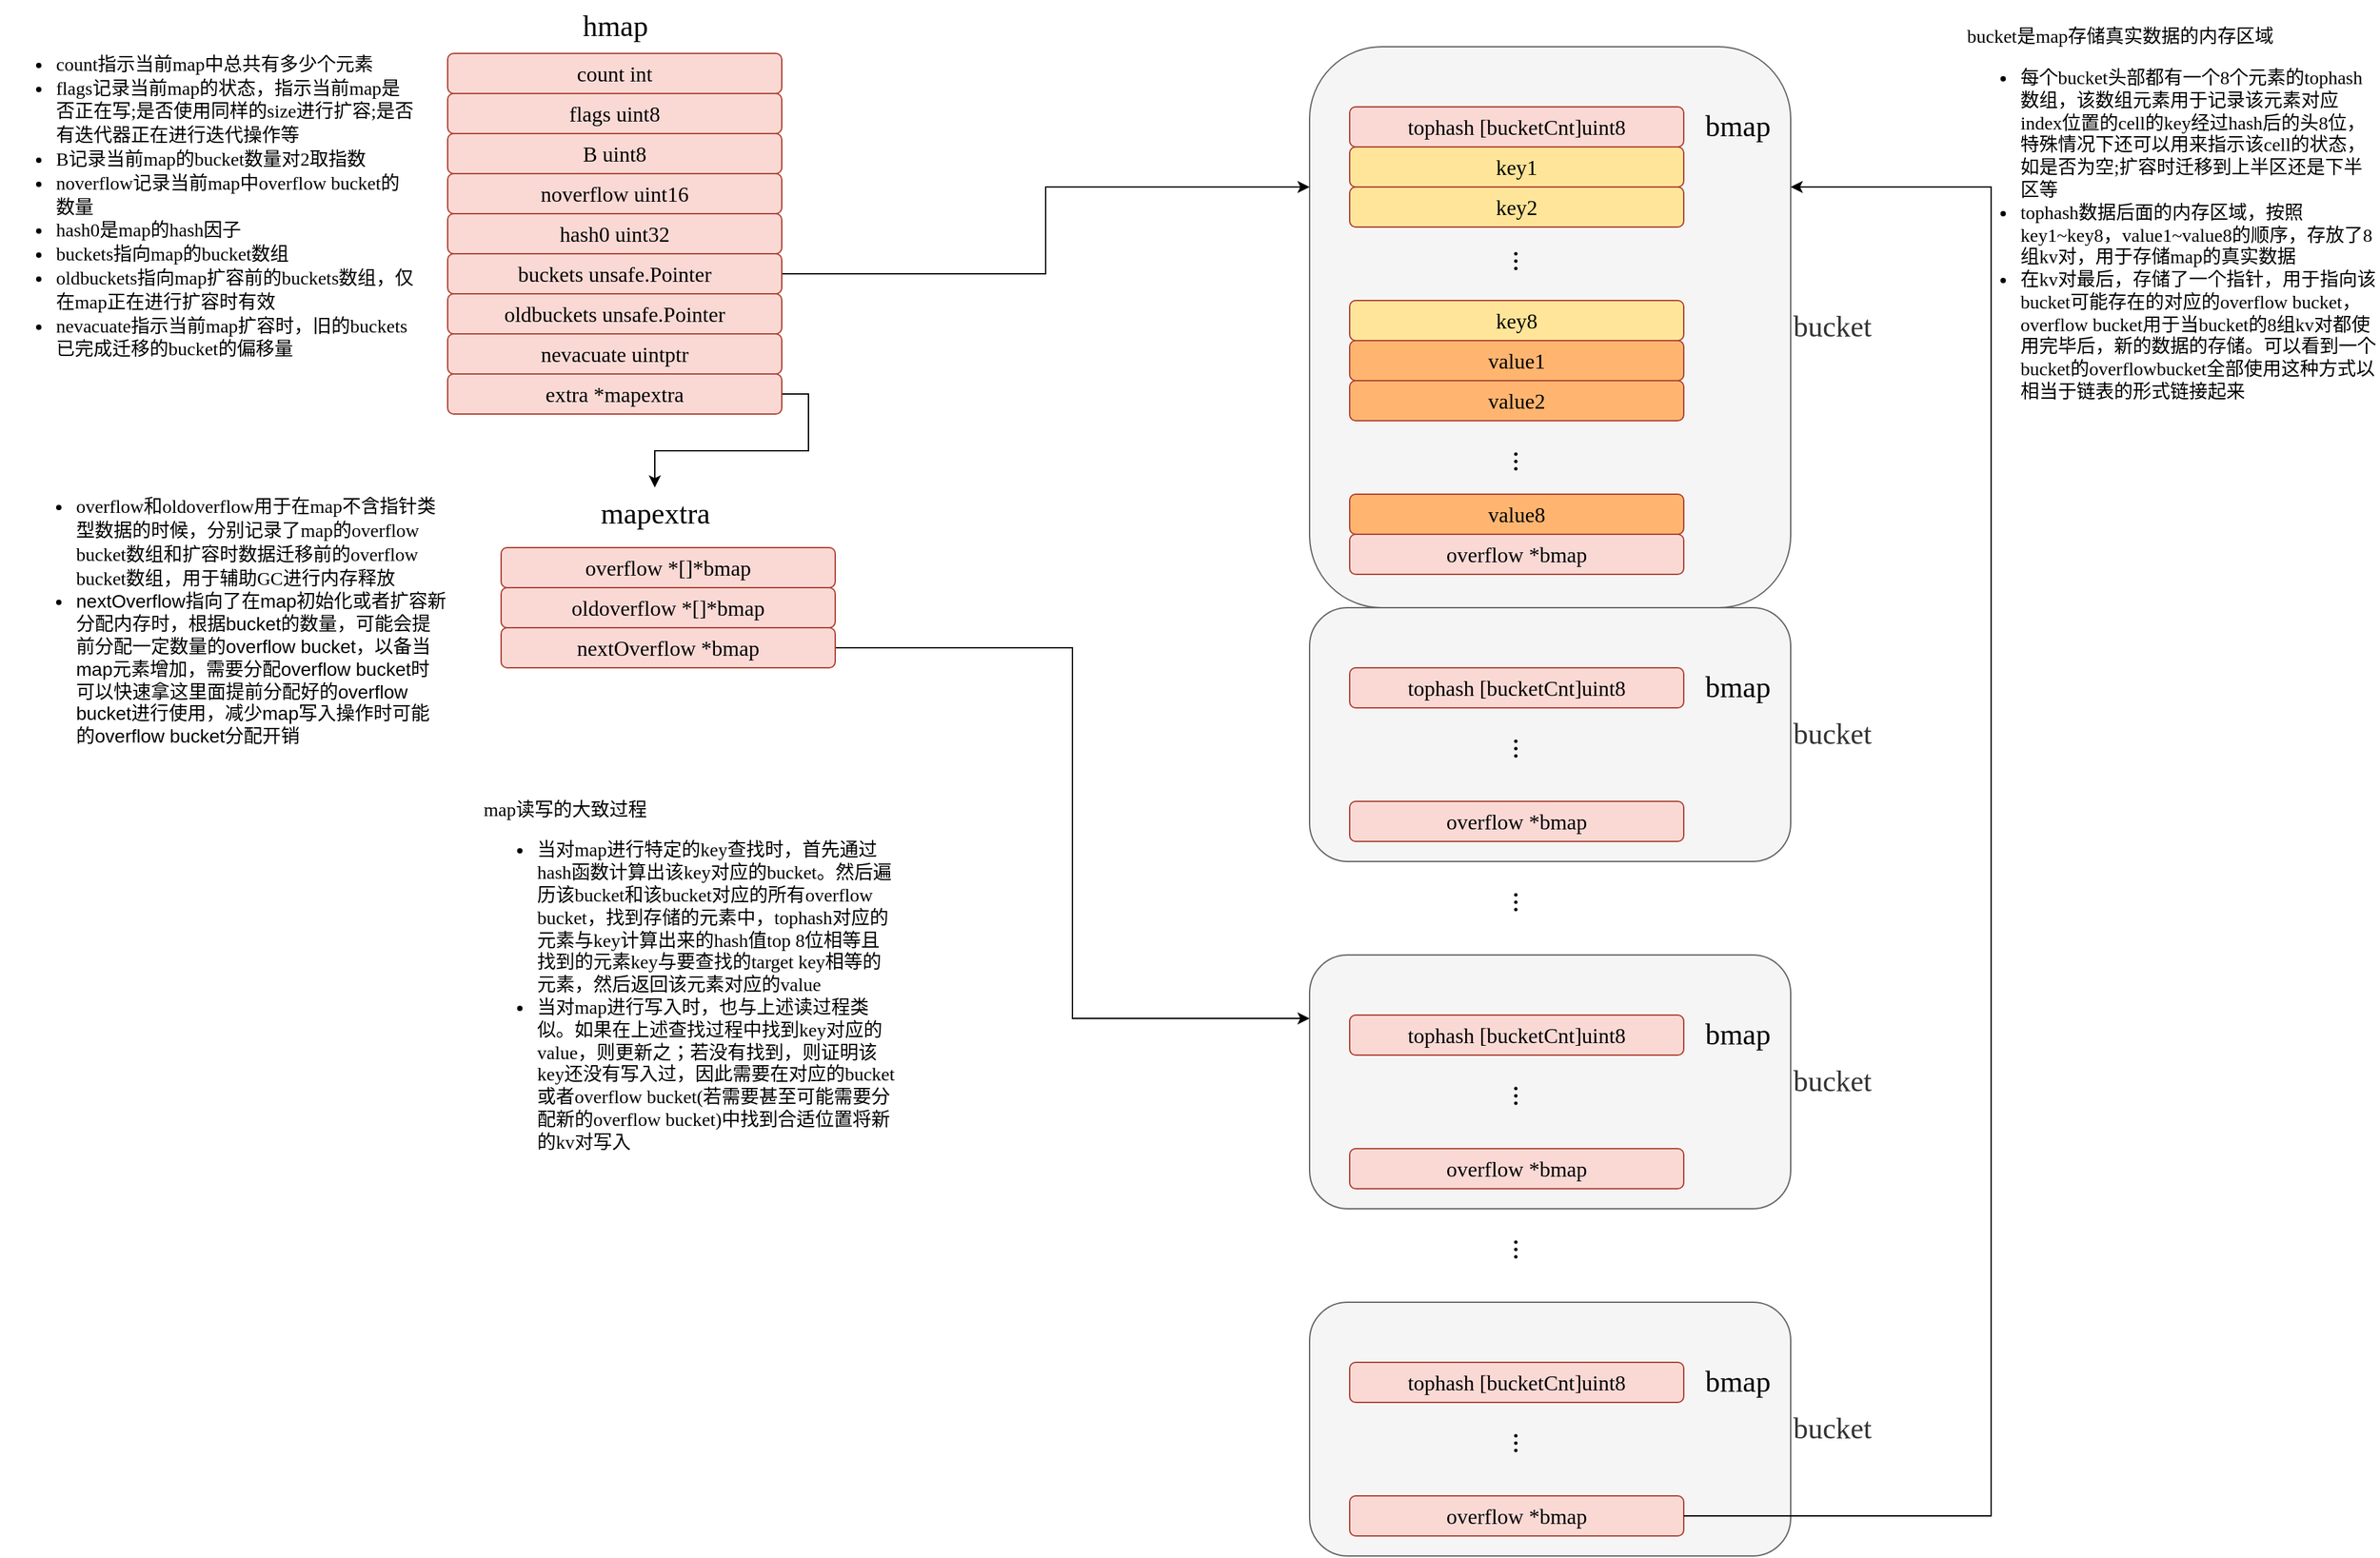 <mxfile version="20.1.2" type="github" pages="4">
  <diagram id="C6Nlm0TTXZrlMwkO_Cya" name="initialize">
    <mxGraphModel dx="1792" dy="505" grid="1" gridSize="10" guides="1" tooltips="1" connect="1" arrows="1" fold="1" page="1" pageScale="1" pageWidth="827" pageHeight="1169" math="0" shadow="0">
      <root>
        <mxCell id="0" />
        <mxCell id="1" parent="0" />
        <mxCell id="wxgtp_BcmVjcrXyFpxOs-2" value="&lt;ul style=&quot;font-family: Helvetica;&quot;&gt;&lt;li&gt;&lt;font face=&quot;Lucida Console&quot;&gt;count指示当前map中总共有多少个元素&lt;/font&gt;&lt;/li&gt;&lt;li&gt;&lt;font face=&quot;Lucida Console&quot;&gt;flags记录当前map的状态，指示当前map是否正在写;是否使用同样的size进行扩容;是否有迭代器正在进行迭代操作等&lt;/font&gt;&lt;/li&gt;&lt;li&gt;&lt;font face=&quot;Lucida Console&quot;&gt;B记录当前map的bucket数量对2取指数&lt;/font&gt;&lt;/li&gt;&lt;li&gt;&lt;font face=&quot;Lucida Console&quot;&gt;noverflow记录当前map中overflow bucket的数量&lt;/font&gt;&lt;/li&gt;&lt;li&gt;&lt;font face=&quot;Lucida Console&quot;&gt;hash0是map的hash因子&lt;/font&gt;&lt;/li&gt;&lt;li&gt;&lt;font face=&quot;Lucida Console&quot;&gt;buckets指向map的bucket数组&lt;/font&gt;&lt;/li&gt;&lt;li&gt;&lt;font face=&quot;Lucida Console&quot;&gt;oldbuckets指向map扩容前的buckets数组，仅在map正在进行扩容时有效&lt;/font&gt;&lt;/li&gt;&lt;li&gt;&lt;font face=&quot;Lucida Console&quot;&gt;nevacuate指示当前map扩容时，旧的buckets已完成迁移的bucket的偏移量&lt;/font&gt;&lt;/li&gt;&lt;/ul&gt;" style="rounded=0;whiteSpace=wrap;html=1;fontFamily=Lucida Console;fontSize=14;align=left;strokeColor=none;fillColor=none;" parent="1" vertex="1">
          <mxGeometry x="-310" y="40" width="310" height="240" as="geometry" />
        </mxCell>
        <mxCell id="rc3h___xlBZYH07BCiAV-70" value="bucket" style="rounded=1;whiteSpace=wrap;html=1;fontSize=22;fontFamily=Lucida Console;fillColor=#f5f5f5;fontColor=#333333;strokeColor=#666666;labelPosition=right;verticalLabelPosition=middle;align=left;verticalAlign=middle;" parent="1" vertex="1">
          <mxGeometry x="670" y="40" width="360" height="420" as="geometry" />
        </mxCell>
        <mxCell id="rc3h___xlBZYH07BCiAV-13" value="flags uint8" style="rounded=1;whiteSpace=wrap;html=1;fillColor=#fad9d5;strokeColor=#ae4132;fontSize=16;fontFamily=Lucida Console;" parent="1" vertex="1">
          <mxGeometry x="25" y="75" width="250" height="30" as="geometry" />
        </mxCell>
        <mxCell id="rc3h___xlBZYH07BCiAV-14" value="B uint8" style="rounded=1;whiteSpace=wrap;html=1;fillColor=#fad9d5;strokeColor=#ae4132;fontSize=16;fontFamily=Lucida Console;" parent="1" vertex="1">
          <mxGeometry x="25" y="105" width="250" height="30" as="geometry" />
        </mxCell>
        <mxCell id="rc3h___xlBZYH07BCiAV-15" value="noverflow uint16" style="rounded=1;whiteSpace=wrap;html=1;fillColor=#fad9d5;strokeColor=#ae4132;fontSize=16;fontFamily=Lucida Console;" parent="1" vertex="1">
          <mxGeometry x="25" y="135" width="250" height="30" as="geometry" />
        </mxCell>
        <mxCell id="rc3h___xlBZYH07BCiAV-18" value="hash0 uint32" style="rounded=1;whiteSpace=wrap;html=1;fillColor=#fad9d5;strokeColor=#ae4132;fontSize=16;fontFamily=Lucida Console;" parent="1" vertex="1">
          <mxGeometry x="25" y="165" width="250" height="30" as="geometry" />
        </mxCell>
        <mxCell id="rc3h___xlBZYH07BCiAV-97" style="edgeStyle=orthogonalEdgeStyle;rounded=0;orthogonalLoop=1;jettySize=auto;html=1;exitX=1;exitY=0.5;exitDx=0;exitDy=0;entryX=0;entryY=0.25;entryDx=0;entryDy=0;fontFamily=Lucida Console;fontSize=22;fontColor=default;" parent="1" source="rc3h___xlBZYH07BCiAV-19" target="rc3h___xlBZYH07BCiAV-70" edge="1">
          <mxGeometry relative="1" as="geometry" />
        </mxCell>
        <mxCell id="rc3h___xlBZYH07BCiAV-19" value="buckets unsafe.Pointer" style="rounded=1;whiteSpace=wrap;html=1;fillColor=#fad9d5;strokeColor=#ae4132;fontSize=16;fontFamily=Lucida Console;" parent="1" vertex="1">
          <mxGeometry x="25" y="195" width="250" height="30" as="geometry" />
        </mxCell>
        <mxCell id="rc3h___xlBZYH07BCiAV-20" value="oldbuckets unsafe.Pointer" style="rounded=1;whiteSpace=wrap;html=1;fillColor=#fad9d5;strokeColor=#ae4132;fontSize=16;fontFamily=Lucida Console;" parent="1" vertex="1">
          <mxGeometry x="25" y="225" width="250" height="30" as="geometry" />
        </mxCell>
        <mxCell id="rc3h___xlBZYH07BCiAV-21" value="nevacuate&amp;nbsp;uintptr" style="rounded=1;whiteSpace=wrap;html=1;fillColor=#fad9d5;strokeColor=#ae4132;fontSize=16;fontFamily=Lucida Console;" parent="1" vertex="1">
          <mxGeometry x="25" y="255" width="250" height="30" as="geometry" />
        </mxCell>
        <mxCell id="rc3h___xlBZYH07BCiAV-44" style="edgeStyle=orthogonalEdgeStyle;rounded=0;orthogonalLoop=1;jettySize=auto;html=1;exitX=1;exitY=0.5;exitDx=0;exitDy=0;fontFamily=Lucida Console;fontSize=16;" parent="1" source="rc3h___xlBZYH07BCiAV-22" target="rc3h___xlBZYH07BCiAV-57" edge="1">
          <mxGeometry relative="1" as="geometry">
            <mxPoint x="260" y="400" as="targetPoint" />
          </mxGeometry>
        </mxCell>
        <mxCell id="rc3h___xlBZYH07BCiAV-22" value="extra&amp;nbsp;*mapextra" style="rounded=1;whiteSpace=wrap;html=1;fillColor=#fad9d5;strokeColor=#ae4132;fontSize=16;fontFamily=Lucida Console;" parent="1" vertex="1">
          <mxGeometry x="25" y="285" width="250" height="30" as="geometry" />
        </mxCell>
        <mxCell id="rc3h___xlBZYH07BCiAV-35" value="overflow *[]*bmap" style="rounded=1;whiteSpace=wrap;html=1;fillColor=#fad9d5;strokeColor=#ae4132;fontSize=16;fontFamily=Lucida Console;" parent="1" vertex="1">
          <mxGeometry x="65" y="415" width="250" height="30" as="geometry" />
        </mxCell>
        <mxCell id="rc3h___xlBZYH07BCiAV-36" value="oldoverflow *[]*bmap" style="rounded=1;whiteSpace=wrap;html=1;fillColor=#fad9d5;strokeColor=#ae4132;fontSize=16;fontFamily=Lucida Console;" parent="1" vertex="1">
          <mxGeometry x="65" y="445" width="250" height="30" as="geometry" />
        </mxCell>
        <mxCell id="rc3h___xlBZYH07BCiAV-123" style="edgeStyle=orthogonalEdgeStyle;rounded=0;orthogonalLoop=1;jettySize=auto;html=1;exitX=1;exitY=0.5;exitDx=0;exitDy=0;entryX=0;entryY=0.25;entryDx=0;entryDy=0;fontFamily=Lucida Console;fontSize=22;fontColor=default;" parent="1" source="rc3h___xlBZYH07BCiAV-37" target="NiN2NScAb-NMawrUXB_Z-9" edge="1">
          <mxGeometry relative="1" as="geometry" />
        </mxCell>
        <mxCell id="rc3h___xlBZYH07BCiAV-37" value="nextOverflow *bmap" style="rounded=1;whiteSpace=wrap;html=1;fillColor=#fad9d5;strokeColor=#ae4132;fontSize=16;fontFamily=Lucida Console;" parent="1" vertex="1">
          <mxGeometry x="65" y="475" width="250" height="30" as="geometry" />
        </mxCell>
        <mxCell id="rc3h___xlBZYH07BCiAV-46" value="tophash [bucketCnt]uint8" style="rounded=1;whiteSpace=wrap;html=1;fillColor=#fad9d5;strokeColor=#ae4132;fontSize=16;fontFamily=Lucida Console;" parent="1" vertex="1">
          <mxGeometry x="700" y="85" width="250" height="30" as="geometry" />
        </mxCell>
        <mxCell id="rc3h___xlBZYH07BCiAV-55" value="count int" style="rounded=1;whiteSpace=wrap;html=1;fillColor=#fad9d5;strokeColor=#ae4132;fontSize=16;fontFamily=Lucida Console;" parent="1" vertex="1">
          <mxGeometry x="25" y="45" width="250" height="30" as="geometry" />
        </mxCell>
        <mxCell id="rc3h___xlBZYH07BCiAV-56" value="hmap&lt;br style=&quot;font-size: 22px;&quot;&gt;" style="text;html=1;resizable=0;autosize=1;align=center;verticalAlign=middle;points=[];fillColor=none;strokeColor=none;rounded=0;labelBackgroundColor=none;labelBorderColor=none;fontFamily=Lucida Console;fontSize=22;fontColor=default;" parent="1" vertex="1">
          <mxGeometry x="110" y="5" width="80" height="40" as="geometry" />
        </mxCell>
        <mxCell id="rc3h___xlBZYH07BCiAV-57" value="mapextra" style="text;html=1;resizable=0;autosize=1;align=center;verticalAlign=middle;points=[];fillColor=none;strokeColor=none;rounded=0;labelBackgroundColor=none;labelBorderColor=none;fontFamily=Lucida Console;fontSize=22;fontColor=default;" parent="1" vertex="1">
          <mxGeometry x="115" y="370" width="130" height="40" as="geometry" />
        </mxCell>
        <mxCell id="rc3h___xlBZYH07BCiAV-58" value="bmap" style="text;html=1;resizable=0;autosize=1;align=center;verticalAlign=middle;points=[];fillColor=none;strokeColor=none;rounded=0;labelBackgroundColor=none;labelBorderColor=none;fontFamily=Lucida Console;fontSize=22;fontColor=default;" parent="1" vertex="1">
          <mxGeometry x="950" y="80" width="80" height="40" as="geometry" />
        </mxCell>
        <mxCell id="rc3h___xlBZYH07BCiAV-59" value="key1" style="rounded=1;whiteSpace=wrap;html=1;fillColor=#FFE599;strokeColor=#ae4132;fontSize=16;fontFamily=Lucida Console;" parent="1" vertex="1">
          <mxGeometry x="700" y="115" width="250" height="30" as="geometry" />
        </mxCell>
        <mxCell id="rc3h___xlBZYH07BCiAV-60" value="key2" style="rounded=1;whiteSpace=wrap;html=1;fillColor=#FFE599;strokeColor=#ae4132;fontSize=16;fontFamily=Lucida Console;" parent="1" vertex="1">
          <mxGeometry x="700" y="145" width="250" height="30" as="geometry" />
        </mxCell>
        <mxCell id="rc3h___xlBZYH07BCiAV-61" value="..." style="text;html=1;resizable=0;autosize=1;align=center;verticalAlign=middle;points=[];fillColor=none;strokeColor=none;rounded=0;labelBackgroundColor=none;labelBorderColor=none;fontFamily=Lucida Console;fontSize=22;fontColor=default;rotation=90;" parent="1" vertex="1">
          <mxGeometry x="800" y="180" width="60" height="40" as="geometry" />
        </mxCell>
        <mxCell id="rc3h___xlBZYH07BCiAV-62" value="key8" style="rounded=1;whiteSpace=wrap;html=1;fillColor=#FFE599;strokeColor=#ae4132;fontSize=16;fontFamily=Lucida Console;" parent="1" vertex="1">
          <mxGeometry x="700" y="230" width="250" height="30" as="geometry" />
        </mxCell>
        <mxCell id="rc3h___xlBZYH07BCiAV-63" value="value1" style="rounded=1;whiteSpace=wrap;html=1;fillColor=#FFB570;strokeColor=#ae4132;fontSize=16;fontFamily=Lucida Console;" parent="1" vertex="1">
          <mxGeometry x="700" y="260" width="250" height="30" as="geometry" />
        </mxCell>
        <mxCell id="rc3h___xlBZYH07BCiAV-64" value="value2" style="rounded=1;whiteSpace=wrap;html=1;fillColor=#FFB570;strokeColor=#ae4132;fontSize=16;fontFamily=Lucida Console;" parent="1" vertex="1">
          <mxGeometry x="700" y="290" width="250" height="30" as="geometry" />
        </mxCell>
        <mxCell id="rc3h___xlBZYH07BCiAV-66" value="value8" style="rounded=1;whiteSpace=wrap;html=1;fillColor=#FFB570;strokeColor=#ae4132;fontSize=16;fontFamily=Lucida Console;" parent="1" vertex="1">
          <mxGeometry x="700" y="375" width="250" height="30" as="geometry" />
        </mxCell>
        <mxCell id="rc3h___xlBZYH07BCiAV-67" value="overflow *bmap" style="rounded=1;whiteSpace=wrap;html=1;fillColor=#fad9d5;strokeColor=#ae4132;fontSize=16;fontFamily=Lucida Console;" parent="1" vertex="1">
          <mxGeometry x="700" y="405" width="250" height="30" as="geometry" />
        </mxCell>
        <mxCell id="rc3h___xlBZYH07BCiAV-71" value="..." style="text;html=1;resizable=0;autosize=1;align=center;verticalAlign=middle;points=[];fillColor=none;strokeColor=none;rounded=0;labelBackgroundColor=none;labelBorderColor=none;fontFamily=Lucida Console;fontSize=22;fontColor=default;rotation=90;" parent="1" vertex="1">
          <mxGeometry x="800" y="330" width="60" height="40" as="geometry" />
        </mxCell>
        <mxCell id="rc3h___xlBZYH07BCiAV-72" value="bucket" style="rounded=1;whiteSpace=wrap;html=1;fontSize=22;fontFamily=Lucida Console;fillColor=#f5f5f5;fontColor=#333333;strokeColor=#666666;labelPosition=right;verticalLabelPosition=middle;align=left;verticalAlign=middle;" parent="1" vertex="1">
          <mxGeometry x="670" y="460" width="360" height="190" as="geometry" />
        </mxCell>
        <mxCell id="rc3h___xlBZYH07BCiAV-73" value="tophash [bucketCnt]uint8" style="rounded=1;whiteSpace=wrap;html=1;fillColor=#fad9d5;strokeColor=#ae4132;fontSize=16;fontFamily=Lucida Console;" parent="1" vertex="1">
          <mxGeometry x="700" y="505" width="250" height="30" as="geometry" />
        </mxCell>
        <mxCell id="rc3h___xlBZYH07BCiAV-74" value="bmap" style="text;html=1;resizable=0;autosize=1;align=center;verticalAlign=middle;points=[];fillColor=none;strokeColor=none;rounded=0;labelBackgroundColor=none;labelBorderColor=none;fontFamily=Lucida Console;fontSize=22;fontColor=default;" parent="1" vertex="1">
          <mxGeometry x="950" y="500" width="80" height="40" as="geometry" />
        </mxCell>
        <mxCell id="rc3h___xlBZYH07BCiAV-82" value="overflow *bmap" style="rounded=1;whiteSpace=wrap;html=1;fillColor=#fad9d5;strokeColor=#ae4132;fontSize=16;fontFamily=Lucida Console;" parent="1" vertex="1">
          <mxGeometry x="700" y="605" width="250" height="30" as="geometry" />
        </mxCell>
        <mxCell id="rc3h___xlBZYH07BCiAV-83" value="..." style="text;html=1;resizable=0;autosize=1;align=center;verticalAlign=middle;points=[];fillColor=none;strokeColor=none;rounded=0;labelBackgroundColor=none;labelBorderColor=none;fontFamily=Lucida Console;fontSize=22;fontColor=default;rotation=90;" parent="1" vertex="1">
          <mxGeometry x="800" y="545" width="60" height="40" as="geometry" />
        </mxCell>
        <mxCell id="rc3h___xlBZYH07BCiAV-96" value="..." style="text;html=1;resizable=0;autosize=1;align=center;verticalAlign=middle;points=[];fillColor=none;strokeColor=none;rounded=0;labelBackgroundColor=none;labelBorderColor=none;fontFamily=Lucida Console;fontSize=22;fontColor=default;rotation=90;" parent="1" vertex="1">
          <mxGeometry x="800" y="660" width="60" height="40" as="geometry" />
        </mxCell>
        <mxCell id="NiN2NScAb-NMawrUXB_Z-9" value="bucket" style="rounded=1;whiteSpace=wrap;html=1;fontSize=22;fontFamily=Lucida Console;fillColor=#f5f5f5;fontColor=#333333;strokeColor=#666666;labelPosition=right;verticalLabelPosition=middle;align=left;verticalAlign=middle;" parent="1" vertex="1">
          <mxGeometry x="670" y="720" width="360" height="190" as="geometry" />
        </mxCell>
        <mxCell id="NiN2NScAb-NMawrUXB_Z-10" value="tophash [bucketCnt]uint8" style="rounded=1;whiteSpace=wrap;html=1;fillColor=#fad9d5;strokeColor=#ae4132;fontSize=16;fontFamily=Lucida Console;" parent="1" vertex="1">
          <mxGeometry x="700" y="765" width="250" height="30" as="geometry" />
        </mxCell>
        <mxCell id="NiN2NScAb-NMawrUXB_Z-11" value="bmap" style="text;html=1;resizable=0;autosize=1;align=center;verticalAlign=middle;points=[];fillColor=none;strokeColor=none;rounded=0;labelBackgroundColor=none;labelBorderColor=none;fontFamily=Lucida Console;fontSize=22;fontColor=default;" parent="1" vertex="1">
          <mxGeometry x="950" y="760" width="80" height="40" as="geometry" />
        </mxCell>
        <mxCell id="NiN2NScAb-NMawrUXB_Z-12" value="overflow *bmap" style="rounded=1;whiteSpace=wrap;html=1;fillColor=#fad9d5;strokeColor=#ae4132;fontSize=16;fontFamily=Lucida Console;" parent="1" vertex="1">
          <mxGeometry x="700" y="865" width="250" height="30" as="geometry" />
        </mxCell>
        <mxCell id="NiN2NScAb-NMawrUXB_Z-13" value="..." style="text;html=1;resizable=0;autosize=1;align=center;verticalAlign=middle;points=[];fillColor=none;strokeColor=none;rounded=0;labelBackgroundColor=none;labelBorderColor=none;fontFamily=Lucida Console;fontSize=22;fontColor=default;rotation=90;" parent="1" vertex="1">
          <mxGeometry x="800" y="805" width="60" height="40" as="geometry" />
        </mxCell>
        <mxCell id="NiN2NScAb-NMawrUXB_Z-14" value="bucket" style="rounded=1;whiteSpace=wrap;html=1;fontSize=22;fontFamily=Lucida Console;fillColor=#f5f5f5;fontColor=#333333;strokeColor=#666666;labelPosition=right;verticalLabelPosition=middle;align=left;verticalAlign=middle;" parent="1" vertex="1">
          <mxGeometry x="670" y="980" width="360" height="190" as="geometry" />
        </mxCell>
        <mxCell id="NiN2NScAb-NMawrUXB_Z-15" value="tophash [bucketCnt]uint8" style="rounded=1;whiteSpace=wrap;html=1;fillColor=#fad9d5;strokeColor=#ae4132;fontSize=16;fontFamily=Lucida Console;" parent="1" vertex="1">
          <mxGeometry x="700" y="1025" width="250" height="30" as="geometry" />
        </mxCell>
        <mxCell id="NiN2NScAb-NMawrUXB_Z-16" value="bmap" style="text;html=1;resizable=0;autosize=1;align=center;verticalAlign=middle;points=[];fillColor=none;strokeColor=none;rounded=0;labelBackgroundColor=none;labelBorderColor=none;fontFamily=Lucida Console;fontSize=22;fontColor=default;" parent="1" vertex="1">
          <mxGeometry x="950" y="1020" width="80" height="40" as="geometry" />
        </mxCell>
        <mxCell id="NiN2NScAb-NMawrUXB_Z-17" value="overflow *bmap" style="rounded=1;whiteSpace=wrap;html=1;fillColor=#fad9d5;strokeColor=#ae4132;fontSize=16;fontFamily=Lucida Console;" parent="1" vertex="1">
          <mxGeometry x="700" y="1125" width="250" height="30" as="geometry" />
        </mxCell>
        <mxCell id="NiN2NScAb-NMawrUXB_Z-18" value="..." style="text;html=1;resizable=0;autosize=1;align=center;verticalAlign=middle;points=[];fillColor=none;strokeColor=none;rounded=0;labelBackgroundColor=none;labelBorderColor=none;fontFamily=Lucida Console;fontSize=22;fontColor=default;rotation=90;" parent="1" vertex="1">
          <mxGeometry x="800" y="1065" width="60" height="40" as="geometry" />
        </mxCell>
        <mxCell id="NiN2NScAb-NMawrUXB_Z-19" value="..." style="text;html=1;resizable=0;autosize=1;align=center;verticalAlign=middle;points=[];fillColor=none;strokeColor=none;rounded=0;labelBackgroundColor=none;labelBorderColor=none;fontFamily=Lucida Console;fontSize=22;fontColor=default;rotation=90;" parent="1" vertex="1">
          <mxGeometry x="800" y="920" width="60" height="40" as="geometry" />
        </mxCell>
        <mxCell id="rc3h___xlBZYH07BCiAV-124" style="edgeStyle=orthogonalEdgeStyle;rounded=0;orthogonalLoop=1;jettySize=auto;html=1;exitX=1;exitY=0.5;exitDx=0;exitDy=0;entryX=1;entryY=0.25;entryDx=0;entryDy=0;fontFamily=Lucida Console;fontSize=22;fontColor=default;" parent="1" source="NiN2NScAb-NMawrUXB_Z-17" target="rc3h___xlBZYH07BCiAV-70" edge="1">
          <mxGeometry relative="1" as="geometry">
            <Array as="points">
              <mxPoint x="1180" y="1140" />
              <mxPoint x="1180" y="145" />
            </Array>
            <mxPoint x="950" y="1810" as="sourcePoint" />
          </mxGeometry>
        </mxCell>
        <mxCell id="wxgtp_BcmVjcrXyFpxOs-3" value="&lt;ul style=&quot;font-family: Helvetica;&quot;&gt;&lt;li&gt;&lt;font face=&quot;Lucida Console&quot;&gt;overflow和oldoverflow用于在map不含指针类型数据的时候，分别记录了map的overflow bucket数组和扩容时数据迁移前的overflow bucket数组，用于辅助GC进行内存释放&lt;/font&gt;&lt;/li&gt;&lt;li&gt;nextOverflow指向了在map初始化或者扩容新分配内存时，根据bucket的数量，可能会提前分配一定数量的overflow bucket，以备当map元素增加，需要分配overflow bucket时可以快速拿这里面提前分配好的overflow bucket进行使用，减少map写入操作时可能的overflow bucket分配开销&lt;/li&gt;&lt;/ul&gt;" style="rounded=0;whiteSpace=wrap;html=1;fontFamily=Lucida Console;fontSize=14;align=left;strokeColor=none;fillColor=none;" parent="1" vertex="1">
          <mxGeometry x="-295" y="355" width="320" height="230" as="geometry" />
        </mxCell>
        <mxCell id="wxgtp_BcmVjcrXyFpxOs-4" value="&lt;div&gt;bucket是map存储真实数据的内存区域&lt;/div&gt;&lt;div&gt;&lt;ul&gt;&lt;li&gt;每个bucket头部都有一个8个元素的tophash数组，该数组元素用于记录该元素对应index位置的cell的key经过hash后的头8位，特殊情况下还可以用来指示该cell的状态，如是否为空;扩容时迁移到上半区还是下半区等&lt;/li&gt;&lt;li&gt;tophash数据后面的内存区域，按照key1~key8，value1~value8的顺序，存放了8组kv对，用于存储map的真实数据&lt;/li&gt;&lt;li&gt;在kv对最后，存储了一个指针，用于指向该bucket可能存在的对应的overflow bucket，overflow bucket用于当bucket的8组kv对都使用完毕后，新的数据的存储。可以看到一个bucket的overflowbucket全部使用这种方式以相当于链表的形式链接起来&lt;/li&gt;&lt;/ul&gt;&lt;/div&gt;" style="rounded=0;whiteSpace=wrap;html=1;fontFamily=Lucida Console;fontSize=14;align=left;strokeColor=none;fillColor=none;" parent="1" vertex="1">
          <mxGeometry x="1160" y="15" width="310" height="315" as="geometry" />
        </mxCell>
        <mxCell id="wxgtp_BcmVjcrXyFpxOs-5" value="&lt;div&gt;map读写的大致过程&lt;/div&gt;&lt;div&gt;&lt;ul&gt;&lt;li&gt;当对map进行特定的key查找时，首先通过hash函数计算出该key对应的bucket。然后遍历该bucket和该bucket对应的所有overflow bucket，找到存储的元素中，tophash对应的元素与key计算出来的hash值top 8位相等且找到的元素key与要查找的target key相等的元素，然后返回该元素对应的value&lt;/li&gt;&lt;li&gt;当对map进行写入时，也与上述读过程类似。如果在上述查找过程中找到key对应的value，则更新之；若没有找到，则证明该key还没有写入过，因此需要在对应的bucket或者overflow bucket(若需要甚至可能需要分配新的overflow bucket)中找到合适位置将新的kv对写入&lt;/li&gt;&lt;/ul&gt;&lt;/div&gt;" style="rounded=0;whiteSpace=wrap;html=1;fontFamily=Lucida Console;fontSize=14;align=left;strokeColor=none;fillColor=none;" parent="1" vertex="1">
          <mxGeometry x="50" y="585" width="310" height="315" as="geometry" />
        </mxCell>
      </root>
    </mxGraphModel>
  </diagram>
  <diagram name="grow" id="P5jzAqcEkZw-5dsO5JXv">
    <mxGraphModel dx="965" dy="505" grid="1" gridSize="10" guides="1" tooltips="1" connect="1" arrows="1" fold="1" page="1" pageScale="1" pageWidth="827" pageHeight="1169" math="0" shadow="0">
      <root>
        <mxCell id="KXrQPYFaW2zT7Go6bMR6-0" />
        <mxCell id="KXrQPYFaW2zT7Go6bMR6-1" parent="KXrQPYFaW2zT7Go6bMR6-0" />
        <mxCell id="KXrQPYFaW2zT7Go6bMR6-2" value="bucket" style="rounded=1;whiteSpace=wrap;html=1;fontSize=22;fontFamily=Lucida Console;fillColor=#f5f5f5;fontColor=#333333;strokeColor=#666666;labelPosition=right;verticalLabelPosition=middle;align=left;verticalAlign=middle;" parent="KXrQPYFaW2zT7Go6bMR6-1" vertex="1">
          <mxGeometry x="1180" y="39" width="360" height="420" as="geometry" />
        </mxCell>
        <mxCell id="KXrQPYFaW2zT7Go6bMR6-3" value="flags uint8" style="rounded=1;whiteSpace=wrap;html=1;fillColor=#fad9d5;strokeColor=#ae4132;fontSize=16;fontFamily=Lucida Console;" parent="KXrQPYFaW2zT7Go6bMR6-1" vertex="1">
          <mxGeometry x="25" y="75" width="250" height="30" as="geometry" />
        </mxCell>
        <mxCell id="KXrQPYFaW2zT7Go6bMR6-4" value="B uint8" style="rounded=1;whiteSpace=wrap;html=1;fillColor=#fad9d5;strokeColor=#ae4132;fontSize=16;fontFamily=Lucida Console;" parent="KXrQPYFaW2zT7Go6bMR6-1" vertex="1">
          <mxGeometry x="25" y="105" width="250" height="30" as="geometry" />
        </mxCell>
        <mxCell id="KXrQPYFaW2zT7Go6bMR6-5" value="noverflow uint16" style="rounded=1;whiteSpace=wrap;html=1;fillColor=#fad9d5;strokeColor=#ae4132;fontSize=16;fontFamily=Lucida Console;" parent="KXrQPYFaW2zT7Go6bMR6-1" vertex="1">
          <mxGeometry x="25" y="135" width="250" height="30" as="geometry" />
        </mxCell>
        <mxCell id="KXrQPYFaW2zT7Go6bMR6-6" value="hash0 uint32" style="rounded=1;whiteSpace=wrap;html=1;fillColor=#fad9d5;strokeColor=#ae4132;fontSize=16;fontFamily=Lucida Console;" parent="KXrQPYFaW2zT7Go6bMR6-1" vertex="1">
          <mxGeometry x="25" y="165" width="250" height="30" as="geometry" />
        </mxCell>
        <mxCell id="KXrQPYFaW2zT7Go6bMR6-7" style="edgeStyle=orthogonalEdgeStyle;rounded=0;orthogonalLoop=1;jettySize=auto;html=1;exitX=1;exitY=0.5;exitDx=0;exitDy=0;entryX=0;entryY=0.25;entryDx=0;entryDy=0;fontFamily=Lucida Console;fontSize=22;fontColor=default;" parent="KXrQPYFaW2zT7Go6bMR6-1" source="KXrQPYFaW2zT7Go6bMR6-8" target="KXrQPYFaW2zT7Go6bMR6-2" edge="1">
          <mxGeometry relative="1" as="geometry" />
        </mxCell>
        <mxCell id="KXrQPYFaW2zT7Go6bMR6-8" value="buckets unsafe.Pointer" style="rounded=1;whiteSpace=wrap;html=1;fillColor=#fad9d5;strokeColor=#ae4132;fontSize=16;fontFamily=Lucida Console;" parent="KXrQPYFaW2zT7Go6bMR6-1" vertex="1">
          <mxGeometry x="25" y="195" width="250" height="30" as="geometry" />
        </mxCell>
        <mxCell id="OgKKN-jZhQ33EPlIrSDc-33" style="edgeStyle=orthogonalEdgeStyle;rounded=0;orthogonalLoop=1;jettySize=auto;html=1;exitX=1;exitY=0.5;exitDx=0;exitDy=0;entryX=0;entryY=0.25;entryDx=0;entryDy=0;" parent="KXrQPYFaW2zT7Go6bMR6-1" source="KXrQPYFaW2zT7Go6bMR6-9" target="OgKKN-jZhQ33EPlIrSDc-0" edge="1">
          <mxGeometry relative="1" as="geometry" />
        </mxCell>
        <mxCell id="KXrQPYFaW2zT7Go6bMR6-9" value="oldbuckets unsafe.Pointer" style="rounded=1;whiteSpace=wrap;html=1;fillColor=#fad9d5;strokeColor=#ae4132;fontSize=16;fontFamily=Lucida Console;" parent="KXrQPYFaW2zT7Go6bMR6-1" vertex="1">
          <mxGeometry x="25" y="225" width="250" height="30" as="geometry" />
        </mxCell>
        <mxCell id="KXrQPYFaW2zT7Go6bMR6-10" value="nevacuate&amp;nbsp;uintptr" style="rounded=1;whiteSpace=wrap;html=1;fillColor=#fad9d5;strokeColor=#ae4132;fontSize=16;fontFamily=Lucida Console;" parent="KXrQPYFaW2zT7Go6bMR6-1" vertex="1">
          <mxGeometry x="25" y="255" width="250" height="30" as="geometry" />
        </mxCell>
        <mxCell id="KXrQPYFaW2zT7Go6bMR6-11" style="edgeStyle=orthogonalEdgeStyle;rounded=0;orthogonalLoop=1;jettySize=auto;html=1;exitX=1;exitY=0.5;exitDx=0;exitDy=0;fontFamily=Lucida Console;fontSize=16;" parent="KXrQPYFaW2zT7Go6bMR6-1" source="KXrQPYFaW2zT7Go6bMR6-12" target="KXrQPYFaW2zT7Go6bMR6-20" edge="1">
          <mxGeometry relative="1" as="geometry">
            <mxPoint x="260" y="400" as="targetPoint" />
          </mxGeometry>
        </mxCell>
        <mxCell id="KXrQPYFaW2zT7Go6bMR6-12" value="extra&amp;nbsp;*mapextra" style="rounded=1;whiteSpace=wrap;html=1;fillColor=#fad9d5;strokeColor=#ae4132;fontSize=16;fontFamily=Lucida Console;" parent="KXrQPYFaW2zT7Go6bMR6-1" vertex="1">
          <mxGeometry x="25" y="285" width="250" height="30" as="geometry" />
        </mxCell>
        <mxCell id="KXrQPYFaW2zT7Go6bMR6-13" value="overflow *[]*bmap" style="rounded=1;whiteSpace=wrap;html=1;fillColor=#fad9d5;strokeColor=#ae4132;fontSize=16;fontFamily=Lucida Console;" parent="KXrQPYFaW2zT7Go6bMR6-1" vertex="1">
          <mxGeometry x="65" y="415" width="250" height="30" as="geometry" />
        </mxCell>
        <mxCell id="KXrQPYFaW2zT7Go6bMR6-14" value="oldoverflow *[]*bmap" style="rounded=1;whiteSpace=wrap;html=1;fillColor=#fad9d5;strokeColor=#ae4132;fontSize=16;fontFamily=Lucida Console;" parent="KXrQPYFaW2zT7Go6bMR6-1" vertex="1">
          <mxGeometry x="65" y="445" width="250" height="30" as="geometry" />
        </mxCell>
        <mxCell id="KXrQPYFaW2zT7Go6bMR6-15" style="edgeStyle=orthogonalEdgeStyle;rounded=0;orthogonalLoop=1;jettySize=auto;html=1;exitX=1;exitY=0.5;exitDx=0;exitDy=0;entryX=0;entryY=0.25;entryDx=0;entryDy=0;fontFamily=Lucida Console;fontSize=22;fontColor=default;" parent="KXrQPYFaW2zT7Go6bMR6-1" source="KXrQPYFaW2zT7Go6bMR6-16" target="KXrQPYFaW2zT7Go6bMR6-37" edge="1">
          <mxGeometry relative="1" as="geometry">
            <Array as="points">
              <mxPoint x="315" y="820" />
              <mxPoint x="708" y="820" />
              <mxPoint x="708" y="767" />
            </Array>
          </mxGeometry>
        </mxCell>
        <mxCell id="KXrQPYFaW2zT7Go6bMR6-16" value="nextOverflow *bmap" style="rounded=1;whiteSpace=wrap;html=1;fillColor=#fad9d5;strokeColor=#ae4132;fontSize=16;fontFamily=Lucida Console;" parent="KXrQPYFaW2zT7Go6bMR6-1" vertex="1">
          <mxGeometry x="65" y="475" width="250" height="30" as="geometry" />
        </mxCell>
        <mxCell id="KXrQPYFaW2zT7Go6bMR6-17" value="tophash [bucketCnt]uint8" style="rounded=1;whiteSpace=wrap;html=1;fillColor=#fad9d5;strokeColor=#ae4132;fontSize=16;fontFamily=Lucida Console;" parent="KXrQPYFaW2zT7Go6bMR6-1" vertex="1">
          <mxGeometry x="1210" y="84" width="250" height="30" as="geometry" />
        </mxCell>
        <mxCell id="KXrQPYFaW2zT7Go6bMR6-18" value="count int" style="rounded=1;whiteSpace=wrap;html=1;fillColor=#fad9d5;strokeColor=#ae4132;fontSize=16;fontFamily=Lucida Console;" parent="KXrQPYFaW2zT7Go6bMR6-1" vertex="1">
          <mxGeometry x="25" y="45" width="250" height="30" as="geometry" />
        </mxCell>
        <mxCell id="KXrQPYFaW2zT7Go6bMR6-19" value="hmap&lt;br style=&quot;font-size: 22px;&quot;&gt;" style="text;html=1;resizable=0;autosize=1;align=center;verticalAlign=middle;points=[];fillColor=none;strokeColor=none;rounded=0;labelBackgroundColor=none;labelBorderColor=none;fontFamily=Lucida Console;fontSize=22;fontColor=default;" parent="KXrQPYFaW2zT7Go6bMR6-1" vertex="1">
          <mxGeometry x="110" y="5" width="80" height="40" as="geometry" />
        </mxCell>
        <mxCell id="KXrQPYFaW2zT7Go6bMR6-20" value="mapextra" style="text;html=1;resizable=0;autosize=1;align=center;verticalAlign=middle;points=[];fillColor=none;strokeColor=none;rounded=0;labelBackgroundColor=none;labelBorderColor=none;fontFamily=Lucida Console;fontSize=22;fontColor=default;" parent="KXrQPYFaW2zT7Go6bMR6-1" vertex="1">
          <mxGeometry x="115" y="370" width="130" height="40" as="geometry" />
        </mxCell>
        <mxCell id="KXrQPYFaW2zT7Go6bMR6-21" value="bmap" style="text;html=1;resizable=0;autosize=1;align=center;verticalAlign=middle;points=[];fillColor=none;strokeColor=none;rounded=0;labelBackgroundColor=none;labelBorderColor=none;fontFamily=Lucida Console;fontSize=22;fontColor=default;" parent="KXrQPYFaW2zT7Go6bMR6-1" vertex="1">
          <mxGeometry x="1460" y="79" width="80" height="40" as="geometry" />
        </mxCell>
        <mxCell id="KXrQPYFaW2zT7Go6bMR6-22" value="key1" style="rounded=1;whiteSpace=wrap;html=1;fillColor=#FFE599;strokeColor=#ae4132;fontSize=16;fontFamily=Lucida Console;" parent="KXrQPYFaW2zT7Go6bMR6-1" vertex="1">
          <mxGeometry x="1210" y="114" width="250" height="30" as="geometry" />
        </mxCell>
        <mxCell id="KXrQPYFaW2zT7Go6bMR6-23" value="key2" style="rounded=1;whiteSpace=wrap;html=1;fillColor=#FFE599;strokeColor=#ae4132;fontSize=16;fontFamily=Lucida Console;" parent="KXrQPYFaW2zT7Go6bMR6-1" vertex="1">
          <mxGeometry x="1210" y="144" width="250" height="30" as="geometry" />
        </mxCell>
        <mxCell id="KXrQPYFaW2zT7Go6bMR6-24" value="..." style="text;html=1;resizable=0;autosize=1;align=center;verticalAlign=middle;points=[];fillColor=none;strokeColor=none;rounded=0;labelBackgroundColor=none;labelBorderColor=none;fontFamily=Lucida Console;fontSize=22;fontColor=default;rotation=90;" parent="KXrQPYFaW2zT7Go6bMR6-1" vertex="1">
          <mxGeometry x="1310" y="179" width="60" height="40" as="geometry" />
        </mxCell>
        <mxCell id="KXrQPYFaW2zT7Go6bMR6-25" value="key8" style="rounded=1;whiteSpace=wrap;html=1;fillColor=#FFE599;strokeColor=#ae4132;fontSize=16;fontFamily=Lucida Console;" parent="KXrQPYFaW2zT7Go6bMR6-1" vertex="1">
          <mxGeometry x="1210" y="229" width="250" height="30" as="geometry" />
        </mxCell>
        <mxCell id="KXrQPYFaW2zT7Go6bMR6-26" value="value1" style="rounded=1;whiteSpace=wrap;html=1;fillColor=#FFB570;strokeColor=#ae4132;fontSize=16;fontFamily=Lucida Console;" parent="KXrQPYFaW2zT7Go6bMR6-1" vertex="1">
          <mxGeometry x="1210" y="259" width="250" height="30" as="geometry" />
        </mxCell>
        <mxCell id="KXrQPYFaW2zT7Go6bMR6-27" value="value2" style="rounded=1;whiteSpace=wrap;html=1;fillColor=#FFB570;strokeColor=#ae4132;fontSize=16;fontFamily=Lucida Console;" parent="KXrQPYFaW2zT7Go6bMR6-1" vertex="1">
          <mxGeometry x="1210" y="289" width="250" height="30" as="geometry" />
        </mxCell>
        <mxCell id="KXrQPYFaW2zT7Go6bMR6-28" value="value8" style="rounded=1;whiteSpace=wrap;html=1;fillColor=#FFB570;strokeColor=#ae4132;fontSize=16;fontFamily=Lucida Console;" parent="KXrQPYFaW2zT7Go6bMR6-1" vertex="1">
          <mxGeometry x="1210" y="374" width="250" height="30" as="geometry" />
        </mxCell>
        <mxCell id="KXrQPYFaW2zT7Go6bMR6-29" value="overflow *bmap" style="rounded=1;whiteSpace=wrap;html=1;fillColor=#fad9d5;strokeColor=#ae4132;fontSize=16;fontFamily=Lucida Console;" parent="KXrQPYFaW2zT7Go6bMR6-1" vertex="1">
          <mxGeometry x="1210" y="404" width="250" height="30" as="geometry" />
        </mxCell>
        <mxCell id="KXrQPYFaW2zT7Go6bMR6-30" value="..." style="text;html=1;resizable=0;autosize=1;align=center;verticalAlign=middle;points=[];fillColor=none;strokeColor=none;rounded=0;labelBackgroundColor=none;labelBorderColor=none;fontFamily=Lucida Console;fontSize=22;fontColor=default;rotation=90;" parent="KXrQPYFaW2zT7Go6bMR6-1" vertex="1">
          <mxGeometry x="1310" y="329" width="60" height="40" as="geometry" />
        </mxCell>
        <mxCell id="KXrQPYFaW2zT7Go6bMR6-31" value="bucket" style="rounded=1;whiteSpace=wrap;html=1;fontSize=22;fontFamily=Lucida Console;fillColor=#f5f5f5;fontColor=#333333;strokeColor=#666666;labelPosition=right;verticalLabelPosition=middle;align=left;verticalAlign=middle;" parent="KXrQPYFaW2zT7Go6bMR6-1" vertex="1">
          <mxGeometry x="1180" y="459" width="360" height="190" as="geometry" />
        </mxCell>
        <mxCell id="KXrQPYFaW2zT7Go6bMR6-32" value="tophash [bucketCnt]uint8" style="rounded=1;whiteSpace=wrap;html=1;fillColor=#fad9d5;strokeColor=#ae4132;fontSize=16;fontFamily=Lucida Console;" parent="KXrQPYFaW2zT7Go6bMR6-1" vertex="1">
          <mxGeometry x="1210" y="504" width="250" height="30" as="geometry" />
        </mxCell>
        <mxCell id="KXrQPYFaW2zT7Go6bMR6-33" value="bmap" style="text;html=1;resizable=0;autosize=1;align=center;verticalAlign=middle;points=[];fillColor=none;strokeColor=none;rounded=0;labelBackgroundColor=none;labelBorderColor=none;fontFamily=Lucida Console;fontSize=22;fontColor=default;" parent="KXrQPYFaW2zT7Go6bMR6-1" vertex="1">
          <mxGeometry x="1460" y="499" width="80" height="40" as="geometry" />
        </mxCell>
        <mxCell id="KXrQPYFaW2zT7Go6bMR6-34" value="overflow *bmap" style="rounded=1;whiteSpace=wrap;html=1;fillColor=#fad9d5;strokeColor=#ae4132;fontSize=16;fontFamily=Lucida Console;" parent="KXrQPYFaW2zT7Go6bMR6-1" vertex="1">
          <mxGeometry x="1210" y="604" width="250" height="30" as="geometry" />
        </mxCell>
        <mxCell id="KXrQPYFaW2zT7Go6bMR6-35" value="..." style="text;html=1;resizable=0;autosize=1;align=center;verticalAlign=middle;points=[];fillColor=none;strokeColor=none;rounded=0;labelBackgroundColor=none;labelBorderColor=none;fontFamily=Lucida Console;fontSize=22;fontColor=default;rotation=90;" parent="KXrQPYFaW2zT7Go6bMR6-1" vertex="1">
          <mxGeometry x="1310" y="544" width="60" height="40" as="geometry" />
        </mxCell>
        <mxCell id="KXrQPYFaW2zT7Go6bMR6-36" value="..." style="text;html=1;resizable=0;autosize=1;align=center;verticalAlign=middle;points=[];fillColor=none;strokeColor=none;rounded=0;labelBackgroundColor=none;labelBorderColor=none;fontFamily=Lucida Console;fontSize=22;fontColor=default;rotation=90;" parent="KXrQPYFaW2zT7Go6bMR6-1" vertex="1">
          <mxGeometry x="1310" y="659" width="60" height="40" as="geometry" />
        </mxCell>
        <mxCell id="KXrQPYFaW2zT7Go6bMR6-37" value="bucket" style="rounded=1;whiteSpace=wrap;html=1;fontSize=22;fontFamily=Lucida Console;fillColor=#f5f5f5;fontColor=#333333;strokeColor=#666666;labelPosition=right;verticalLabelPosition=middle;align=left;verticalAlign=middle;" parent="KXrQPYFaW2zT7Go6bMR6-1" vertex="1">
          <mxGeometry x="1180" y="719" width="360" height="190" as="geometry" />
        </mxCell>
        <mxCell id="KXrQPYFaW2zT7Go6bMR6-38" value="tophash [bucketCnt]uint8" style="rounded=1;whiteSpace=wrap;html=1;fillColor=#fad9d5;strokeColor=#ae4132;fontSize=16;fontFamily=Lucida Console;" parent="KXrQPYFaW2zT7Go6bMR6-1" vertex="1">
          <mxGeometry x="1210" y="764" width="250" height="30" as="geometry" />
        </mxCell>
        <mxCell id="KXrQPYFaW2zT7Go6bMR6-39" value="bmap" style="text;html=1;resizable=0;autosize=1;align=center;verticalAlign=middle;points=[];fillColor=none;strokeColor=none;rounded=0;labelBackgroundColor=none;labelBorderColor=none;fontFamily=Lucida Console;fontSize=22;fontColor=default;" parent="KXrQPYFaW2zT7Go6bMR6-1" vertex="1">
          <mxGeometry x="1460" y="759" width="80" height="40" as="geometry" />
        </mxCell>
        <mxCell id="KXrQPYFaW2zT7Go6bMR6-40" value="overflow *bmap" style="rounded=1;whiteSpace=wrap;html=1;fillColor=#fad9d5;strokeColor=#ae4132;fontSize=16;fontFamily=Lucida Console;" parent="KXrQPYFaW2zT7Go6bMR6-1" vertex="1">
          <mxGeometry x="1210" y="864" width="250" height="30" as="geometry" />
        </mxCell>
        <mxCell id="KXrQPYFaW2zT7Go6bMR6-41" value="..." style="text;html=1;resizable=0;autosize=1;align=center;verticalAlign=middle;points=[];fillColor=none;strokeColor=none;rounded=0;labelBackgroundColor=none;labelBorderColor=none;fontFamily=Lucida Console;fontSize=22;fontColor=default;rotation=90;" parent="KXrQPYFaW2zT7Go6bMR6-1" vertex="1">
          <mxGeometry x="1310" y="804" width="60" height="40" as="geometry" />
        </mxCell>
        <mxCell id="KXrQPYFaW2zT7Go6bMR6-42" value="bucket" style="rounded=1;whiteSpace=wrap;html=1;fontSize=22;fontFamily=Lucida Console;fillColor=#f5f5f5;fontColor=#333333;strokeColor=#666666;labelPosition=right;verticalLabelPosition=middle;align=left;verticalAlign=middle;" parent="KXrQPYFaW2zT7Go6bMR6-1" vertex="1">
          <mxGeometry x="1180" y="979" width="360" height="190" as="geometry" />
        </mxCell>
        <mxCell id="KXrQPYFaW2zT7Go6bMR6-43" value="tophash [bucketCnt]uint8" style="rounded=1;whiteSpace=wrap;html=1;fillColor=#fad9d5;strokeColor=#ae4132;fontSize=16;fontFamily=Lucida Console;" parent="KXrQPYFaW2zT7Go6bMR6-1" vertex="1">
          <mxGeometry x="1210" y="1024" width="250" height="30" as="geometry" />
        </mxCell>
        <mxCell id="KXrQPYFaW2zT7Go6bMR6-44" value="bmap" style="text;html=1;resizable=0;autosize=1;align=center;verticalAlign=middle;points=[];fillColor=none;strokeColor=none;rounded=0;labelBackgroundColor=none;labelBorderColor=none;fontFamily=Lucida Console;fontSize=22;fontColor=default;" parent="KXrQPYFaW2zT7Go6bMR6-1" vertex="1">
          <mxGeometry x="1460" y="1019" width="80" height="40" as="geometry" />
        </mxCell>
        <mxCell id="KXrQPYFaW2zT7Go6bMR6-45" value="overflow *bmap" style="rounded=1;whiteSpace=wrap;html=1;fillColor=#fad9d5;strokeColor=#ae4132;fontSize=16;fontFamily=Lucida Console;" parent="KXrQPYFaW2zT7Go6bMR6-1" vertex="1">
          <mxGeometry x="1210" y="1124" width="250" height="30" as="geometry" />
        </mxCell>
        <mxCell id="KXrQPYFaW2zT7Go6bMR6-46" value="..." style="text;html=1;resizable=0;autosize=1;align=center;verticalAlign=middle;points=[];fillColor=none;strokeColor=none;rounded=0;labelBackgroundColor=none;labelBorderColor=none;fontFamily=Lucida Console;fontSize=22;fontColor=default;rotation=90;" parent="KXrQPYFaW2zT7Go6bMR6-1" vertex="1">
          <mxGeometry x="1310" y="1064" width="60" height="40" as="geometry" />
        </mxCell>
        <mxCell id="KXrQPYFaW2zT7Go6bMR6-47" value="..." style="text;html=1;resizable=0;autosize=1;align=center;verticalAlign=middle;points=[];fillColor=none;strokeColor=none;rounded=0;labelBackgroundColor=none;labelBorderColor=none;fontFamily=Lucida Console;fontSize=22;fontColor=default;rotation=90;" parent="KXrQPYFaW2zT7Go6bMR6-1" vertex="1">
          <mxGeometry x="1310" y="919" width="60" height="40" as="geometry" />
        </mxCell>
        <mxCell id="KXrQPYFaW2zT7Go6bMR6-48" style="edgeStyle=orthogonalEdgeStyle;rounded=0;orthogonalLoop=1;jettySize=auto;html=1;exitX=1;exitY=0.5;exitDx=0;exitDy=0;entryX=1;entryY=0.25;entryDx=0;entryDy=0;fontFamily=Lucida Console;fontSize=22;fontColor=default;" parent="KXrQPYFaW2zT7Go6bMR6-1" source="KXrQPYFaW2zT7Go6bMR6-45" target="KXrQPYFaW2zT7Go6bMR6-2" edge="1">
          <mxGeometry relative="1" as="geometry">
            <Array as="points">
              <mxPoint x="1640" y="1139" />
              <mxPoint x="1640" y="144" />
            </Array>
            <mxPoint x="1380" y="1809" as="sourcePoint" />
          </mxGeometry>
        </mxCell>
        <mxCell id="OgKKN-jZhQ33EPlIrSDc-0" value="bucket" style="rounded=1;whiteSpace=wrap;html=1;fontSize=22;fontFamily=Lucida Console;fillColor=#f5f5f5;fontColor=#333333;strokeColor=#666666;labelPosition=center;verticalLabelPosition=top;align=center;verticalAlign=bottom;" parent="KXrQPYFaW2zT7Go6bMR6-1" vertex="1">
          <mxGeometry x="350" y="300" width="360" height="160" as="geometry" />
        </mxCell>
        <mxCell id="OgKKN-jZhQ33EPlIrSDc-1" value="tophash [bucketCnt]uint8" style="rounded=1;whiteSpace=wrap;html=1;fillColor=#fad9d5;strokeColor=#ae4132;fontSize=16;fontFamily=Lucida Console;" parent="KXrQPYFaW2zT7Go6bMR6-1" vertex="1">
          <mxGeometry x="380" y="315" width="250" height="30" as="geometry" />
        </mxCell>
        <mxCell id="OgKKN-jZhQ33EPlIrSDc-2" value="bmap" style="text;html=1;resizable=0;autosize=1;align=center;verticalAlign=middle;points=[];fillColor=none;strokeColor=none;rounded=0;labelBackgroundColor=none;labelBorderColor=none;fontFamily=Lucida Console;fontSize=22;fontColor=default;" parent="KXrQPYFaW2zT7Go6bMR6-1" vertex="1">
          <mxGeometry x="630" y="310" width="80" height="40" as="geometry" />
        </mxCell>
        <mxCell id="OgKKN-jZhQ33EPlIrSDc-34" style="edgeStyle=orthogonalEdgeStyle;rounded=0;orthogonalLoop=1;jettySize=auto;html=1;exitX=1;exitY=0.5;exitDx=0;exitDy=0;" parent="KXrQPYFaW2zT7Go6bMR6-1" source="OgKKN-jZhQ33EPlIrSDc-3" target="OgKKN-jZhQ33EPlIrSDc-22" edge="1">
          <mxGeometry relative="1" as="geometry" />
        </mxCell>
        <mxCell id="OgKKN-jZhQ33EPlIrSDc-3" value="overflow *bmap" style="rounded=1;whiteSpace=wrap;html=1;fillColor=#fad9d5;strokeColor=#ae4132;fontSize=16;fontFamily=Lucida Console;" parent="KXrQPYFaW2zT7Go6bMR6-1" vertex="1">
          <mxGeometry x="380" y="415" width="250" height="30" as="geometry" />
        </mxCell>
        <mxCell id="OgKKN-jZhQ33EPlIrSDc-4" value="..." style="text;html=1;resizable=0;autosize=1;align=center;verticalAlign=middle;points=[];fillColor=none;strokeColor=none;rounded=0;labelBackgroundColor=none;labelBorderColor=none;fontFamily=Lucida Console;fontSize=22;fontColor=default;rotation=90;" parent="KXrQPYFaW2zT7Go6bMR6-1" vertex="1">
          <mxGeometry x="480" y="355" width="60" height="40" as="geometry" />
        </mxCell>
        <mxCell id="OgKKN-jZhQ33EPlIrSDc-5" value="..." style="text;html=1;resizable=0;autosize=1;align=center;verticalAlign=middle;points=[];fillColor=none;strokeColor=none;rounded=0;labelBackgroundColor=none;labelBorderColor=none;fontFamily=Lucida Console;fontSize=22;fontColor=default;rotation=90;" parent="KXrQPYFaW2zT7Go6bMR6-1" vertex="1">
          <mxGeometry x="480" y="470" width="60" height="40" as="geometry" />
        </mxCell>
        <mxCell id="OgKKN-jZhQ33EPlIrSDc-6" value="bucket" style="rounded=1;whiteSpace=wrap;html=1;fontSize=22;fontFamily=Lucida Console;fillColor=#f5f5f5;fontColor=#333333;strokeColor=#666666;labelPosition=center;verticalLabelPosition=top;align=center;verticalAlign=bottom;" parent="KXrQPYFaW2zT7Go6bMR6-1" vertex="1">
          <mxGeometry x="350" y="539" width="360" height="160" as="geometry" />
        </mxCell>
        <mxCell id="OgKKN-jZhQ33EPlIrSDc-7" value="tophash [bucketCnt]uint8" style="rounded=1;whiteSpace=wrap;html=1;fillColor=#fad9d5;strokeColor=#ae4132;fontSize=16;fontFamily=Lucida Console;" parent="KXrQPYFaW2zT7Go6bMR6-1" vertex="1">
          <mxGeometry x="380" y="554" width="250" height="30" as="geometry" />
        </mxCell>
        <mxCell id="OgKKN-jZhQ33EPlIrSDc-8" value="bmap" style="text;html=1;resizable=0;autosize=1;align=center;verticalAlign=middle;points=[];fillColor=none;strokeColor=none;rounded=0;labelBackgroundColor=none;labelBorderColor=none;fontFamily=Lucida Console;fontSize=22;fontColor=default;" parent="KXrQPYFaW2zT7Go6bMR6-1" vertex="1">
          <mxGeometry x="630" y="549" width="80" height="40" as="geometry" />
        </mxCell>
        <mxCell id="OgKKN-jZhQ33EPlIrSDc-35" style="edgeStyle=orthogonalEdgeStyle;rounded=0;orthogonalLoop=1;jettySize=auto;html=1;exitX=1;exitY=0.5;exitDx=0;exitDy=0;" parent="KXrQPYFaW2zT7Go6bMR6-1" source="OgKKN-jZhQ33EPlIrSDc-9" target="OgKKN-jZhQ33EPlIrSDc-28" edge="1">
          <mxGeometry relative="1" as="geometry" />
        </mxCell>
        <mxCell id="OgKKN-jZhQ33EPlIrSDc-9" value="overflow *bmap" style="rounded=1;whiteSpace=wrap;html=1;fillColor=#fad9d5;strokeColor=#ae4132;fontSize=16;fontFamily=Lucida Console;" parent="KXrQPYFaW2zT7Go6bMR6-1" vertex="1">
          <mxGeometry x="380" y="654" width="250" height="30" as="geometry" />
        </mxCell>
        <mxCell id="OgKKN-jZhQ33EPlIrSDc-10" value="..." style="text;html=1;resizable=0;autosize=1;align=center;verticalAlign=middle;points=[];fillColor=none;strokeColor=none;rounded=0;labelBackgroundColor=none;labelBorderColor=none;fontFamily=Lucida Console;fontSize=22;fontColor=default;rotation=90;" parent="KXrQPYFaW2zT7Go6bMR6-1" vertex="1">
          <mxGeometry x="480" y="594" width="60" height="40" as="geometry" />
        </mxCell>
        <mxCell id="OgKKN-jZhQ33EPlIrSDc-22" value="bucket" style="rounded=1;whiteSpace=wrap;html=1;fontSize=22;fontFamily=Lucida Console;fillColor=#f5f5f5;fontColor=#333333;strokeColor=#666666;labelPosition=center;verticalLabelPosition=top;align=center;verticalAlign=bottom;" parent="KXrQPYFaW2zT7Go6bMR6-1" vertex="1">
          <mxGeometry x="730" y="300" width="360" height="160" as="geometry" />
        </mxCell>
        <mxCell id="OgKKN-jZhQ33EPlIrSDc-23" value="tophash [bucketCnt]uint8" style="rounded=1;whiteSpace=wrap;html=1;fillColor=#fad9d5;strokeColor=#ae4132;fontSize=16;fontFamily=Lucida Console;" parent="KXrQPYFaW2zT7Go6bMR6-1" vertex="1">
          <mxGeometry x="760" y="315" width="250" height="30" as="geometry" />
        </mxCell>
        <mxCell id="OgKKN-jZhQ33EPlIrSDc-24" value="bmap" style="text;html=1;resizable=0;autosize=1;align=center;verticalAlign=middle;points=[];fillColor=none;strokeColor=none;rounded=0;labelBackgroundColor=none;labelBorderColor=none;fontFamily=Lucida Console;fontSize=22;fontColor=default;" parent="KXrQPYFaW2zT7Go6bMR6-1" vertex="1">
          <mxGeometry x="1010" y="310" width="80" height="40" as="geometry" />
        </mxCell>
        <mxCell id="OgKKN-jZhQ33EPlIrSDc-25" value="overflow *bmap" style="rounded=1;whiteSpace=wrap;html=1;fillColor=#fad9d5;strokeColor=#ae4132;fontSize=16;fontFamily=Lucida Console;" parent="KXrQPYFaW2zT7Go6bMR6-1" vertex="1">
          <mxGeometry x="760" y="415" width="250" height="30" as="geometry" />
        </mxCell>
        <mxCell id="OgKKN-jZhQ33EPlIrSDc-26" value="..." style="text;html=1;resizable=0;autosize=1;align=center;verticalAlign=middle;points=[];fillColor=none;strokeColor=none;rounded=0;labelBackgroundColor=none;labelBorderColor=none;fontFamily=Lucida Console;fontSize=22;fontColor=default;rotation=90;" parent="KXrQPYFaW2zT7Go6bMR6-1" vertex="1">
          <mxGeometry x="860" y="355" width="60" height="40" as="geometry" />
        </mxCell>
        <mxCell id="OgKKN-jZhQ33EPlIrSDc-27" value="..." style="text;html=1;resizable=0;autosize=1;align=center;verticalAlign=middle;points=[];fillColor=none;strokeColor=none;rounded=0;labelBackgroundColor=none;labelBorderColor=none;fontFamily=Lucida Console;fontSize=22;fontColor=default;rotation=90;" parent="KXrQPYFaW2zT7Go6bMR6-1" vertex="1">
          <mxGeometry x="860" y="470" width="60" height="40" as="geometry" />
        </mxCell>
        <mxCell id="OgKKN-jZhQ33EPlIrSDc-28" value="bucket" style="rounded=1;whiteSpace=wrap;html=1;fontSize=22;fontFamily=Lucida Console;fillColor=#f5f5f5;fontColor=#333333;strokeColor=#666666;labelPosition=center;verticalLabelPosition=top;align=center;verticalAlign=bottom;" parent="KXrQPYFaW2zT7Go6bMR6-1" vertex="1">
          <mxGeometry x="730" y="539" width="360" height="160" as="geometry" />
        </mxCell>
        <mxCell id="OgKKN-jZhQ33EPlIrSDc-29" value="tophash [bucketCnt]uint8" style="rounded=1;whiteSpace=wrap;html=1;fillColor=#fad9d5;strokeColor=#ae4132;fontSize=16;fontFamily=Lucida Console;" parent="KXrQPYFaW2zT7Go6bMR6-1" vertex="1">
          <mxGeometry x="760" y="554" width="250" height="30" as="geometry" />
        </mxCell>
        <mxCell id="OgKKN-jZhQ33EPlIrSDc-30" value="bmap" style="text;html=1;resizable=0;autosize=1;align=center;verticalAlign=middle;points=[];fillColor=none;strokeColor=none;rounded=0;labelBackgroundColor=none;labelBorderColor=none;fontFamily=Lucida Console;fontSize=22;fontColor=default;" parent="KXrQPYFaW2zT7Go6bMR6-1" vertex="1">
          <mxGeometry x="1010" y="549" width="80" height="40" as="geometry" />
        </mxCell>
        <mxCell id="OgKKN-jZhQ33EPlIrSDc-31" value="overflow *bmap" style="rounded=1;whiteSpace=wrap;html=1;fillColor=#fad9d5;strokeColor=#ae4132;fontSize=16;fontFamily=Lucida Console;" parent="KXrQPYFaW2zT7Go6bMR6-1" vertex="1">
          <mxGeometry x="760" y="654" width="250" height="30" as="geometry" />
        </mxCell>
        <mxCell id="OgKKN-jZhQ33EPlIrSDc-32" value="..." style="text;html=1;resizable=0;autosize=1;align=center;verticalAlign=middle;points=[];fillColor=none;strokeColor=none;rounded=0;labelBackgroundColor=none;labelBorderColor=none;fontFamily=Lucida Console;fontSize=22;fontColor=default;rotation=90;" parent="KXrQPYFaW2zT7Go6bMR6-1" vertex="1">
          <mxGeometry x="860" y="594" width="60" height="40" as="geometry" />
        </mxCell>
      </root>
    </mxGraphModel>
  </diagram>
  <diagram id="3O5JIxUlwFOE7siPUW60" name="kube-scheduler">
    <mxGraphModel dx="8087" dy="4536" grid="1" gridSize="10" guides="1" tooltips="1" connect="1" arrows="1" fold="1" page="1" pageScale="1" pageWidth="827" pageHeight="1169" math="0" shadow="0">
      <root>
        <mxCell id="0" />
        <mxCell id="1" parent="0" />
        <mxCell id="xMvsAqfDTAmsf1wgRenR-22" value="" style="rounded=0;whiteSpace=wrap;html=1;shadow=1;labelBackgroundColor=none;fontSize=14;fillColor=#f5f5f5;fontColor=#333333;strokeColor=#666666;" vertex="1" parent="1">
          <mxGeometry x="-1350" y="-930" width="2970" height="3240" as="geometry" />
        </mxCell>
        <mxCell id="T8-VolRiWS7lJ4Z5xE2T-5" style="edgeStyle=orthogonalEdgeStyle;rounded=0;orthogonalLoop=1;jettySize=auto;html=1;exitX=0.25;exitY=1;exitDx=0;exitDy=0;entryX=0.5;entryY=0;entryDx=0;entryDy=0;fillColor=#fff2cc;strokeColor=#d6b656;" edge="1" parent="1" source="qdBN_HX3Of3HaE7Wr-mz-1" target="T8-VolRiWS7lJ4Z5xE2T-10">
          <mxGeometry relative="1" as="geometry">
            <mxPoint x="-901.5" y="275" as="targetPoint" />
          </mxGeometry>
        </mxCell>
        <mxCell id="qdBN_HX3Of3HaE7Wr-mz-1" value="cache" style="rounded=0;whiteSpace=wrap;html=1;labelPosition=center;verticalLabelPosition=top;align=center;verticalAlign=bottom;fontSize=20;fillColor=#f9f7ed;strokeColor=#36393d;shadow=1;glass=0;fontStyle=1" parent="1" vertex="1">
          <mxGeometry x="-413" y="-157.5" width="310" height="387.5" as="geometry" />
        </mxCell>
        <mxCell id="qdBN_HX3Of3HaE7Wr-mz-13" style="edgeStyle=orthogonalEdgeStyle;rounded=0;orthogonalLoop=1;jettySize=auto;html=1;exitX=0.75;exitY=1;exitDx=0;exitDy=0;entryX=0.75;entryY=0;entryDx=0;entryDy=0;fontSize=14;shadow=0;" parent="1" target="qdBN_HX3Of3HaE7Wr-mz-3" edge="1">
          <mxGeometry relative="1" as="geometry">
            <mxPoint x="-163" y="-117.5" as="sourcePoint" />
          </mxGeometry>
        </mxCell>
        <mxCell id="qdBN_HX3Of3HaE7Wr-mz-12" style="edgeStyle=orthogonalEdgeStyle;rounded=0;orthogonalLoop=1;jettySize=auto;html=1;exitX=0.25;exitY=0;exitDx=0;exitDy=0;entryX=0.25;entryY=1;entryDx=0;entryDy=0;fontSize=14;shadow=0;" parent="1" source="qdBN_HX3Of3HaE7Wr-mz-3" edge="1">
          <mxGeometry relative="1" as="geometry">
            <mxPoint x="-223" y="-117.5" as="targetPoint" />
          </mxGeometry>
        </mxCell>
        <mxCell id="qdBN_HX3Of3HaE7Wr-mz-23" style="edgeStyle=orthogonalEdgeStyle;rounded=0;orthogonalLoop=1;jettySize=auto;html=1;exitX=0.75;exitY=1;exitDx=0;exitDy=0;entryX=0.75;entryY=0;entryDx=0;entryDy=0;fontSize=14;shadow=0;" parent="1" source="qdBN_HX3Of3HaE7Wr-mz-3" target="qdBN_HX3Of3HaE7Wr-mz-9" edge="1">
          <mxGeometry relative="1" as="geometry" />
        </mxCell>
        <mxCell id="qdBN_HX3Of3HaE7Wr-mz-3" value="NodeInfo" style="rounded=1;whiteSpace=wrap;html=1;fontSize=14;fillColor=#dae8fc;strokeColor=#6c8ebf;shadow=1;glass=0;" parent="1" vertex="1">
          <mxGeometry x="-253" y="-97.5" width="120" height="30" as="geometry" />
        </mxCell>
        <mxCell id="qdBN_HX3Of3HaE7Wr-mz-15" style="edgeStyle=orthogonalEdgeStyle;rounded=0;orthogonalLoop=1;jettySize=auto;html=1;exitX=0.75;exitY=1;exitDx=0;exitDy=0;entryX=0.75;entryY=0;entryDx=0;entryDy=0;fontSize=14;shadow=0;" parent="1" source="qdBN_HX3Of3HaE7Wr-mz-9" target="qdBN_HX3Of3HaE7Wr-mz-10" edge="1">
          <mxGeometry relative="1" as="geometry" />
        </mxCell>
        <mxCell id="qdBN_HX3Of3HaE7Wr-mz-24" style="edgeStyle=orthogonalEdgeStyle;rounded=0;orthogonalLoop=1;jettySize=auto;html=1;exitX=0.25;exitY=0;exitDx=0;exitDy=0;entryX=0.25;entryY=1;entryDx=0;entryDy=0;fontSize=14;shadow=0;" parent="1" source="qdBN_HX3Of3HaE7Wr-mz-9" target="qdBN_HX3Of3HaE7Wr-mz-3" edge="1">
          <mxGeometry relative="1" as="geometry" />
        </mxCell>
        <mxCell id="qdBN_HX3Of3HaE7Wr-mz-9" value="NodeInfo" style="rounded=1;whiteSpace=wrap;html=1;fontSize=14;fillColor=#dae8fc;strokeColor=#6c8ebf;shadow=1;glass=0;" parent="1" vertex="1">
          <mxGeometry x="-253" y="12.5" width="120" height="30" as="geometry" />
        </mxCell>
        <mxCell id="qdBN_HX3Of3HaE7Wr-mz-16" style="edgeStyle=orthogonalEdgeStyle;rounded=0;orthogonalLoop=1;jettySize=auto;html=1;exitX=0.25;exitY=0;exitDx=0;exitDy=0;entryX=0.25;entryY=1;entryDx=0;entryDy=0;fontSize=14;shadow=0;" parent="1" source="qdBN_HX3Of3HaE7Wr-mz-10" target="qdBN_HX3Of3HaE7Wr-mz-9" edge="1">
          <mxGeometry relative="1" as="geometry" />
        </mxCell>
        <mxCell id="qdBN_HX3Of3HaE7Wr-mz-10" value="NodeInfo" style="rounded=1;whiteSpace=wrap;html=1;fontSize=14;fillColor=#dae8fc;strokeColor=#6c8ebf;shadow=1;glass=0;" parent="1" vertex="1">
          <mxGeometry x="-253" y="62.5" width="120" height="30" as="geometry" />
        </mxCell>
        <mxCell id="qdBN_HX3Of3HaE7Wr-mz-11" value="......" style="text;html=1;resizable=0;autosize=1;align=center;verticalAlign=middle;points=[];fillColor=none;strokeColor=none;rounded=0;fontSize=14;horizontal=0;shadow=0;" parent="1" vertex="1">
          <mxGeometry x="-213" y="-42.5" width="40" height="40" as="geometry" />
        </mxCell>
        <mxCell id="qdBN_HX3Of3HaE7Wr-mz-25" value="AssignedPodInfo" style="rounded=1;whiteSpace=wrap;html=1;fontSize=14;fillColor=#f8cecc;strokeColor=#b85450;shadow=1;glass=0;" parent="1" vertex="1">
          <mxGeometry x="-393" y="-147.5" width="120" height="30" as="geometry" />
        </mxCell>
        <mxCell id="qdBN_HX3Of3HaE7Wr-mz-26" value="AssignedPodInfo" style="rounded=1;whiteSpace=wrap;html=1;fontSize=14;fillColor=#f8cecc;strokeColor=#b85450;shadow=1;glass=0;" parent="1" vertex="1">
          <mxGeometry x="-393" y="-117.5" width="120" height="30" as="geometry" />
        </mxCell>
        <mxCell id="qdBN_HX3Of3HaE7Wr-mz-27" value="AssignedPodInfo" style="rounded=1;whiteSpace=wrap;html=1;fontSize=14;fillColor=#f8cecc;strokeColor=#b85450;shadow=1;glass=0;" parent="1" vertex="1">
          <mxGeometry x="-393" y="-47.5" width="120" height="30" as="geometry" />
        </mxCell>
        <mxCell id="qdBN_HX3Of3HaE7Wr-mz-28" value="AssumedPodInfo" style="rounded=1;whiteSpace=wrap;html=1;fontSize=14;fillColor=#ffe6cc;strokeColor=#d79b00;shadow=1;glass=0;" parent="1" vertex="1">
          <mxGeometry x="-393" y="-17.5" width="120" height="30" as="geometry" />
        </mxCell>
        <mxCell id="qdBN_HX3Of3HaE7Wr-mz-29" value="......" style="text;html=1;resizable=0;autosize=1;align=center;verticalAlign=middle;points=[];fillColor=none;strokeColor=none;rounded=0;fontSize=14;horizontal=0;shadow=0;" parent="1" vertex="1">
          <mxGeometry x="-353" y="-87.5" width="40" height="40" as="geometry" />
        </mxCell>
        <mxCell id="qdBN_HX3Of3HaE7Wr-mz-30" value="......" style="text;html=1;resizable=0;autosize=1;align=center;verticalAlign=middle;points=[];fillColor=none;strokeColor=none;rounded=0;fontSize=14;horizontal=0;shadow=0;" parent="1" vertex="1">
          <mxGeometry x="-353" y="7.5" width="40" height="40" as="geometry" />
        </mxCell>
        <mxCell id="qdBN_HX3Of3HaE7Wr-mz-31" value="AssumedPodInfo" style="rounded=1;whiteSpace=wrap;html=1;fontSize=14;fillColor=#ffe6cc;strokeColor=#d79b00;shadow=1;glass=0;" parent="1" vertex="1">
          <mxGeometry x="-393" y="42.5" width="120" height="30" as="geometry" />
        </mxCell>
        <mxCell id="qdBN_HX3Of3HaE7Wr-mz-32" value="AssumedPodInfo" style="rounded=1;whiteSpace=wrap;html=1;fontSize=14;fillColor=#ffe6cc;strokeColor=#d79b00;dashed=1;shadow=1;glass=0;" parent="1" vertex="1">
          <mxGeometry x="-393" y="72.5" width="120" height="30" as="geometry" />
        </mxCell>
        <mxCell id="kb31425-0xj7TQiTPVUr-1" value="&lt;ul style=&quot;font-size: 14px;&quot;&gt;&lt;li&gt;cache中包含了集群当前的节点信息以及运行在这些节点上的pod信息。通过informer订阅api server的相关资源的新增、修改、删除等事件，可以实时收集到集群中的所有上述信息。这些信息是作为后续scheduler进行node筛选、打分等插件运行的基础&lt;/li&gt;&lt;li&gt;cache中的pod列表，除了当前已经在集群中运行的assigned pod以外，还包含了scheduler已经完成调度，即绑定到某个node上的pod，也就是所谓的assumed pod。&lt;/li&gt;&lt;li&gt;assumed pod之所以也要加入这个列表中，是因为已经完成调度的pod，虽然可能还在等待异步进行的绑定最终完成，但是scheduler已经假定该pod最终会运行在指定的node上，因此这些已经完成调度但未最终完成绑定的pod，也需要体现在node info的snapshot中，作为下一个pod调度的依据&lt;/li&gt;&lt;/ul&gt;" style="rounded=0;fontFamily=Lucida Console;fontSize=14;html=1;whiteSpace=wrap;align=left;verticalAlign=middle;shadow=0;sketch=0;glass=0;labelPosition=center;verticalLabelPosition=middle;spacing=2;strokeColor=none;fillColor=none;" parent="1" vertex="1">
          <mxGeometry x="-120" y="-87.5" width="360" height="275" as="geometry" />
        </mxCell>
        <mxCell id="kb31425-0xj7TQiTPVUr-3" value="" style="html=1;verticalLabelPosition=bottom;align=center;labelBackgroundColor=#ffffff;verticalAlign=top;strokeWidth=2;strokeColor=#0080F0;shadow=0;dashed=0;shape=mxgraph.ios7.icons.alarm_clock;fontSize=14;fillColor=none;labelPosition=center;" parent="1" vertex="1">
          <mxGeometry x="-223" y="120" width="27" height="30" as="geometry" />
        </mxCell>
        <mxCell id="kb31425-0xj7TQiTPVUr-17" style="edgeStyle=orthogonalEdgeStyle;shape=flexArrow;rounded=0;orthogonalLoop=1;jettySize=auto;html=1;exitX=0;exitY=0.5;exitDx=0;exitDy=0;entryX=0.25;entryY=1;entryDx=0;entryDy=0;fontSize=14;fontColor=default;fillColor=#ffe6cc;strokeColor=#d79b00;shadow=1;" parent="1" source="kb31425-0xj7TQiTPVUr-9" target="qdBN_HX3Of3HaE7Wr-mz-32" edge="1">
          <mxGeometry relative="1" as="geometry" />
        </mxCell>
        <mxCell id="kb31425-0xj7TQiTPVUr-9" value="&lt;span style=&quot;background-color: initial;&quot;&gt;cleanupExpiredAssumedPods定时任务会定时检查Assumed pod是否完成绑定，并将完成绑定的pod从cache的pod列表中删除&lt;/span&gt;" style="rounded=0;fontFamily=Lucida Console;fontSize=14;html=1;whiteSpace=wrap;align=left;verticalAlign=middle;shadow=0;sketch=0;glass=0;labelPosition=center;verticalLabelPosition=middle;spacing=2;strokeColor=none;fillColor=none;" parent="1" vertex="1">
          <mxGeometry x="-333" y="150" width="220" height="70" as="geometry" />
        </mxCell>
        <mxCell id="kb31425-0xj7TQiTPVUr-18" value="remove" style="text;html=1;resizable=0;autosize=1;align=center;verticalAlign=middle;points=[];fillColor=none;strokeColor=none;rounded=0;fontSize=14;fontColor=default;shadow=0;" parent="1" vertex="1">
          <mxGeometry x="-363" y="115" width="70" height="30" as="geometry" />
        </mxCell>
        <mxCell id="T8-VolRiWS7lJ4Z5xE2T-4" style="edgeStyle=orthogonalEdgeStyle;rounded=0;orthogonalLoop=1;jettySize=auto;html=1;exitX=0.25;exitY=1;exitDx=0;exitDy=0;entryX=0.5;entryY=0;entryDx=0;entryDy=0;fillColor=#fff2cc;strokeColor=#d6b656;" edge="1" parent="1" source="kb31425-0xj7TQiTPVUr-20" target="T8-VolRiWS7lJ4Z5xE2T-3">
          <mxGeometry relative="1" as="geometry" />
        </mxCell>
        <mxCell id="kb31425-0xj7TQiTPVUr-20" value="scheduling queue" style="rounded=0;whiteSpace=wrap;html=1;labelPosition=center;verticalLabelPosition=top;align=center;verticalAlign=bottom;fontSize=20;fillColor=#f9f7ed;shadow=1;strokeColor=#36393d;fontStyle=1" parent="1" vertex="1">
          <mxGeometry x="-1210" y="-120" width="650" height="350" as="geometry" />
        </mxCell>
        <mxCell id="kb31425-0xj7TQiTPVUr-27" value="pod" style="rounded=0;whiteSpace=wrap;html=1;fontSize=14;fillColor=#f8cecc;strokeColor=#b85450;labelPosition=center;verticalLabelPosition=middle;align=center;verticalAlign=middle;glass=0;shadow=1;" parent="1" vertex="1">
          <mxGeometry x="-1183" y="-80" width="40" height="30" as="geometry" />
        </mxCell>
        <mxCell id="kb31425-0xj7TQiTPVUr-28" value="pod" style="rounded=0;whiteSpace=wrap;html=1;fontSize=14;fillColor=#f8cecc;strokeColor=#b85450;labelPosition=center;verticalLabelPosition=middle;align=center;verticalAlign=middle;glass=0;shadow=1;" parent="1" vertex="1">
          <mxGeometry x="-1143" y="-80" width="40" height="30" as="geometry" />
        </mxCell>
        <mxCell id="kb31425-0xj7TQiTPVUr-29" value="pod" style="rounded=0;whiteSpace=wrap;html=1;fontSize=14;fillColor=#f8cecc;strokeColor=#b85450;labelPosition=center;verticalLabelPosition=middle;align=center;verticalAlign=middle;glass=0;shadow=1;" parent="1" vertex="1">
          <mxGeometry x="-1103" y="-80" width="40" height="30" as="geometry" />
        </mxCell>
        <mxCell id="kb31425-0xj7TQiTPVUr-30" value="pod" style="rounded=0;whiteSpace=wrap;html=1;fontSize=14;fillColor=#f8cecc;strokeColor=#b85450;labelPosition=center;verticalLabelPosition=middle;align=center;verticalAlign=middle;glass=0;shadow=1;" parent="1" vertex="1">
          <mxGeometry x="-1010" y="-80" width="40" height="30" as="geometry" />
        </mxCell>
        <mxCell id="kb31425-0xj7TQiTPVUr-31" value="active queue" style="text;html=1;resizable=0;autosize=1;align=center;verticalAlign=middle;points=[];fillColor=none;strokeColor=none;rounded=0;fontSize=14;fontColor=default;" parent="1" vertex="1">
          <mxGeometry x="-1110" y="-110" width="100" height="30" as="geometry" />
        </mxCell>
        <mxCell id="kb31425-0xj7TQiTPVUr-32" value="......" style="text;html=1;resizable=0;autosize=1;align=center;verticalAlign=middle;points=[];fillColor=none;strokeColor=none;rounded=0;fontSize=14;horizontal=1;" parent="1" vertex="1">
          <mxGeometry x="-1060" y="-85" width="40" height="40" as="geometry" />
        </mxCell>
        <mxCell id="kb31425-0xj7TQiTPVUr-37" value="backoff queue" style="text;html=1;resizable=0;autosize=1;align=center;verticalAlign=middle;points=[];fillColor=none;strokeColor=none;rounded=0;fontSize=14;fontColor=default;" parent="1" vertex="1">
          <mxGeometry x="-1115" y="-30" width="110" height="30" as="geometry" />
        </mxCell>
        <mxCell id="kb31425-0xj7TQiTPVUr-38" value="......" style="text;html=1;resizable=0;autosize=1;align=center;verticalAlign=middle;points=[];fillColor=none;strokeColor=none;rounded=0;fontSize=14;horizontal=1;" parent="1" vertex="1">
          <mxGeometry x="-1060" y="-5" width="40" height="40" as="geometry" />
        </mxCell>
        <mxCell id="kb31425-0xj7TQiTPVUr-39" value="pod" style="rounded=0;whiteSpace=wrap;html=1;fontSize=14;fillColor=#fff2cc;strokeColor=#d6b656;labelPosition=center;verticalLabelPosition=middle;align=center;verticalAlign=middle;dashed=1;glass=0;shadow=1;" parent="1" vertex="1">
          <mxGeometry x="-1183" y="80" width="40" height="30" as="geometry" />
        </mxCell>
        <mxCell id="kb31425-0xj7TQiTPVUr-40" value="pod" style="rounded=0;whiteSpace=wrap;html=1;fontSize=14;fillColor=#fff2cc;strokeColor=#d6b656;labelPosition=center;verticalLabelPosition=middle;align=center;verticalAlign=middle;glass=0;shadow=1;" parent="1" vertex="1">
          <mxGeometry x="-1143" y="80" width="40" height="30" as="geometry" />
        </mxCell>
        <mxCell id="kb31425-0xj7TQiTPVUr-41" value="pod" style="rounded=0;whiteSpace=wrap;html=1;fontSize=14;fillColor=#fff2cc;strokeColor=#d6b656;labelPosition=center;verticalLabelPosition=middle;align=center;verticalAlign=middle;dashed=1;glass=0;shadow=1;" parent="1" vertex="1">
          <mxGeometry x="-1103" y="80" width="40" height="30" as="geometry" />
        </mxCell>
        <mxCell id="kb31425-0xj7TQiTPVUr-44" value="......" style="text;html=1;resizable=0;autosize=1;align=center;verticalAlign=middle;points=[];fillColor=none;strokeColor=none;rounded=0;fontSize=14;horizontal=1;" parent="1" vertex="1">
          <mxGeometry x="-1060" y="75" width="40" height="40" as="geometry" />
        </mxCell>
        <mxCell id="kb31425-0xj7TQiTPVUr-46" value="" style="html=1;verticalLabelPosition=bottom;align=center;labelBackgroundColor=#ffffff;verticalAlign=top;strokeWidth=2;strokeColor=#0080F0;shadow=0;dashed=0;shape=mxgraph.ios7.icons.alarm_clock;fontSize=14;fillColor=none;labelPosition=center;" parent="1" vertex="1">
          <mxGeometry x="-915" y="140" width="27" height="30" as="geometry" />
        </mxCell>
        <mxCell id="kb31425-0xj7TQiTPVUr-63" style="edgeStyle=orthogonalEdgeStyle;shape=flexArrow;rounded=0;orthogonalLoop=1;jettySize=auto;html=1;exitX=0;exitY=1;exitDx=0;exitDy=0;entryX=0.5;entryY=1;entryDx=0;entryDy=0;fontSize=14;fontColor=default;fillColor=#fff2cc;strokeColor=#d6b656;shadow=1;" parent="1" source="kb31425-0xj7TQiTPVUr-47" target="kb31425-0xj7TQiTPVUr-39" edge="1">
          <mxGeometry relative="1" as="geometry">
            <Array as="points">
              <mxPoint x="-1163" y="210" />
            </Array>
          </mxGeometry>
        </mxCell>
        <mxCell id="kb31425-0xj7TQiTPVUr-64" style="edgeStyle=orthogonalEdgeStyle;shape=flexArrow;rounded=0;orthogonalLoop=1;jettySize=auto;html=1;exitX=0;exitY=0.75;exitDx=0;exitDy=0;entryX=0.5;entryY=1;entryDx=0;entryDy=0;fontSize=14;fontColor=default;fillColor=#fff2cc;strokeColor=#d6b656;shadow=1;" parent="1" source="kb31425-0xj7TQiTPVUr-47" target="kb31425-0xj7TQiTPVUr-41" edge="1">
          <mxGeometry relative="1" as="geometry" />
        </mxCell>
        <mxCell id="kb31425-0xj7TQiTPVUr-47" value="flushUnschedulablePodsLeftover定时任务会检查unschedulable pods中的每个pod，如果距离上次该pod尝试调度的时间已经经过了podMaxInUnschedulablePodsDuration，那么将其转移到active queue/backoff queue" style="rounded=0;fontFamily=Lucida Console;fontSize=14;html=1;whiteSpace=wrap;align=left;verticalAlign=middle;shadow=0;sketch=0;glass=0;labelPosition=center;verticalLabelPosition=middle;spacing=2;strokeColor=none;fillColor=none;" parent="1" vertex="1">
          <mxGeometry x="-880" y="140" width="310" height="70" as="geometry" />
        </mxCell>
        <mxCell id="kb31425-0xj7TQiTPVUr-51" value="pod" style="rounded=0;whiteSpace=wrap;html=1;fontSize=14;fillColor=#dae8fc;strokeColor=#6c8ebf;labelPosition=center;verticalLabelPosition=middle;align=center;verticalAlign=middle;dashed=1;glass=0;shadow=1;" parent="1" vertex="1">
          <mxGeometry x="-969" width="40" height="30" as="geometry" />
        </mxCell>
        <mxCell id="kb31425-0xj7TQiTPVUr-52" value="pod" style="rounded=0;whiteSpace=wrap;html=1;fontSize=14;fillColor=#f8cecc;strokeColor=#b85450;labelPosition=center;verticalLabelPosition=middle;align=center;verticalAlign=middle;dashed=1;glass=0;shadow=1;" parent="1" vertex="1">
          <mxGeometry x="-969" y="-80" width="40" height="30" as="geometry" />
        </mxCell>
        <mxCell id="kb31425-0xj7TQiTPVUr-53" value="" style="curved=1;endArrow=classic;html=1;rounded=1;fontSize=14;fontColor=default;exitX=0.5;exitY=0;exitDx=0;exitDy=0;entryX=0.5;entryY=0;entryDx=0;entryDy=0;fillColor=#f8cecc;strokeColor=#b85450;" parent="1" source="kb31425-0xj7TQiTPVUr-39" target="kb31425-0xj7TQiTPVUr-52" edge="1">
          <mxGeometry width="50" height="50" relative="1" as="geometry">
            <mxPoint x="-870" y="20" as="sourcePoint" />
            <mxPoint x="-820" y="-30" as="targetPoint" />
            <Array as="points">
              <mxPoint x="-1230" y="-60" />
              <mxPoint x="-1130" y="-140" />
            </Array>
          </mxGeometry>
        </mxCell>
        <mxCell id="kb31425-0xj7TQiTPVUr-54" value="" style="curved=1;endArrow=classic;html=1;rounded=1;fontSize=14;fontColor=default;exitX=1;exitY=0.25;exitDx=0;exitDy=0;entryX=0.5;entryY=1;entryDx=0;entryDy=0;fillColor=#dae8fc;strokeColor=#6c8ebf;" parent="1" source="kb31425-0xj7TQiTPVUr-41" target="kb31425-0xj7TQiTPVUr-51" edge="1">
          <mxGeometry width="50" height="50" relative="1" as="geometry">
            <mxPoint x="-1053" y="97.5" as="sourcePoint" />
            <mxPoint x="-920" y="-55" as="targetPoint" />
            <Array as="points">
              <mxPoint x="-980" y="70" />
              <mxPoint x="-960" y="60" />
            </Array>
          </mxGeometry>
        </mxCell>
        <mxCell id="kb31425-0xj7TQiTPVUr-43" value="unschedulable pods" style="text;html=1;resizable=0;autosize=1;align=center;verticalAlign=middle;points=[];fillColor=none;strokeColor=none;rounded=0;fontSize=14;fontColor=default;" parent="1" vertex="1">
          <mxGeometry x="-1135" y="50" width="150" height="30" as="geometry" />
        </mxCell>
        <mxCell id="kb31425-0xj7TQiTPVUr-55" value="pod" style="rounded=0;whiteSpace=wrap;html=1;fontSize=14;fillColor=#f8cecc;strokeColor=#b85450;labelPosition=center;verticalLabelPosition=middle;align=center;verticalAlign=middle;dashed=1;glass=0;shadow=1;" parent="1" vertex="1">
          <mxGeometry x="-928" y="-80" width="40" height="30" as="geometry" />
        </mxCell>
        <mxCell id="kb31425-0xj7TQiTPVUr-56" value="" style="html=1;verticalLabelPosition=bottom;align=center;labelBackgroundColor=#ffffff;verticalAlign=top;strokeWidth=2;strokeColor=#0080F0;shadow=0;dashed=0;shape=mxgraph.ios7.icons.alarm_clock;fontSize=14;fillColor=none;labelPosition=center;sketch=0;" parent="1" vertex="1">
          <mxGeometry x="-860" y="15" width="27" height="30" as="geometry" />
        </mxCell>
        <mxCell id="kb31425-0xj7TQiTPVUr-62" style="edgeStyle=orthogonalEdgeStyle;shape=flexArrow;rounded=0;orthogonalLoop=1;jettySize=auto;html=1;exitX=0;exitY=0.75;exitDx=0;exitDy=0;entryX=0.5;entryY=1;entryDx=0;entryDy=0;fontSize=14;fontColor=default;fillColor=#dae8fc;strokeColor=#6c8ebf;shadow=1;" parent="1" source="kb31425-0xj7TQiTPVUr-57" target="kb31425-0xj7TQiTPVUr-58" edge="1">
          <mxGeometry relative="1" as="geometry" />
        </mxCell>
        <mxCell id="kb31425-0xj7TQiTPVUr-57" value="flushBackoffQCompleted定时任务会检查backoff queue队列中的每个pod，如果距离上次该pod尝试调度的时间已经超过了该pod的惩罚backoff时间，那么将其转移到active queue" style="rounded=0;fontFamily=Lucida Console;fontSize=14;html=1;whiteSpace=wrap;align=left;verticalAlign=middle;shadow=0;sketch=0;glass=0;labelPosition=center;verticalLabelPosition=middle;spacing=2;strokeColor=none;fillColor=none;" parent="1" vertex="1">
          <mxGeometry x="-823" y="-5" width="253" height="90" as="geometry" />
        </mxCell>
        <mxCell id="kb31425-0xj7TQiTPVUr-58" value="pod" style="rounded=0;whiteSpace=wrap;html=1;fontSize=14;fillColor=#dae8fc;strokeColor=#6c8ebf;labelPosition=center;verticalLabelPosition=middle;align=center;verticalAlign=middle;dashed=1;glass=0;shadow=1;" parent="1" vertex="1">
          <mxGeometry x="-928" width="40" height="30" as="geometry" />
        </mxCell>
        <mxCell id="kb31425-0xj7TQiTPVUr-60" value="" style="curved=1;endArrow=classic;html=1;rounded=1;fontSize=14;fontColor=default;exitX=1;exitY=0.25;exitDx=0;exitDy=0;entryX=0.5;entryY=1;entryDx=0;entryDy=0;fillColor=#f8cecc;strokeColor=#b85450;" parent="1" source="kb31425-0xj7TQiTPVUr-58" target="kb31425-0xj7TQiTPVUr-55" edge="1">
          <mxGeometry width="50" height="50" relative="1" as="geometry">
            <mxPoint x="-1053" y="97.5" as="sourcePoint" />
            <mxPoint x="-900" y="-40" as="targetPoint" />
            <Array as="points">
              <mxPoint x="-860" y="-10" />
              <mxPoint x="-870" y="-30" />
            </Array>
          </mxGeometry>
        </mxCell>
        <mxCell id="kb31425-0xj7TQiTPVUr-65" value="move" style="text;html=1;resizable=0;autosize=1;align=center;verticalAlign=middle;points=[];fillColor=none;strokeColor=none;rounded=0;fontSize=14;fontColor=default;" parent="1" vertex="1">
          <mxGeometry x="-893" y="60" width="60" height="30" as="geometry" />
        </mxCell>
        <mxCell id="kb31425-0xj7TQiTPVUr-66" value="move" style="text;html=1;resizable=0;autosize=1;align=center;verticalAlign=middle;points=[];fillColor=none;strokeColor=none;rounded=0;fontSize=14;fontColor=default;" parent="1" vertex="1">
          <mxGeometry x="-1070" y="160" width="60" height="30" as="geometry" />
        </mxCell>
        <mxCell id="kb31425-0xj7TQiTPVUr-67" value="move" style="text;html=1;resizable=0;autosize=1;align=center;verticalAlign=middle;points=[];fillColor=none;strokeColor=none;rounded=0;fontSize=14;fontColor=default;" parent="1" vertex="1">
          <mxGeometry x="-1160" y="170" width="60" height="30" as="geometry" />
        </mxCell>
        <mxCell id="kb31425-0xj7TQiTPVUr-68" value="&lt;ul style=&quot;font-size: 14px;&quot;&gt;&lt;li&gt;active queue是优先队列，按照pod的优先级由大到小进行排序。其中包含了所有当前等待调度且可以被调度的pod。这些pod的来源可能是informer通过监察api server发现的新的unassigned pod；也可能是backoff queue中backoff时间已到转移过来的pod；也可能是由于集群中某些资源更新导致其重新可能被成功调度，或者距离上次尝试调度已经过了podMaxInUnschedulablePodsDuration时间而被从unschedulable pods列表中转移过来的pod&lt;/li&gt;&lt;li&gt;backoff queue也是优先队列，按照pod的backoff完成时刻的先后顺序排列。backoff queue里的pod，是原本属于unschedulable pods列表中的pod，由于集群中某些资源更新导致其重新可能被成功调度，或者距离上次尝试调度已经过了podMaxInUnschedulablePodsDuration时间，但其backoff时刻又还没到来的pod&lt;/li&gt;&lt;li&gt;unschedulable pods列表中保存了所有尝试调度失败的pod，这里面的pod当集群中某些事件发生后，有可能会导致其可能重新被成功调度，此时会将其时情况转移到backoff queue或者active queue&lt;/li&gt;&lt;/ul&gt;" style="rounded=0;fontFamily=Lucida Console;fontSize=14;html=1;whiteSpace=wrap;align=left;verticalAlign=middle;shadow=0;sketch=0;glass=0;labelPosition=center;verticalLabelPosition=middle;spacing=2;strokeColor=none;fillColor=none;" parent="1" vertex="1">
          <mxGeometry x="-1295" y="-454.12" width="430" height="310" as="geometry" />
        </mxCell>
        <mxCell id="jAjpuDbrS9ZCLzkg9kor-59" style="edgeStyle=orthogonalEdgeStyle;rounded=0;orthogonalLoop=1;jettySize=auto;html=1;exitX=0.75;exitY=0;exitDx=0;exitDy=0;entryX=0.31;entryY=0.8;entryDx=0;entryDy=0;entryPerimeter=0;shadow=0;fontSize=18;fillColor=#1ba1e2;strokeColor=#006EAF;" parent="1" source="jAjpuDbrS9ZCLzkg9kor-1" target="jAjpuDbrS9ZCLzkg9kor-58" edge="1">
          <mxGeometry relative="1" as="geometry" />
        </mxCell>
        <mxCell id="jAjpuDbrS9ZCLzkg9kor-1" value="informer" style="rounded=0;whiteSpace=wrap;html=1;labelPosition=center;verticalLabelPosition=top;align=center;verticalAlign=bottom;fontSize=20;fillColor=#f9f7ed;strokeColor=#36393d;shadow=1;glass=0;sketch=0;fontStyle=1" parent="1" vertex="1">
          <mxGeometry x="-450" y="-587.5" width="240" height="165" as="geometry" />
        </mxCell>
        <mxCell id="jAjpuDbrS9ZCLzkg9kor-47" style="edgeStyle=orthogonalEdgeStyle;rounded=0;orthogonalLoop=1;jettySize=auto;html=1;exitX=1;exitY=0.5;exitDx=0;exitDy=0;shadow=0;fillColor=#f8cecc;strokeColor=#b85450;" parent="1" source="jAjpuDbrS9ZCLzkg9kor-2" target="qdBN_HX3Of3HaE7Wr-mz-25" edge="1">
          <mxGeometry relative="1" as="geometry">
            <Array as="points">
              <mxPoint x="-180" y="-555" />
              <mxPoint x="-180" y="-280" />
              <mxPoint x="-333" y="-280" />
            </Array>
          </mxGeometry>
        </mxCell>
        <mxCell id="jAjpuDbrS9ZCLzkg9kor-50" style="edgeStyle=orthogonalEdgeStyle;rounded=0;orthogonalLoop=1;jettySize=auto;html=1;entryX=1;entryY=0.5;entryDx=0;entryDy=0;shadow=0;fillColor=#f8cecc;strokeColor=#b85450;exitX=0;exitY=0.75;exitDx=0;exitDy=0;" parent="1" source="jAjpuDbrS9ZCLzkg9kor-2" target="jAjpuDbrS9ZCLzkg9kor-43" edge="1">
          <mxGeometry relative="1" as="geometry">
            <mxPoint x="-480" y="-440" as="sourcePoint" />
            <Array as="points">
              <mxPoint x="-490" y="-547" />
              <mxPoint x="-490" y="-230" />
              <mxPoint x="-760" y="-230" />
              <mxPoint x="-760" y="-65" />
            </Array>
          </mxGeometry>
        </mxCell>
        <mxCell id="jAjpuDbrS9ZCLzkg9kor-2" value="pod informer" style="rounded=1;whiteSpace=wrap;html=1;fontSize=14;fillColor=#f8cecc;strokeColor=#b85450;shadow=1;glass=0;" parent="1" vertex="1">
          <mxGeometry x="-400" y="-570" width="140" height="30" as="geometry" />
        </mxCell>
        <mxCell id="jAjpuDbrS9ZCLzkg9kor-54" style="edgeStyle=orthogonalEdgeStyle;rounded=0;orthogonalLoop=1;jettySize=auto;html=1;exitX=1;exitY=0.5;exitDx=0;exitDy=0;entryX=0.5;entryY=0;entryDx=0;entryDy=0;shadow=0;fillColor=#dae8fc;strokeColor=#6c8ebf;" parent="1" source="jAjpuDbrS9ZCLzkg9kor-3" target="jAjpuDbrS9ZCLzkg9kor-38" edge="1">
          <mxGeometry relative="1" as="geometry">
            <Array as="points">
              <mxPoint x="-110" y="-510" />
              <mxPoint x="-110" y="-230" />
              <mxPoint x="-191" y="-230" />
            </Array>
          </mxGeometry>
        </mxCell>
        <mxCell id="jAjpuDbrS9ZCLzkg9kor-3" value="node informer" style="rounded=1;whiteSpace=wrap;html=1;fontSize=14;fillColor=#dae8fc;strokeColor=#6c8ebf;shadow=1;glass=0;" parent="1" vertex="1">
          <mxGeometry x="-400" y="-525" width="140" height="30" as="geometry" />
        </mxCell>
        <mxCell id="jAjpuDbrS9ZCLzkg9kor-15" value="pod" style="rounded=0;whiteSpace=wrap;html=1;fontSize=14;fillColor=#dae8fc;strokeColor=#6c8ebf;labelPosition=center;verticalLabelPosition=middle;align=center;verticalAlign=middle;glass=0;shadow=1;" parent="1" vertex="1">
          <mxGeometry x="-1183" width="40" height="30" as="geometry" />
        </mxCell>
        <mxCell id="jAjpuDbrS9ZCLzkg9kor-16" value="pod" style="rounded=0;whiteSpace=wrap;html=1;fontSize=14;fillColor=#dae8fc;strokeColor=#6c8ebf;labelPosition=center;verticalLabelPosition=middle;align=center;verticalAlign=middle;glass=0;shadow=1;" parent="1" vertex="1">
          <mxGeometry x="-1010" width="40" height="30" as="geometry" />
        </mxCell>
        <mxCell id="jAjpuDbrS9ZCLzkg9kor-18" value="pod" style="rounded=0;whiteSpace=wrap;html=1;fontSize=14;fillColor=#dae8fc;strokeColor=#6c8ebf;labelPosition=center;verticalLabelPosition=middle;align=center;verticalAlign=middle;glass=0;shadow=1;" parent="1" vertex="1">
          <mxGeometry x="-1103" width="40" height="30" as="geometry" />
        </mxCell>
        <mxCell id="jAjpuDbrS9ZCLzkg9kor-56" style="edgeStyle=orthogonalEdgeStyle;rounded=0;orthogonalLoop=1;jettySize=auto;html=1;exitX=0;exitY=0.75;exitDx=0;exitDy=0;entryX=1;entryY=0.75;entryDx=0;entryDy=0;shadow=0;fillColor=#fff2cc;strokeColor=#d6b656;" parent="1" source="jAjpuDbrS9ZCLzkg9kor-23" target="jAjpuDbrS9ZCLzkg9kor-53" edge="1">
          <mxGeometry relative="1" as="geometry">
            <Array as="points">
              <mxPoint x="-540" y="-452" />
              <mxPoint x="-540" y="103" />
            </Array>
          </mxGeometry>
        </mxCell>
        <mxCell id="jAjpuDbrS9ZCLzkg9kor-23" value="other informer" style="rounded=1;whiteSpace=wrap;html=1;fontSize=14;fillColor=#fff2cc;strokeColor=#d6b656;shadow=1;glass=0;" parent="1" vertex="1">
          <mxGeometry x="-400" y="-475" width="140" height="30" as="geometry" />
        </mxCell>
        <mxCell id="jAjpuDbrS9ZCLzkg9kor-33" value="pod" style="rounded=0;whiteSpace=wrap;html=1;fontSize=14;fillColor=#dae8fc;strokeColor=#6c8ebf;labelPosition=center;verticalLabelPosition=middle;align=center;verticalAlign=middle;glass=0;shadow=1;" parent="1" vertex="1">
          <mxGeometry x="-1143" width="40" height="30" as="geometry" />
        </mxCell>
        <mxCell id="jAjpuDbrS9ZCLzkg9kor-38" value="NodeInfo" style="rounded=1;whiteSpace=wrap;html=1;fontSize=14;fillColor=#dae8fc;strokeColor=#6c8ebf;shadow=1;glass=0;" parent="1" vertex="1">
          <mxGeometry x="-251" y="-147.5" width="120" height="30" as="geometry" />
        </mxCell>
        <mxCell id="jAjpuDbrS9ZCLzkg9kor-43" value="pod" style="rounded=0;whiteSpace=wrap;html=1;fontSize=14;fillColor=#f8cecc;strokeColor=#b85450;labelPosition=center;verticalLabelPosition=middle;align=center;verticalAlign=middle;dashed=1;glass=0;shadow=1;" parent="1" vertex="1">
          <mxGeometry x="-888" y="-80" width="40" height="30" as="geometry" />
        </mxCell>
        <mxCell id="jAjpuDbrS9ZCLzkg9kor-48" value="assigned pod&lt;br&gt;(pod.Spec.NodeName不为空)&lt;br&gt;add/update/delete" style="rounded=0;fontFamily=Lucida Console;fontSize=14;html=1;whiteSpace=wrap;align=left;verticalAlign=middle;shadow=0;sketch=0;glass=0;labelPosition=center;verticalLabelPosition=middle;spacing=2;strokeColor=none;fillColor=none;" parent="1" vertex="1">
          <mxGeometry x="-393" y="-338.75" width="210" height="57.5" as="geometry" />
        </mxCell>
        <mxCell id="jAjpuDbrS9ZCLzkg9kor-46" value="unassigned pod&lt;br&gt;(pod.Spec.NodeName为空)&lt;br&gt;add/update/delete" style="rounded=0;fontFamily=Lucida Console;fontSize=14;html=1;whiteSpace=wrap;align=left;verticalAlign=middle;shadow=0;sketch=0;glass=0;labelPosition=center;verticalLabelPosition=middle;spacing=2;strokeColor=none;fillColor=none;" parent="1" vertex="1">
          <mxGeometry x="-745" y="-285" width="200" height="50" as="geometry" />
        </mxCell>
        <mxCell id="jAjpuDbrS9ZCLzkg9kor-51" value="pod" style="rounded=0;whiteSpace=wrap;html=1;fontSize=14;fillColor=#fff2cc;strokeColor=#d6b656;labelPosition=center;verticalLabelPosition=middle;align=center;verticalAlign=middle;glass=0;shadow=1;" parent="1" vertex="1">
          <mxGeometry x="-1009" y="80" width="40" height="30" as="geometry" />
        </mxCell>
        <mxCell id="jAjpuDbrS9ZCLzkg9kor-53" value="pod" style="rounded=0;whiteSpace=wrap;html=1;fontSize=14;fillColor=#fff2cc;strokeColor=#d6b656;labelPosition=center;verticalLabelPosition=middle;align=center;verticalAlign=middle;glass=0;shadow=1;" parent="1" vertex="1">
          <mxGeometry x="-968" y="80" width="40" height="30" as="geometry" />
        </mxCell>
        <mxCell id="jAjpuDbrS9ZCLzkg9kor-55" value="node&lt;br&gt;add/update/delete" style="rounded=0;fontFamily=Lucida Console;fontSize=14;html=1;whiteSpace=wrap;align=left;verticalAlign=middle;shadow=0;sketch=0;glass=0;labelPosition=center;verticalLabelPosition=middle;spacing=2;strokeColor=none;fillColor=none;" parent="1" vertex="1">
          <mxGeometry x="-103" y="-454.12" width="150" height="37.5" as="geometry" />
        </mxCell>
        <mxCell id="jAjpuDbrS9ZCLzkg9kor-57" value="&lt;ul style=&quot;font-size: 14px;&quot;&gt;&lt;li&gt;scheduler会启动不同的informer，用于实时监察集群中node、pod等所有有可能影响调度的资源&lt;/li&gt;&lt;li&gt;pod informer会将监察到的已完成调度的pod(assigned pod)的事件实时更新到cache中&lt;/li&gt;&lt;li&gt;pod informer会将监察到的未完成调度的pod(unassigned pod)的事件实时更新到scheduling queue的active queue中&lt;/li&gt;&lt;li&gt;node informer会将监察到的node事件实时更新到cache中对应的node info中&lt;/li&gt;&lt;li&gt;其他informer(包括CSI、CSIDriver、PV、PVC、StorageClass等informer)监察到相应资源事件时，会尝试唤醒scheduling queue中的unschedulable pod队列中的某些pod。这些pod上次调度失败的原因，可能由于现在对应的资源发生了变化，导致其可能可以成功调度，因此需要将对应的pod转移到backoff queue/active queue。当然这个动作其实pod informer和node informer注册的事件回调也会进行类似操作，只是左图中没有体现出来&lt;/li&gt;&lt;/ul&gt;" style="rounded=0;fontFamily=Lucida Console;fontSize=14;html=1;whiteSpace=wrap;align=left;verticalAlign=middle;shadow=0;sketch=0;glass=0;labelPosition=center;verticalLabelPosition=middle;spacing=2;strokeColor=none;fillColor=none;" parent="1" vertex="1">
          <mxGeometry x="-860" y="-772.5" width="360" height="327.5" as="geometry" />
        </mxCell>
        <mxCell id="jAjpuDbrS9ZCLzkg9kor-58" value="API Server" style="ellipse;shape=cloud;whiteSpace=wrap;html=1;shadow=1;glass=0;sketch=0;fontSize=18;fontStyle=1;fillColor=#1ba1e2;strokeColor=#006EAF;fontColor=#ffffff;" parent="1" vertex="1">
          <mxGeometry x="1400" y="-1100" width="230" height="140" as="geometry" />
        </mxCell>
        <mxCell id="jAjpuDbrS9ZCLzkg9kor-60" value="watch" style="rounded=0;fontFamily=Lucida Console;fontSize=14;html=1;whiteSpace=wrap;align=left;verticalAlign=middle;shadow=0;sketch=0;glass=0;labelPosition=center;verticalLabelPosition=middle;spacing=2;strokeColor=none;fillColor=none;" parent="1" vertex="1">
          <mxGeometry x="40" y="-772.5" width="60" height="37.5" as="geometry" />
        </mxCell>
        <mxCell id="jAjpuDbrS9ZCLzkg9kor-62" value="pod nominator" style="rounded=0;whiteSpace=wrap;html=1;labelPosition=center;verticalLabelPosition=top;align=center;verticalAlign=bottom;fontSize=20;fillColor=#f9f7ed;strokeColor=#36393d;shadow=1;glass=0;sketch=0;fontStyle=1" parent="1" vertex="1">
          <mxGeometry x="260" y="-432.5" width="270" height="285" as="geometry" />
        </mxCell>
        <mxCell id="jAjpuDbrS9ZCLzkg9kor-63" value="Node" style="rounded=1;whiteSpace=wrap;html=1;fontSize=14;fillColor=#dae8fc;strokeColor=#6c8ebf;shadow=1;glass=0;" parent="1" vertex="1">
          <mxGeometry x="270" y="-427.5" width="70" height="130" as="geometry" />
        </mxCell>
        <mxCell id="jAjpuDbrS9ZCLzkg9kor-73" style="edgeStyle=orthogonalEdgeStyle;rounded=0;orthogonalLoop=1;jettySize=auto;html=1;exitX=0;exitY=0.5;exitDx=0;exitDy=0;entryX=1;entryY=0.25;entryDx=0;entryDy=0;shadow=0;fontSize=18;" parent="1" source="jAjpuDbrS9ZCLzkg9kor-65" target="jAjpuDbrS9ZCLzkg9kor-63" edge="1">
          <mxGeometry relative="1" as="geometry" />
        </mxCell>
        <mxCell id="jAjpuDbrS9ZCLzkg9kor-65" value="nominated pod" style="rounded=1;whiteSpace=wrap;html=1;fontSize=14;fillColor=#f8cecc;strokeColor=#b85450;shadow=1;glass=0;" parent="1" vertex="1">
          <mxGeometry x="390" y="-423.62" width="120" height="30" as="geometry" />
        </mxCell>
        <mxCell id="jAjpuDbrS9ZCLzkg9kor-74" style="edgeStyle=orthogonalEdgeStyle;rounded=0;orthogonalLoop=1;jettySize=auto;html=1;exitX=0;exitY=0.5;exitDx=0;exitDy=0;entryX=1.06;entryY=0.43;entryDx=0;entryDy=0;entryPerimeter=0;shadow=0;fontSize=18;" parent="1" source="jAjpuDbrS9ZCLzkg9kor-66" target="jAjpuDbrS9ZCLzkg9kor-63" edge="1">
          <mxGeometry relative="1" as="geometry" />
        </mxCell>
        <mxCell id="jAjpuDbrS9ZCLzkg9kor-66" value="nominated pod" style="rounded=1;whiteSpace=wrap;html=1;fontSize=14;fillColor=#f8cecc;strokeColor=#b85450;shadow=1;glass=0;" parent="1" vertex="1">
          <mxGeometry x="390" y="-378.62" width="120" height="30" as="geometry" />
        </mxCell>
        <mxCell id="jAjpuDbrS9ZCLzkg9kor-75" style="edgeStyle=orthogonalEdgeStyle;rounded=0;orthogonalLoop=1;jettySize=auto;html=1;exitX=0;exitY=0.25;exitDx=0;exitDy=0;entryX=1.012;entryY=0.689;entryDx=0;entryDy=0;entryPerimeter=0;shadow=0;fontSize=18;" parent="1" source="jAjpuDbrS9ZCLzkg9kor-67" target="jAjpuDbrS9ZCLzkg9kor-63" edge="1">
          <mxGeometry relative="1" as="geometry" />
        </mxCell>
        <mxCell id="jAjpuDbrS9ZCLzkg9kor-67" value="nominated pod" style="rounded=1;whiteSpace=wrap;html=1;fontSize=14;fillColor=#f8cecc;strokeColor=#b85450;shadow=1;glass=0;" parent="1" vertex="1">
          <mxGeometry x="390" y="-329.12" width="120" height="30" as="geometry" />
        </mxCell>
        <mxCell id="jAjpuDbrS9ZCLzkg9kor-68" value="Node" style="rounded=1;whiteSpace=wrap;html=1;fontSize=14;fillColor=#dae8fc;strokeColor=#6c8ebf;shadow=1;glass=0;" parent="1" vertex="1">
          <mxGeometry x="270" y="-287.5" width="70" height="130" as="geometry" />
        </mxCell>
        <mxCell id="jAjpuDbrS9ZCLzkg9kor-76" style="edgeStyle=orthogonalEdgeStyle;rounded=0;orthogonalLoop=1;jettySize=auto;html=1;exitX=0;exitY=0.25;exitDx=0;exitDy=0;entryX=1;entryY=0.25;entryDx=0;entryDy=0;shadow=0;fontSize=18;" parent="1" source="jAjpuDbrS9ZCLzkg9kor-69" target="jAjpuDbrS9ZCLzkg9kor-68" edge="1">
          <mxGeometry relative="1" as="geometry" />
        </mxCell>
        <mxCell id="jAjpuDbrS9ZCLzkg9kor-69" value="nominated pod" style="rounded=1;whiteSpace=wrap;html=1;fontSize=14;fillColor=#f8cecc;strokeColor=#b85450;shadow=1;glass=0;" parent="1" vertex="1">
          <mxGeometry x="390" y="-280.87" width="120" height="30" as="geometry" />
        </mxCell>
        <mxCell id="jAjpuDbrS9ZCLzkg9kor-77" style="edgeStyle=orthogonalEdgeStyle;rounded=0;orthogonalLoop=1;jettySize=auto;html=1;exitX=0;exitY=0.5;exitDx=0;exitDy=0;entryX=1;entryY=0.615;entryDx=0;entryDy=0;entryPerimeter=0;shadow=0;fontSize=18;" parent="1" source="jAjpuDbrS9ZCLzkg9kor-70" target="jAjpuDbrS9ZCLzkg9kor-68" edge="1">
          <mxGeometry relative="1" as="geometry" />
        </mxCell>
        <mxCell id="jAjpuDbrS9ZCLzkg9kor-70" value="nominated pod" style="rounded=1;whiteSpace=wrap;html=1;fontSize=14;fillColor=#f8cecc;strokeColor=#b85450;shadow=1;glass=0;" parent="1" vertex="1">
          <mxGeometry x="390" y="-235.87" width="120" height="30" as="geometry" />
        </mxCell>
        <mxCell id="jAjpuDbrS9ZCLzkg9kor-78" style="edgeStyle=orthogonalEdgeStyle;rounded=0;orthogonalLoop=1;jettySize=auto;html=1;exitX=0;exitY=0.5;exitDx=0;exitDy=0;entryX=1;entryY=0.75;entryDx=0;entryDy=0;shadow=0;fontSize=18;" parent="1" source="jAjpuDbrS9ZCLzkg9kor-71" target="jAjpuDbrS9ZCLzkg9kor-68" edge="1">
          <mxGeometry relative="1" as="geometry" />
        </mxCell>
        <mxCell id="jAjpuDbrS9ZCLzkg9kor-71" value="nominated pod" style="rounded=1;whiteSpace=wrap;html=1;fontSize=14;fillColor=#f8cecc;strokeColor=#b85450;shadow=1;glass=0;" parent="1" vertex="1">
          <mxGeometry x="390" y="-186.37" width="120" height="30" as="geometry" />
        </mxCell>
        <mxCell id="jAjpuDbrS9ZCLzkg9kor-80" style="edgeStyle=orthogonalEdgeStyle;rounded=0;orthogonalLoop=1;jettySize=auto;html=1;exitX=1;exitY=0.75;exitDx=0;exitDy=0;entryX=0.604;entryY=-0.014;entryDx=0;entryDy=0;entryPerimeter=0;shadow=0;fontSize=18;fillColor=#f8cecc;strokeColor=#b85450;" parent="1" source="jAjpuDbrS9ZCLzkg9kor-2" target="jAjpuDbrS9ZCLzkg9kor-65" edge="1">
          <mxGeometry relative="1" as="geometry" />
        </mxCell>
        <mxCell id="jAjpuDbrS9ZCLzkg9kor-81" value="&lt;ul style=&quot;font-size: 14px;&quot;&gt;&lt;li&gt;pod nominator中记录了抢占pod的信息。当某个pod无法调度时，scheduler会选择某个该pod通过抢占其他低优先级pod会使其成功调度的node，作为这个pod的nominated node，然后将相关信息记录到这个pod nominator中。等scheduler下次再尝试调度该pod时，就会尝试将该pod调度到之前确定的nominate node上。pod nominator就是记录了pod抢占调度时要调度到哪个node的信息。同时，由于scheduler认为该pod将来有概率调度到该pod上，因此某个node上的nominated pod，在scheduler执行filter等插件时，会基于这些nominated pod已经分配到对应的pod上，来确定后续的过滤策略&lt;/li&gt;&lt;/ul&gt;" style="rounded=0;fontFamily=Lucida Console;fontSize=14;html=1;whiteSpace=wrap;align=left;verticalAlign=middle;shadow=0;sketch=0;glass=0;labelPosition=center;verticalLabelPosition=middle;spacing=2;strokeColor=none;fillColor=none;" parent="1" vertex="1">
          <mxGeometry x="510" y="-412.5" width="360" height="220" as="geometry" />
        </mxCell>
        <mxCell id="T8-VolRiWS7lJ4Z5xE2T-1" value="scheduler workflow" style="rounded=0;whiteSpace=wrap;html=1;labelPosition=center;verticalLabelPosition=top;align=center;verticalAlign=bottom;fontSize=20;fillColor=#f9f7ed;shadow=1;strokeColor=#36393d;fontStyle=1" vertex="1" parent="1">
          <mxGeometry x="-1210" y="470" width="2620" height="1270" as="geometry" />
        </mxCell>
        <mxCell id="T8-VolRiWS7lJ4Z5xE2T-23" style="edgeStyle=orthogonalEdgeStyle;rounded=0;orthogonalLoop=1;jettySize=auto;html=1;exitX=0.5;exitY=1;exitDx=0;exitDy=0;entryX=0;entryY=0.75;entryDx=0;entryDy=0;fillColor=#fff2cc;strokeColor=#d6b656;" edge="1" parent="1" source="T8-VolRiWS7lJ4Z5xE2T-3" target="T8-VolRiWS7lJ4Z5xE2T-21">
          <mxGeometry relative="1" as="geometry">
            <Array as="points">
              <mxPoint x="-1203" y="315" />
              <mxPoint x="-1200" y="315" />
              <mxPoint x="-1200" y="810" />
            </Array>
          </mxGeometry>
        </mxCell>
        <mxCell id="T8-VolRiWS7lJ4Z5xE2T-3" value="pod" style="rounded=0;whiteSpace=wrap;html=1;fontSize=14;fillColor=#f8cecc;strokeColor=#b85450;labelPosition=center;verticalLabelPosition=middle;align=center;verticalAlign=middle;glass=0;shadow=1;" vertex="1" parent="1">
          <mxGeometry x="-1223" y="300" width="40" height="30" as="geometry" />
        </mxCell>
        <mxCell id="T8-VolRiWS7lJ4Z5xE2T-24" style="edgeStyle=orthogonalEdgeStyle;rounded=0;orthogonalLoop=1;jettySize=auto;html=1;exitX=0;exitY=0.5;exitDx=0;exitDy=0;entryX=0;entryY=0.25;entryDx=0;entryDy=0;fillColor=#fff2cc;strokeColor=#d6b656;" edge="1" parent="1" source="T8-VolRiWS7lJ4Z5xE2T-10" target="T8-VolRiWS7lJ4Z5xE2T-21">
          <mxGeometry relative="1" as="geometry">
            <Array as="points">
              <mxPoint x="-1180" y="360" />
              <mxPoint x="-1180" y="750" />
            </Array>
          </mxGeometry>
        </mxCell>
        <mxCell id="T8-VolRiWS7lJ4Z5xE2T-10" value="" style="ellipse;whiteSpace=wrap;html=1;fillColor=#f9f7ed;strokeColor=#36393d;shadow=1;" vertex="1" parent="1">
          <mxGeometry x="-1141" y="290" width="245" height="140" as="geometry" />
        </mxCell>
        <mxCell id="T8-VolRiWS7lJ4Z5xE2T-7" value="node" style="rounded=1;whiteSpace=wrap;html=1;fontSize=14;fillColor=#dae8fc;strokeColor=#6c8ebf;shadow=1;glass=0;" vertex="1" parent="1">
          <mxGeometry x="-1087" y="310" width="40" height="30" as="geometry" />
        </mxCell>
        <mxCell id="T8-VolRiWS7lJ4Z5xE2T-11" value="node" style="rounded=1;whiteSpace=wrap;html=1;fontSize=14;fillColor=#dae8fc;strokeColor=#6c8ebf;shadow=1;glass=0;" vertex="1" parent="1">
          <mxGeometry x="-1038.5" y="345" width="40" height="30" as="geometry" />
        </mxCell>
        <mxCell id="T8-VolRiWS7lJ4Z5xE2T-12" value="node" style="rounded=1;whiteSpace=wrap;html=1;fontSize=14;fillColor=#dae8fc;strokeColor=#6c8ebf;shadow=1;glass=0;" vertex="1" parent="1">
          <mxGeometry x="-1117" y="350" width="40" height="30" as="geometry" />
        </mxCell>
        <mxCell id="T8-VolRiWS7lJ4Z5xE2T-13" value="node" style="rounded=1;whiteSpace=wrap;html=1;fontSize=14;fillColor=#dae8fc;strokeColor=#6c8ebf;shadow=1;glass=0;" vertex="1" parent="1">
          <mxGeometry x="-1067" y="390" width="40" height="30" as="geometry" />
        </mxCell>
        <mxCell id="T8-VolRiWS7lJ4Z5xE2T-14" value="node" style="rounded=1;whiteSpace=wrap;html=1;fontSize=14;fillColor=#dae8fc;strokeColor=#6c8ebf;shadow=1;glass=0;" vertex="1" parent="1">
          <mxGeometry x="-980" y="375" width="40" height="30" as="geometry" />
        </mxCell>
        <mxCell id="T8-VolRiWS7lJ4Z5xE2T-15" value="node" style="rounded=1;whiteSpace=wrap;html=1;fontSize=14;fillColor=#dae8fc;strokeColor=#6c8ebf;shadow=1;glass=0;" vertex="1" parent="1">
          <mxGeometry x="-1017" y="300" width="40" height="30" as="geometry" />
        </mxCell>
        <mxCell id="T8-VolRiWS7lJ4Z5xE2T-16" value="node" style="rounded=1;whiteSpace=wrap;html=1;fontSize=14;fillColor=#dae8fc;strokeColor=#6c8ebf;shadow=1;glass=0;" vertex="1" parent="1">
          <mxGeometry x="-957" y="330" width="40" height="30" as="geometry" />
        </mxCell>
        <mxCell id="T8-VolRiWS7lJ4Z5xE2T-17" value="&lt;span style=&quot;color: rgb(51, 51, 51); font-family: &amp;quot;PingFang SC&amp;quot;, &amp;quot;Lantinghei SC&amp;quot;, &amp;quot;Microsoft YaHei&amp;quot;, arial, 宋体, sans-serif, tahoma; font-size: 18px;&quot;&gt;①&lt;/span&gt;" style="rounded=0;fontFamily=Lucida Console;fontSize=18;html=1;whiteSpace=wrap;align=left;verticalAlign=middle;shadow=0;sketch=0;glass=0;labelPosition=center;verticalLabelPosition=middle;spacing=2;strokeColor=none;fillColor=none;labelBackgroundColor=none;fontStyle=1" vertex="1" parent="1">
          <mxGeometry x="-1201.5" y="270" width="30" height="20" as="geometry" />
        </mxCell>
        <mxCell id="T8-VolRiWS7lJ4Z5xE2T-19" value="&lt;span style=&quot;color: rgb(51, 51, 51); font-family: &amp;quot;PingFang SC&amp;quot;, &amp;quot;Lantinghei SC&amp;quot;, &amp;quot;Microsoft YaHei&amp;quot;, arial, 宋体, sans-serif, tahoma; font-size: 18px;&quot;&gt;②&lt;/span&gt;" style="rounded=0;fontFamily=Lucida Console;fontSize=18;html=1;whiteSpace=wrap;align=left;verticalAlign=middle;shadow=0;sketch=0;glass=0;labelPosition=center;verticalLabelPosition=middle;spacing=2;strokeColor=none;fillColor=none;labelBackgroundColor=none;fontStyle=1" vertex="1" parent="1">
          <mxGeometry x="-878.5" y="270" width="30" height="20" as="geometry" />
        </mxCell>
        <mxCell id="T8-VolRiWS7lJ4Z5xE2T-28" style="edgeStyle=orthogonalEdgeStyle;shape=flexArrow;rounded=1;orthogonalLoop=1;jettySize=auto;html=1;exitX=1;exitY=0.25;exitDx=0;exitDy=0;entryX=0;entryY=0.25;entryDx=0;entryDy=0;fillColor=#dae8fc;strokeColor=none;shadow=0;" edge="1" parent="1" source="T8-VolRiWS7lJ4Z5xE2T-21" target="T8-VolRiWS7lJ4Z5xE2T-25">
          <mxGeometry relative="1" as="geometry" />
        </mxCell>
        <mxCell id="0mLKpLw8jlc4pZlw2vI9-57" style="edgeStyle=orthogonalEdgeStyle;rounded=0;orthogonalLoop=1;jettySize=auto;html=1;exitX=0.5;exitY=1;exitDx=0;exitDy=0;entryX=0;entryY=0.5;entryDx=0;entryDy=0;fontSize=14;fillColor=#d5e8d4;strokeColor=#82b366;" edge="1" parent="1" source="T8-VolRiWS7lJ4Z5xE2T-21" target="0mLKpLw8jlc4pZlw2vI9-56">
          <mxGeometry relative="1" as="geometry" />
        </mxCell>
        <mxCell id="0mLKpLw8jlc4pZlw2vI9-64" style="edgeStyle=orthogonalEdgeStyle;rounded=0;orthogonalLoop=1;jettySize=auto;html=1;exitX=0.5;exitY=1;exitDx=0;exitDy=0;entryX=0;entryY=0.5;entryDx=0;entryDy=0;fontSize=14;fillColor=#d5e8d4;strokeColor=#82b366;" edge="1" parent="1" source="T8-VolRiWS7lJ4Z5xE2T-21" target="0mLKpLw8jlc4pZlw2vI9-58">
          <mxGeometry relative="1" as="geometry" />
        </mxCell>
        <mxCell id="0mLKpLw8jlc4pZlw2vI9-65" style="edgeStyle=orthogonalEdgeStyle;rounded=0;orthogonalLoop=1;jettySize=auto;html=1;exitX=0.5;exitY=1;exitDx=0;exitDy=0;entryX=0;entryY=0.5;entryDx=0;entryDy=0;fontSize=14;fillColor=#d5e8d4;strokeColor=#82b366;" edge="1" parent="1" source="T8-VolRiWS7lJ4Z5xE2T-21" target="0mLKpLw8jlc4pZlw2vI9-59">
          <mxGeometry relative="1" as="geometry" />
        </mxCell>
        <mxCell id="0mLKpLw8jlc4pZlw2vI9-66" style="edgeStyle=orthogonalEdgeStyle;rounded=0;orthogonalLoop=1;jettySize=auto;html=1;exitX=0.5;exitY=1;exitDx=0;exitDy=0;entryX=0;entryY=0.5;entryDx=0;entryDy=0;fontSize=14;fillColor=#d5e8d4;strokeColor=#82b366;" edge="1" parent="1" source="T8-VolRiWS7lJ4Z5xE2T-21" target="0mLKpLw8jlc4pZlw2vI9-60">
          <mxGeometry relative="1" as="geometry" />
        </mxCell>
        <mxCell id="0mLKpLw8jlc4pZlw2vI9-67" style="edgeStyle=orthogonalEdgeStyle;rounded=0;orthogonalLoop=1;jettySize=auto;html=1;exitX=0.5;exitY=1;exitDx=0;exitDy=0;entryX=0;entryY=0.5;entryDx=0;entryDy=0;fontSize=14;fillColor=#d5e8d4;strokeColor=#82b366;" edge="1" parent="1" source="T8-VolRiWS7lJ4Z5xE2T-21" target="0mLKpLw8jlc4pZlw2vI9-61">
          <mxGeometry relative="1" as="geometry" />
        </mxCell>
        <mxCell id="0mLKpLw8jlc4pZlw2vI9-68" style="edgeStyle=orthogonalEdgeStyle;rounded=0;orthogonalLoop=1;jettySize=auto;html=1;exitX=0.5;exitY=1;exitDx=0;exitDy=0;entryX=0;entryY=0.5;entryDx=0;entryDy=0;fontSize=14;fillColor=#d5e8d4;strokeColor=#82b366;" edge="1" parent="1" source="T8-VolRiWS7lJ4Z5xE2T-21" target="0mLKpLw8jlc4pZlw2vI9-62">
          <mxGeometry relative="1" as="geometry" />
        </mxCell>
        <mxCell id="0mLKpLw8jlc4pZlw2vI9-69" style="edgeStyle=orthogonalEdgeStyle;rounded=0;orthogonalLoop=1;jettySize=auto;html=1;exitX=0.5;exitY=1;exitDx=0;exitDy=0;entryX=0;entryY=0.5;entryDx=0;entryDy=0;fontSize=14;fillColor=#d5e8d4;strokeColor=#82b366;" edge="1" parent="1" source="T8-VolRiWS7lJ4Z5xE2T-21" target="0mLKpLw8jlc4pZlw2vI9-63">
          <mxGeometry relative="1" as="geometry" />
        </mxCell>
        <mxCell id="T8-VolRiWS7lJ4Z5xE2T-21" value="PreFilter" style="rounded=1;whiteSpace=wrap;html=1;fontSize=14;fillColor=#ffe6cc;strokeColor=#d79b00;shadow=1;glass=0;" vertex="1" parent="1">
          <mxGeometry x="-1160" y="720" width="80" height="120" as="geometry" />
        </mxCell>
        <mxCell id="0mLKpLw8jlc4pZlw2vI9-93" style="edgeStyle=orthogonalEdgeStyle;rounded=0;orthogonalLoop=1;jettySize=auto;html=1;exitX=0.5;exitY=1;exitDx=0;exitDy=0;entryX=0;entryY=0.5;entryDx=0;entryDy=0;fontSize=14;fillColor=#d5e8d4;strokeColor=#82b366;" edge="1" parent="1" source="T8-VolRiWS7lJ4Z5xE2T-25" target="0mLKpLw8jlc4pZlw2vI9-77">
          <mxGeometry relative="1" as="geometry" />
        </mxCell>
        <mxCell id="0mLKpLw8jlc4pZlw2vI9-94" style="edgeStyle=orthogonalEdgeStyle;rounded=0;orthogonalLoop=1;jettySize=auto;html=1;exitX=0.5;exitY=1;exitDx=0;exitDy=0;entryX=0;entryY=0.5;entryDx=0;entryDy=0;fontSize=14;fillColor=#d5e8d4;strokeColor=#82b366;" edge="1" parent="1" source="T8-VolRiWS7lJ4Z5xE2T-25" target="0mLKpLw8jlc4pZlw2vI9-78">
          <mxGeometry relative="1" as="geometry" />
        </mxCell>
        <mxCell id="0mLKpLw8jlc4pZlw2vI9-95" style="edgeStyle=orthogonalEdgeStyle;rounded=0;orthogonalLoop=1;jettySize=auto;html=1;exitX=0.5;exitY=1;exitDx=0;exitDy=0;entryX=0;entryY=0.5;entryDx=0;entryDy=0;fontSize=14;fillColor=#d5e8d4;strokeColor=#82b366;" edge="1" parent="1" source="T8-VolRiWS7lJ4Z5xE2T-25" target="0mLKpLw8jlc4pZlw2vI9-79">
          <mxGeometry relative="1" as="geometry" />
        </mxCell>
        <mxCell id="0mLKpLw8jlc4pZlw2vI9-96" style="edgeStyle=orthogonalEdgeStyle;rounded=0;orthogonalLoop=1;jettySize=auto;html=1;exitX=0.5;exitY=1;exitDx=0;exitDy=0;entryX=0;entryY=0.5;entryDx=0;entryDy=0;fontSize=14;fillColor=#d5e8d4;strokeColor=#82b366;" edge="1" parent="1" source="T8-VolRiWS7lJ4Z5xE2T-25" target="0mLKpLw8jlc4pZlw2vI9-80">
          <mxGeometry relative="1" as="geometry" />
        </mxCell>
        <mxCell id="0mLKpLw8jlc4pZlw2vI9-97" style="edgeStyle=orthogonalEdgeStyle;rounded=0;orthogonalLoop=1;jettySize=auto;html=1;exitX=0.5;exitY=1;exitDx=0;exitDy=0;entryX=0;entryY=0.5;entryDx=0;entryDy=0;fontSize=14;fillColor=#d5e8d4;strokeColor=#82b366;" edge="1" parent="1" source="T8-VolRiWS7lJ4Z5xE2T-25" target="0mLKpLw8jlc4pZlw2vI9-92">
          <mxGeometry relative="1" as="geometry" />
        </mxCell>
        <mxCell id="0mLKpLw8jlc4pZlw2vI9-98" style="edgeStyle=orthogonalEdgeStyle;rounded=0;orthogonalLoop=1;jettySize=auto;html=1;exitX=0.5;exitY=1;exitDx=0;exitDy=0;entryX=0;entryY=0.5;entryDx=0;entryDy=0;fontSize=14;fillColor=#d5e8d4;strokeColor=#82b366;" edge="1" parent="1" source="T8-VolRiWS7lJ4Z5xE2T-25" target="0mLKpLw8jlc4pZlw2vI9-91">
          <mxGeometry relative="1" as="geometry" />
        </mxCell>
        <mxCell id="0mLKpLw8jlc4pZlw2vI9-99" style="edgeStyle=orthogonalEdgeStyle;rounded=0;orthogonalLoop=1;jettySize=auto;html=1;exitX=0.5;exitY=1;exitDx=0;exitDy=0;entryX=0;entryY=0.5;entryDx=0;entryDy=0;fontSize=14;fillColor=#d5e8d4;strokeColor=#82b366;" edge="1" parent="1" source="T8-VolRiWS7lJ4Z5xE2T-25" target="0mLKpLw8jlc4pZlw2vI9-90">
          <mxGeometry relative="1" as="geometry" />
        </mxCell>
        <mxCell id="0mLKpLw8jlc4pZlw2vI9-100" style="edgeStyle=orthogonalEdgeStyle;rounded=0;orthogonalLoop=1;jettySize=auto;html=1;exitX=0.5;exitY=1;exitDx=0;exitDy=0;entryX=0;entryY=0.5;entryDx=0;entryDy=0;fontSize=14;fillColor=#d5e8d4;strokeColor=#82b366;" edge="1" parent="1" source="T8-VolRiWS7lJ4Z5xE2T-25" target="0mLKpLw8jlc4pZlw2vI9-89">
          <mxGeometry relative="1" as="geometry" />
        </mxCell>
        <mxCell id="0mLKpLw8jlc4pZlw2vI9-101" style="edgeStyle=orthogonalEdgeStyle;rounded=0;orthogonalLoop=1;jettySize=auto;html=1;exitX=0.5;exitY=1;exitDx=0;exitDy=0;entryX=0;entryY=0.5;entryDx=0;entryDy=0;fontSize=14;fillColor=#d5e8d4;strokeColor=#82b366;" edge="1" parent="1" source="T8-VolRiWS7lJ4Z5xE2T-25" target="0mLKpLw8jlc4pZlw2vI9-88">
          <mxGeometry relative="1" as="geometry" />
        </mxCell>
        <mxCell id="0mLKpLw8jlc4pZlw2vI9-102" style="edgeStyle=orthogonalEdgeStyle;rounded=0;orthogonalLoop=1;jettySize=auto;html=1;exitX=0.5;exitY=1;exitDx=0;exitDy=0;entryX=0;entryY=0.5;entryDx=0;entryDy=0;fontSize=14;fillColor=#d5e8d4;strokeColor=#82b366;" edge="1" parent="1" source="T8-VolRiWS7lJ4Z5xE2T-25" target="0mLKpLw8jlc4pZlw2vI9-87">
          <mxGeometry relative="1" as="geometry" />
        </mxCell>
        <mxCell id="0mLKpLw8jlc4pZlw2vI9-103" style="edgeStyle=orthogonalEdgeStyle;rounded=0;orthogonalLoop=1;jettySize=auto;html=1;exitX=0.5;exitY=1;exitDx=0;exitDy=0;entryX=0;entryY=0.5;entryDx=0;entryDy=0;fontSize=14;fillColor=#d5e8d4;strokeColor=#82b366;" edge="1" parent="1" source="T8-VolRiWS7lJ4Z5xE2T-25" target="0mLKpLw8jlc4pZlw2vI9-86">
          <mxGeometry relative="1" as="geometry" />
        </mxCell>
        <mxCell id="0mLKpLw8jlc4pZlw2vI9-104" style="edgeStyle=orthogonalEdgeStyle;rounded=0;orthogonalLoop=1;jettySize=auto;html=1;exitX=0.5;exitY=1;exitDx=0;exitDy=0;entryX=0;entryY=0.5;entryDx=0;entryDy=0;fontSize=14;fillColor=#d5e8d4;strokeColor=#82b366;" edge="1" parent="1" source="T8-VolRiWS7lJ4Z5xE2T-25" target="0mLKpLw8jlc4pZlw2vI9-85">
          <mxGeometry relative="1" as="geometry" />
        </mxCell>
        <mxCell id="0mLKpLw8jlc4pZlw2vI9-105" style="edgeStyle=orthogonalEdgeStyle;rounded=0;orthogonalLoop=1;jettySize=auto;html=1;exitX=0.5;exitY=1;exitDx=0;exitDy=0;entryX=0;entryY=0.5;entryDx=0;entryDy=0;fontSize=14;fillColor=#d5e8d4;strokeColor=#82b366;" edge="1" parent="1" source="T8-VolRiWS7lJ4Z5xE2T-25" target="0mLKpLw8jlc4pZlw2vI9-84">
          <mxGeometry relative="1" as="geometry" />
        </mxCell>
        <mxCell id="0mLKpLw8jlc4pZlw2vI9-106" style="edgeStyle=orthogonalEdgeStyle;rounded=0;orthogonalLoop=1;jettySize=auto;html=1;exitX=0.5;exitY=1;exitDx=0;exitDy=0;entryX=0;entryY=0.5;entryDx=0;entryDy=0;fontSize=14;fillColor=#d5e8d4;strokeColor=#82b366;" edge="1" parent="1" source="T8-VolRiWS7lJ4Z5xE2T-25" target="0mLKpLw8jlc4pZlw2vI9-83">
          <mxGeometry relative="1" as="geometry" />
        </mxCell>
        <mxCell id="0mLKpLw8jlc4pZlw2vI9-107" style="edgeStyle=orthogonalEdgeStyle;rounded=0;orthogonalLoop=1;jettySize=auto;html=1;exitX=0.5;exitY=1;exitDx=0;exitDy=0;entryX=0;entryY=0.5;entryDx=0;entryDy=0;fontSize=14;fillColor=#d5e8d4;strokeColor=#82b366;" edge="1" parent="1" source="T8-VolRiWS7lJ4Z5xE2T-25" target="0mLKpLw8jlc4pZlw2vI9-82">
          <mxGeometry relative="1" as="geometry" />
        </mxCell>
        <mxCell id="0mLKpLw8jlc4pZlw2vI9-108" style="edgeStyle=orthogonalEdgeStyle;rounded=0;orthogonalLoop=1;jettySize=auto;html=1;exitX=0.5;exitY=1;exitDx=0;exitDy=0;entryX=0;entryY=0.5;entryDx=0;entryDy=0;fontSize=14;fillColor=#d5e8d4;strokeColor=#82b366;" edge="1" parent="1" source="T8-VolRiWS7lJ4Z5xE2T-25" target="0mLKpLw8jlc4pZlw2vI9-81">
          <mxGeometry relative="1" as="geometry" />
        </mxCell>
        <mxCell id="0mLKpLw8jlc4pZlw2vI9-164" style="edgeStyle=orthogonalEdgeStyle;shape=flexArrow;rounded=0;orthogonalLoop=1;jettySize=auto;html=1;exitX=1;exitY=0.75;exitDx=0;exitDy=0;entryX=0.5;entryY=0;entryDx=0;entryDy=0;shadow=0;fontSize=14;fillColor=#f8cecc;strokeColor=none;" edge="1" parent="1" source="T8-VolRiWS7lJ4Z5xE2T-25" target="0mLKpLw8jlc4pZlw2vI9-163">
          <mxGeometry relative="1" as="geometry" />
        </mxCell>
        <mxCell id="T8-VolRiWS7lJ4Z5xE2T-25" value="Filter" style="rounded=1;whiteSpace=wrap;html=1;fontSize=14;fillColor=#ffe6cc;strokeColor=#d79b00;shadow=1;glass=0;" vertex="1" parent="1">
          <mxGeometry x="-745" y="720" width="80" height="120" as="geometry" />
        </mxCell>
        <mxCell id="0mLKpLw8jlc4pZlw2vI9-114" style="edgeStyle=orthogonalEdgeStyle;rounded=0;orthogonalLoop=1;jettySize=auto;html=1;exitX=0.5;exitY=1;exitDx=0;exitDy=0;entryX=0;entryY=0.5;entryDx=0;entryDy=0;fontSize=14;fillColor=#d5e8d4;strokeColor=#82b366;" edge="1" parent="1" source="T8-VolRiWS7lJ4Z5xE2T-26" target="0mLKpLw8jlc4pZlw2vI9-109">
          <mxGeometry relative="1" as="geometry" />
        </mxCell>
        <mxCell id="0mLKpLw8jlc4pZlw2vI9-115" style="edgeStyle=orthogonalEdgeStyle;rounded=0;orthogonalLoop=1;jettySize=auto;html=1;exitX=0.5;exitY=1;exitDx=0;exitDy=0;entryX=0;entryY=0.5;entryDx=0;entryDy=0;fontSize=14;fillColor=#d5e8d4;strokeColor=#82b366;" edge="1" parent="1" source="T8-VolRiWS7lJ4Z5xE2T-26" target="0mLKpLw8jlc4pZlw2vI9-110">
          <mxGeometry relative="1" as="geometry" />
        </mxCell>
        <mxCell id="0mLKpLw8jlc4pZlw2vI9-116" style="edgeStyle=orthogonalEdgeStyle;rounded=0;orthogonalLoop=1;jettySize=auto;html=1;exitX=0.5;exitY=1;exitDx=0;exitDy=0;entryX=0;entryY=0.5;entryDx=0;entryDy=0;fontSize=14;fillColor=#d5e8d4;strokeColor=#82b366;" edge="1" parent="1" source="T8-VolRiWS7lJ4Z5xE2T-26" target="0mLKpLw8jlc4pZlw2vI9-111">
          <mxGeometry relative="1" as="geometry" />
        </mxCell>
        <mxCell id="0mLKpLw8jlc4pZlw2vI9-117" style="edgeStyle=orthogonalEdgeStyle;rounded=0;orthogonalLoop=1;jettySize=auto;html=1;exitX=0.5;exitY=1;exitDx=0;exitDy=0;entryX=0;entryY=0.5;entryDx=0;entryDy=0;fontSize=14;fillColor=#d5e8d4;strokeColor=#82b366;" edge="1" parent="1" source="T8-VolRiWS7lJ4Z5xE2T-26" target="0mLKpLw8jlc4pZlw2vI9-112">
          <mxGeometry relative="1" as="geometry" />
        </mxCell>
        <mxCell id="0mLKpLw8jlc4pZlw2vI9-118" style="edgeStyle=orthogonalEdgeStyle;rounded=0;orthogonalLoop=1;jettySize=auto;html=1;exitX=0.5;exitY=1;exitDx=0;exitDy=0;entryX=0;entryY=0.5;entryDx=0;entryDy=0;fontSize=14;fillColor=#d5e8d4;strokeColor=#82b366;" edge="1" parent="1" source="T8-VolRiWS7lJ4Z5xE2T-26" target="0mLKpLw8jlc4pZlw2vI9-113">
          <mxGeometry relative="1" as="geometry" />
        </mxCell>
        <mxCell id="0mLKpLw8jlc4pZlw2vI9-173" style="edgeStyle=orthogonalEdgeStyle;shape=flexArrow;rounded=0;orthogonalLoop=1;jettySize=auto;html=1;exitX=1;exitY=0.75;exitDx=0;exitDy=0;shadow=0;fontSize=14;fillColor=#f8cecc;strokeColor=none;endArrow=none;endFill=0;" edge="1" parent="1" source="T8-VolRiWS7lJ4Z5xE2T-26">
          <mxGeometry relative="1" as="geometry">
            <mxPoint x="120" y="1692.857" as="targetPoint" />
            <Array as="points">
              <mxPoint x="-100" y="810" />
              <mxPoint x="-100" y="1340" />
              <mxPoint x="120" y="1340" />
            </Array>
          </mxGeometry>
        </mxCell>
        <mxCell id="T8-VolRiWS7lJ4Z5xE2T-26" value="PreScore" style="rounded=1;whiteSpace=wrap;html=1;fontSize=14;fillColor=#ffe6cc;strokeColor=#d79b00;shadow=1;glass=0;" vertex="1" parent="1">
          <mxGeometry x="-443" y="720" width="80" height="120" as="geometry" />
        </mxCell>
        <mxCell id="0mLKpLw8jlc4pZlw2vI9-124" style="edgeStyle=orthogonalEdgeStyle;rounded=0;orthogonalLoop=1;jettySize=auto;html=1;exitX=0.5;exitY=1;exitDx=0;exitDy=0;entryX=0;entryY=0.5;entryDx=0;entryDy=0;fontSize=14;fillColor=#d5e8d4;strokeColor=#82b366;" edge="1" parent="1" source="T8-VolRiWS7lJ4Z5xE2T-27" target="0mLKpLw8jlc4pZlw2vI9-119">
          <mxGeometry relative="1" as="geometry" />
        </mxCell>
        <mxCell id="0mLKpLw8jlc4pZlw2vI9-129" style="edgeStyle=orthogonalEdgeStyle;rounded=0;orthogonalLoop=1;jettySize=auto;html=1;exitX=0.5;exitY=1;exitDx=0;exitDy=0;entryX=0;entryY=0.5;entryDx=0;entryDy=0;fontSize=14;fillColor=#d5e8d4;strokeColor=#82b366;" edge="1" parent="1" source="T8-VolRiWS7lJ4Z5xE2T-27" target="0mLKpLw8jlc4pZlw2vI9-120">
          <mxGeometry relative="1" as="geometry" />
        </mxCell>
        <mxCell id="0mLKpLw8jlc4pZlw2vI9-130" style="edgeStyle=orthogonalEdgeStyle;rounded=0;orthogonalLoop=1;jettySize=auto;html=1;exitX=0.5;exitY=1;exitDx=0;exitDy=0;entryX=0;entryY=0.5;entryDx=0;entryDy=0;fontSize=14;fillColor=#d5e8d4;strokeColor=#82b366;" edge="1" parent="1" source="T8-VolRiWS7lJ4Z5xE2T-27" target="0mLKpLw8jlc4pZlw2vI9-121">
          <mxGeometry relative="1" as="geometry" />
        </mxCell>
        <mxCell id="0mLKpLw8jlc4pZlw2vI9-131" style="edgeStyle=orthogonalEdgeStyle;rounded=0;orthogonalLoop=1;jettySize=auto;html=1;exitX=0.5;exitY=1;exitDx=0;exitDy=0;entryX=0;entryY=0.5;entryDx=0;entryDy=0;fontSize=14;fillColor=#d5e8d4;strokeColor=#82b366;" edge="1" parent="1" source="T8-VolRiWS7lJ4Z5xE2T-27" target="0mLKpLw8jlc4pZlw2vI9-122">
          <mxGeometry relative="1" as="geometry" />
        </mxCell>
        <mxCell id="0mLKpLw8jlc4pZlw2vI9-132" style="edgeStyle=orthogonalEdgeStyle;rounded=0;orthogonalLoop=1;jettySize=auto;html=1;exitX=0.5;exitY=1;exitDx=0;exitDy=0;entryX=0;entryY=0.5;entryDx=0;entryDy=0;fontSize=14;fillColor=#d5e8d4;strokeColor=#82b366;" edge="1" parent="1" source="T8-VolRiWS7lJ4Z5xE2T-27" target="0mLKpLw8jlc4pZlw2vI9-123">
          <mxGeometry relative="1" as="geometry" />
        </mxCell>
        <mxCell id="0mLKpLw8jlc4pZlw2vI9-133" style="edgeStyle=orthogonalEdgeStyle;rounded=0;orthogonalLoop=1;jettySize=auto;html=1;exitX=0.5;exitY=1;exitDx=0;exitDy=0;entryX=0;entryY=0.5;entryDx=0;entryDy=0;fontSize=14;fillColor=#d5e8d4;strokeColor=#82b366;" edge="1" parent="1" source="T8-VolRiWS7lJ4Z5xE2T-27" target="0mLKpLw8jlc4pZlw2vI9-125">
          <mxGeometry relative="1" as="geometry" />
        </mxCell>
        <mxCell id="0mLKpLw8jlc4pZlw2vI9-134" style="edgeStyle=orthogonalEdgeStyle;rounded=0;orthogonalLoop=1;jettySize=auto;html=1;exitX=0.5;exitY=1;exitDx=0;exitDy=0;entryX=0;entryY=0.5;entryDx=0;entryDy=0;fontSize=14;fillColor=#d5e8d4;strokeColor=#82b366;" edge="1" parent="1" source="T8-VolRiWS7lJ4Z5xE2T-27" target="0mLKpLw8jlc4pZlw2vI9-126">
          <mxGeometry relative="1" as="geometry" />
        </mxCell>
        <mxCell id="0mLKpLw8jlc4pZlw2vI9-135" style="edgeStyle=orthogonalEdgeStyle;rounded=0;orthogonalLoop=1;jettySize=auto;html=1;exitX=0.5;exitY=1;exitDx=0;exitDy=0;entryX=0;entryY=0.5;entryDx=0;entryDy=0;fontSize=14;fillColor=#d5e8d4;strokeColor=#82b366;" edge="1" parent="1" source="T8-VolRiWS7lJ4Z5xE2T-27" target="0mLKpLw8jlc4pZlw2vI9-127">
          <mxGeometry relative="1" as="geometry" />
        </mxCell>
        <mxCell id="0mLKpLw8jlc4pZlw2vI9-136" style="edgeStyle=orthogonalEdgeStyle;rounded=0;orthogonalLoop=1;jettySize=auto;html=1;exitX=0.5;exitY=1;exitDx=0;exitDy=0;entryX=0;entryY=0.5;entryDx=0;entryDy=0;fontSize=14;fillColor=#d5e8d4;strokeColor=#82b366;" edge="1" parent="1" source="T8-VolRiWS7lJ4Z5xE2T-27" target="0mLKpLw8jlc4pZlw2vI9-128">
          <mxGeometry relative="1" as="geometry" />
        </mxCell>
        <mxCell id="0mLKpLw8jlc4pZlw2vI9-179" style="edgeStyle=orthogonalEdgeStyle;shape=flexArrow;rounded=0;orthogonalLoop=1;jettySize=auto;html=1;exitX=1;exitY=0.75;exitDx=0;exitDy=0;shadow=0;fontSize=14;endArrow=none;endFill=0;fillColor=#f8cecc;strokeColor=none;" edge="1" parent="1" source="T8-VolRiWS7lJ4Z5xE2T-27">
          <mxGeometry relative="1" as="geometry">
            <mxPoint x="190" y="1690" as="targetPoint" />
          </mxGeometry>
        </mxCell>
        <mxCell id="T8-VolRiWS7lJ4Z5xE2T-27" value="Score" style="rounded=1;whiteSpace=wrap;html=1;fontSize=14;fillColor=#ffe6cc;strokeColor=#d79b00;shadow=1;glass=0;" vertex="1" parent="1">
          <mxGeometry x="-70" y="720" width="80" height="120" as="geometry" />
        </mxCell>
        <mxCell id="0mLKpLw8jlc4pZlw2vI9-144" style="edgeStyle=orthogonalEdgeStyle;rounded=0;orthogonalLoop=1;jettySize=auto;html=1;exitX=0.5;exitY=1;exitDx=0;exitDy=0;entryX=0;entryY=0.5;entryDx=0;entryDy=0;fontSize=14;fillColor=#d5e8d4;strokeColor=#82b366;" edge="1" parent="1" source="T8-VolRiWS7lJ4Z5xE2T-30" target="0mLKpLw8jlc4pZlw2vI9-143">
          <mxGeometry relative="1" as="geometry" />
        </mxCell>
        <mxCell id="0mLKpLw8jlc4pZlw2vI9-171" style="edgeStyle=orthogonalEdgeStyle;shape=flexArrow;rounded=0;orthogonalLoop=1;jettySize=auto;html=1;exitX=1;exitY=0.25;exitDx=0;exitDy=0;shadow=0;fontSize=14;fillColor=#dae8fc;strokeColor=none;endArrow=none;endFill=0;" edge="1" parent="1" source="T8-VolRiWS7lJ4Z5xE2T-30">
          <mxGeometry relative="1" as="geometry">
            <mxPoint x="50" y="1690" as="targetPoint" />
            <Array as="points">
              <mxPoint x="-130" y="1190" />
              <mxPoint x="-130" y="1370" />
              <mxPoint x="50" y="1370" />
            </Array>
          </mxGeometry>
        </mxCell>
        <mxCell id="0mLKpLw8jlc4pZlw2vI9-172" style="edgeStyle=orthogonalEdgeStyle;shape=flexArrow;rounded=0;orthogonalLoop=1;jettySize=auto;html=1;exitX=1;exitY=0.75;exitDx=0;exitDy=0;shadow=0;fontSize=14;strokeColor=none;fillColor=#f8cecc;endArrow=none;endFill=0;" edge="1" parent="1" source="T8-VolRiWS7lJ4Z5xE2T-30">
          <mxGeometry relative="1" as="geometry">
            <mxPoint x="-20" y="1690" as="targetPoint" />
            <Array as="points">
              <mxPoint x="-190" y="1250" />
              <mxPoint x="-190" y="1400" />
              <mxPoint x="-20" y="1400" />
            </Array>
          </mxGeometry>
        </mxCell>
        <mxCell id="T8-VolRiWS7lJ4Z5xE2T-30" value="PostFilter" style="rounded=1;whiteSpace=wrap;html=1;fontSize=14;fillColor=#ffe6cc;strokeColor=#d79b00;shadow=1;glass=0;" vertex="1" parent="1">
          <mxGeometry x="-316" y="1160" width="80" height="120" as="geometry" />
        </mxCell>
        <mxCell id="0mLKpLw8jlc4pZlw2vI9-138" style="edgeStyle=orthogonalEdgeStyle;rounded=0;orthogonalLoop=1;jettySize=auto;html=1;exitX=0.5;exitY=1;exitDx=0;exitDy=0;entryX=0;entryY=0.5;entryDx=0;entryDy=0;fontSize=14;fillColor=#d5e8d4;strokeColor=#82b366;" edge="1" parent="1" source="T8-VolRiWS7lJ4Z5xE2T-31" target="0mLKpLw8jlc4pZlw2vI9-137">
          <mxGeometry relative="1" as="geometry" />
        </mxCell>
        <mxCell id="0mLKpLw8jlc4pZlw2vI9-182" style="edgeStyle=orthogonalEdgeStyle;shape=flexArrow;rounded=0;orthogonalLoop=1;jettySize=auto;html=1;exitX=1;exitY=0.75;exitDx=0;exitDy=0;entryX=0;entryY=0.5;entryDx=0;entryDy=0;shadow=0;fontSize=14;endArrow=block;endFill=0;fillColor=#f8cecc;strokeColor=none;" edge="1" parent="1" source="T8-VolRiWS7lJ4Z5xE2T-31" target="0mLKpLw8jlc4pZlw2vI9-177">
          <mxGeometry relative="1" as="geometry" />
        </mxCell>
        <mxCell id="T8-VolRiWS7lJ4Z5xE2T-31" value="Reserve" style="rounded=1;whiteSpace=wrap;html=1;fontSize=14;fillColor=#ffe6cc;strokeColor=#d79b00;shadow=1;glass=0;" vertex="1" parent="1">
          <mxGeometry x="210" y="720" width="80" height="120" as="geometry" />
        </mxCell>
        <mxCell id="xMvsAqfDTAmsf1wgRenR-3" style="edgeStyle=orthogonalEdgeStyle;shape=flexArrow;rounded=0;orthogonalLoop=1;jettySize=auto;html=1;exitX=1;exitY=0.75;exitDx=0;exitDy=0;shadow=0;fontSize=14;endArrow=none;endFill=0;fillColor=#f8cecc;strokeColor=none;" edge="1" parent="1" source="T8-VolRiWS7lJ4Z5xE2T-32">
          <mxGeometry relative="1" as="geometry">
            <mxPoint x="450" y="1070" as="targetPoint" />
          </mxGeometry>
        </mxCell>
        <mxCell id="T8-VolRiWS7lJ4Z5xE2T-32" value="Permit" style="rounded=1;whiteSpace=wrap;html=1;fontSize=14;fillColor=#ffe6cc;strokeColor=#d79b00;shadow=1;glass=0;" vertex="1" parent="1">
          <mxGeometry x="530" y="720" width="80" height="120" as="geometry" />
        </mxCell>
        <mxCell id="0mLKpLw8jlc4pZlw2vI9-140" style="edgeStyle=orthogonalEdgeStyle;rounded=0;orthogonalLoop=1;jettySize=auto;html=1;exitX=0.5;exitY=1;exitDx=0;exitDy=0;entryX=0;entryY=0.5;entryDx=0;entryDy=0;fontSize=14;fillColor=#d5e8d4;strokeColor=#82b366;" edge="1" parent="1" source="T8-VolRiWS7lJ4Z5xE2T-33" target="0mLKpLw8jlc4pZlw2vI9-139">
          <mxGeometry relative="1" as="geometry" />
        </mxCell>
        <mxCell id="xMvsAqfDTAmsf1wgRenR-4" style="edgeStyle=orthogonalEdgeStyle;shape=flexArrow;rounded=0;orthogonalLoop=1;jettySize=auto;html=1;exitX=1;exitY=0.75;exitDx=0;exitDy=0;shadow=0;fontSize=14;endArrow=none;endFill=0;fillColor=#f8cecc;strokeColor=none;" edge="1" parent="1" source="T8-VolRiWS7lJ4Z5xE2T-33">
          <mxGeometry relative="1" as="geometry">
            <mxPoint x="470" y="1070" as="targetPoint" />
            <Array as="points">
              <mxPoint x="980" y="810" />
              <mxPoint x="980" y="990" />
              <mxPoint x="470" y="990" />
            </Array>
          </mxGeometry>
        </mxCell>
        <mxCell id="T8-VolRiWS7lJ4Z5xE2T-33" value="PreBind" style="rounded=1;whiteSpace=wrap;html=1;fontSize=14;fillColor=#ffe6cc;strokeColor=#d79b00;shadow=1;glass=0;" vertex="1" parent="1">
          <mxGeometry x="745" y="720" width="80" height="120" as="geometry" />
        </mxCell>
        <mxCell id="0mLKpLw8jlc4pZlw2vI9-142" style="edgeStyle=orthogonalEdgeStyle;rounded=0;orthogonalLoop=1;jettySize=auto;html=1;exitX=0.5;exitY=1;exitDx=0;exitDy=0;entryX=0;entryY=0.5;entryDx=0;entryDy=0;fontSize=14;fillColor=#d5e8d4;strokeColor=#82b366;" edge="1" parent="1" source="T8-VolRiWS7lJ4Z5xE2T-34" target="0mLKpLw8jlc4pZlw2vI9-141">
          <mxGeometry relative="1" as="geometry" />
        </mxCell>
        <mxCell id="xMvsAqfDTAmsf1wgRenR-5" style="edgeStyle=orthogonalEdgeStyle;shape=flexArrow;rounded=0;orthogonalLoop=1;jettySize=auto;html=1;exitX=1;exitY=0.75;exitDx=0;exitDy=0;shadow=0;fontSize=14;endArrow=none;endFill=0;fillColor=#f8cecc;strokeColor=none;" edge="1" parent="1" source="T8-VolRiWS7lJ4Z5xE2T-34">
          <mxGeometry relative="1" as="geometry">
            <mxPoint x="500" y="1070" as="targetPoint" />
            <Array as="points">
              <mxPoint x="1290" y="810" />
              <mxPoint x="1290" y="1020" />
              <mxPoint x="500" y="1020" />
            </Array>
          </mxGeometry>
        </mxCell>
        <mxCell id="T8-VolRiWS7lJ4Z5xE2T-34" value="Bind" style="rounded=1;whiteSpace=wrap;html=1;fontSize=14;fillColor=#ffe6cc;strokeColor=#d79b00;shadow=1;glass=0;" vertex="1" parent="1">
          <mxGeometry x="1080" y="720" width="80" height="120" as="geometry" />
        </mxCell>
        <mxCell id="T8-VolRiWS7lJ4Z5xE2T-35" value="PostBind" style="rounded=1;whiteSpace=wrap;html=1;fontSize=14;fillColor=#ffe6cc;strokeColor=#d79b00;shadow=1;glass=0;" vertex="1" parent="1">
          <mxGeometry x="1310" y="720" width="80" height="120" as="geometry" />
        </mxCell>
        <mxCell id="T8-VolRiWS7lJ4Z5xE2T-36" style="edgeStyle=orthogonalEdgeStyle;shape=flexArrow;rounded=1;orthogonalLoop=1;jettySize=auto;html=1;exitX=1;exitY=0.75;exitDx=0;exitDy=0;fillColor=#f8cecc;strokeColor=none;endWidth=8;endSize=4.1;shadow=1;" edge="1" parent="1">
          <mxGeometry relative="1" as="geometry">
            <mxPoint x="-1159.25" y="490" as="sourcePoint" />
            <mxPoint x="-1117" y="490" as="targetPoint" />
          </mxGeometry>
        </mxCell>
        <mxCell id="T8-VolRiWS7lJ4Z5xE2T-39" value="fail" style="text;html=1;resizable=0;autosize=1;align=left;verticalAlign=middle;points=[];fillColor=none;strokeColor=none;rounded=0;shadow=1;fontSize=14;" vertex="1" parent="1">
          <mxGeometry x="-1115" y="476" width="40" height="30" as="geometry" />
        </mxCell>
        <mxCell id="T8-VolRiWS7lJ4Z5xE2T-40" style="edgeStyle=orthogonalEdgeStyle;shape=flexArrow;rounded=1;orthogonalLoop=1;jettySize=auto;html=1;exitX=1;exitY=0.75;exitDx=0;exitDy=0;fillColor=#dae8fc;strokeColor=none;endWidth=8;endSize=4.1;shadow=1;" edge="1" parent="1">
          <mxGeometry relative="1" as="geometry">
            <mxPoint x="-1160" y="530" as="sourcePoint" />
            <mxPoint x="-1117.75" y="530" as="targetPoint" />
          </mxGeometry>
        </mxCell>
        <mxCell id="T8-VolRiWS7lJ4Z5xE2T-41" value="success" style="text;html=1;resizable=0;autosize=1;align=left;verticalAlign=middle;points=[];fillColor=none;strokeColor=none;rounded=0;shadow=1;fontSize=14;" vertex="1" parent="1">
          <mxGeometry x="-1115" y="516" width="70" height="30" as="geometry" />
        </mxCell>
        <mxCell id="T8-VolRiWS7lJ4Z5xE2T-42" value="&lt;span style=&quot;color: rgb(51, 51, 51); font-family: &amp;quot;PingFang SC&amp;quot;, &amp;quot;Lantinghei SC&amp;quot;, &amp;quot;Microsoft YaHei&amp;quot;, arial, 宋体, sans-serif, tahoma; font-size: 18px;&quot;&gt;③&lt;/span&gt;" style="rounded=0;fontFamily=Lucida Console;fontSize=18;html=1;whiteSpace=wrap;align=left;verticalAlign=middle;shadow=0;sketch=0;glass=0;labelPosition=center;verticalLabelPosition=middle;spacing=2;strokeColor=none;fillColor=none;labelBackgroundColor=none;fontStyle=1" vertex="1" parent="1">
          <mxGeometry x="-1130" y="690" width="30" height="20" as="geometry" />
        </mxCell>
        <mxCell id="0mLKpLw8jlc4pZlw2vI9-3" value="pod" style="rounded=0;whiteSpace=wrap;html=1;fontSize=14;fillColor=#f8cecc;strokeColor=#b85450;labelPosition=center;verticalLabelPosition=middle;align=center;verticalAlign=middle;glass=0;shadow=1;" vertex="1" parent="1">
          <mxGeometry x="-1070" y="680" width="40" height="30" as="geometry" />
        </mxCell>
        <mxCell id="0mLKpLw8jlc4pZlw2vI9-4" value="" style="ellipse;whiteSpace=wrap;html=1;fillColor=#f9f7ed;strokeColor=#36393d;shadow=1;" vertex="1" parent="1">
          <mxGeometry x="-560" y="585" width="110" height="130" as="geometry" />
        </mxCell>
        <mxCell id="0mLKpLw8jlc4pZlw2vI9-5" value="node" style="rounded=1;whiteSpace=wrap;html=1;fontSize=14;fillColor=#dae8fc;strokeColor=#6c8ebf;shadow=1;glass=0;" vertex="1" parent="1">
          <mxGeometry x="-525" y="595" width="40" height="30" as="geometry" />
        </mxCell>
        <mxCell id="0mLKpLw8jlc4pZlw2vI9-6" value="node" style="rounded=1;whiteSpace=wrap;html=1;fontSize=14;fillColor=#dae8fc;strokeColor=#6c8ebf;shadow=1;glass=0;" vertex="1" parent="1">
          <mxGeometry x="-500" y="635" width="40" height="30" as="geometry" />
        </mxCell>
        <mxCell id="0mLKpLw8jlc4pZlw2vI9-7" value="node" style="rounded=1;whiteSpace=wrap;html=1;fontSize=14;fillColor=#dae8fc;strokeColor=#6c8ebf;shadow=1;glass=0;" vertex="1" parent="1">
          <mxGeometry x="-550" y="635" width="40" height="30" as="geometry" />
        </mxCell>
        <mxCell id="0mLKpLw8jlc4pZlw2vI9-8" value="node" style="rounded=1;whiteSpace=wrap;html=1;fontSize=14;fillColor=#dae8fc;strokeColor=#6c8ebf;shadow=1;glass=0;" vertex="1" parent="1">
          <mxGeometry x="-523" y="675" width="40" height="30" as="geometry" />
        </mxCell>
        <mxCell id="0mLKpLw8jlc4pZlw2vI9-13" value="" style="ellipse;whiteSpace=wrap;html=1;fillColor=#f9f7ed;strokeColor=#36393d;shadow=1;" vertex="1" parent="1">
          <mxGeometry x="-1010" y="585" width="245" height="140" as="geometry" />
        </mxCell>
        <mxCell id="0mLKpLw8jlc4pZlw2vI9-14" value="node" style="rounded=1;whiteSpace=wrap;html=1;fontSize=14;fillColor=#dae8fc;strokeColor=#6c8ebf;shadow=1;glass=0;" vertex="1" parent="1">
          <mxGeometry x="-956" y="605" width="40" height="30" as="geometry" />
        </mxCell>
        <mxCell id="0mLKpLw8jlc4pZlw2vI9-15" value="node" style="rounded=1;whiteSpace=wrap;html=1;fontSize=14;fillColor=#dae8fc;strokeColor=#6c8ebf;shadow=1;glass=0;" vertex="1" parent="1">
          <mxGeometry x="-907.5" y="640" width="40" height="30" as="geometry" />
        </mxCell>
        <mxCell id="0mLKpLw8jlc4pZlw2vI9-16" value="node" style="rounded=1;whiteSpace=wrap;html=1;fontSize=14;fillColor=#dae8fc;strokeColor=#6c8ebf;shadow=1;glass=0;" vertex="1" parent="1">
          <mxGeometry x="-986" y="645" width="40" height="30" as="geometry" />
        </mxCell>
        <mxCell id="0mLKpLw8jlc4pZlw2vI9-17" value="node" style="rounded=1;whiteSpace=wrap;html=1;fontSize=14;fillColor=#dae8fc;strokeColor=#6c8ebf;shadow=1;glass=0;" vertex="1" parent="1">
          <mxGeometry x="-936" y="685" width="40" height="30" as="geometry" />
        </mxCell>
        <mxCell id="0mLKpLw8jlc4pZlw2vI9-18" value="node" style="rounded=1;whiteSpace=wrap;html=1;fontSize=14;fillColor=#dae8fc;strokeColor=#6c8ebf;shadow=1;glass=0;" vertex="1" parent="1">
          <mxGeometry x="-849" y="670" width="40" height="30" as="geometry" />
        </mxCell>
        <mxCell id="0mLKpLw8jlc4pZlw2vI9-19" value="node" style="rounded=1;whiteSpace=wrap;html=1;fontSize=14;fillColor=#dae8fc;strokeColor=#6c8ebf;shadow=1;glass=0;" vertex="1" parent="1">
          <mxGeometry x="-886" y="595" width="40" height="30" as="geometry" />
        </mxCell>
        <mxCell id="0mLKpLw8jlc4pZlw2vI9-20" value="node" style="rounded=1;whiteSpace=wrap;html=1;fontSize=14;fillColor=#dae8fc;strokeColor=#6c8ebf;shadow=1;glass=0;" vertex="1" parent="1">
          <mxGeometry x="-826" y="625" width="40" height="30" as="geometry" />
        </mxCell>
        <mxCell id="0mLKpLw8jlc4pZlw2vI9-22" value="" style="rounded=1;whiteSpace=wrap;html=1;fontSize=14;fillColor=#ffe6cc;strokeColor=#d79b00;shadow=1;glass=0;" vertex="1" parent="1">
          <mxGeometry x="-1163" y="553" width="43" height="40" as="geometry" />
        </mxCell>
        <mxCell id="0mLKpLw8jlc4pZlw2vI9-23" value="extenssion&lt;br&gt;points" style="text;html=1;resizable=0;autosize=1;align=left;verticalAlign=middle;points=[];fillColor=none;strokeColor=none;rounded=0;shadow=1;fontSize=14;" vertex="1" parent="1">
          <mxGeometry x="-1115" y="548" width="90" height="50" as="geometry" />
        </mxCell>
        <mxCell id="0mLKpLw8jlc4pZlw2vI9-24" style="edgeStyle=orthogonalEdgeStyle;shape=flexArrow;rounded=1;orthogonalLoop=1;jettySize=auto;html=1;exitX=1;exitY=0.25;exitDx=0;exitDy=0;entryX=0;entryY=0.25;entryDx=0;entryDy=0;fillColor=#dae8fc;strokeColor=none;" edge="1" parent="1" source="T8-VolRiWS7lJ4Z5xE2T-25" target="T8-VolRiWS7lJ4Z5xE2T-26">
          <mxGeometry relative="1" as="geometry">
            <mxPoint x="-570" y="810" as="sourcePoint" />
            <mxPoint x="-160" y="810" as="targetPoint" />
          </mxGeometry>
        </mxCell>
        <mxCell id="0mLKpLw8jlc4pZlw2vI9-25" value="pod" style="rounded=0;whiteSpace=wrap;html=1;fontSize=14;fillColor=#f8cecc;strokeColor=#b85450;labelPosition=center;verticalLabelPosition=middle;align=center;verticalAlign=middle;glass=0;shadow=1;" vertex="1" parent="1">
          <mxGeometry x="-643" y="670" width="40" height="30" as="geometry" />
        </mxCell>
        <mxCell id="0mLKpLw8jlc4pZlw2vI9-26" style="edgeStyle=orthogonalEdgeStyle;shape=flexArrow;rounded=1;orthogonalLoop=1;jettySize=auto;html=1;exitX=1;exitY=0.25;exitDx=0;exitDy=0;fillColor=#dae8fc;strokeColor=none;entryX=0;entryY=0.25;entryDx=0;entryDy=0;" edge="1" parent="1" source="T8-VolRiWS7lJ4Z5xE2T-26" target="T8-VolRiWS7lJ4Z5xE2T-27">
          <mxGeometry relative="1" as="geometry">
            <mxPoint x="-342" y="810" as="sourcePoint" />
            <mxPoint x="-180" y="810" as="targetPoint" />
          </mxGeometry>
        </mxCell>
        <mxCell id="0mLKpLw8jlc4pZlw2vI9-34" value="" style="ellipse;whiteSpace=wrap;html=1;fillColor=#f9f7ed;strokeColor=#36393d;shadow=1;" vertex="1" parent="1">
          <mxGeometry x="-273" y="585" width="110" height="130" as="geometry" />
        </mxCell>
        <mxCell id="0mLKpLw8jlc4pZlw2vI9-35" value="node" style="rounded=1;whiteSpace=wrap;html=1;fontSize=14;fillColor=#dae8fc;strokeColor=#6c8ebf;shadow=1;glass=0;" vertex="1" parent="1">
          <mxGeometry x="-238" y="595" width="40" height="30" as="geometry" />
        </mxCell>
        <mxCell id="0mLKpLw8jlc4pZlw2vI9-36" value="node" style="rounded=1;whiteSpace=wrap;html=1;fontSize=14;fillColor=#dae8fc;strokeColor=#6c8ebf;shadow=1;glass=0;" vertex="1" parent="1">
          <mxGeometry x="-213" y="635" width="40" height="30" as="geometry" />
        </mxCell>
        <mxCell id="0mLKpLw8jlc4pZlw2vI9-37" value="node" style="rounded=1;whiteSpace=wrap;html=1;fontSize=14;fillColor=#dae8fc;strokeColor=#6c8ebf;shadow=1;glass=0;" vertex="1" parent="1">
          <mxGeometry x="-263" y="635" width="40" height="30" as="geometry" />
        </mxCell>
        <mxCell id="0mLKpLw8jlc4pZlw2vI9-38" value="node" style="rounded=1;whiteSpace=wrap;html=1;fontSize=14;fillColor=#dae8fc;strokeColor=#6c8ebf;shadow=1;glass=0;" vertex="1" parent="1">
          <mxGeometry x="-236" y="675" width="40" height="30" as="geometry" />
        </mxCell>
        <mxCell id="0mLKpLw8jlc4pZlw2vI9-39" value="pod" style="rounded=0;whiteSpace=wrap;html=1;fontSize=14;fillColor=#f8cecc;strokeColor=#b85450;labelPosition=center;verticalLabelPosition=middle;align=center;verticalAlign=middle;glass=0;shadow=1;" vertex="1" parent="1">
          <mxGeometry x="-354.5" y="670" width="40" height="30" as="geometry" />
        </mxCell>
        <mxCell id="0mLKpLw8jlc4pZlw2vI9-40" style="edgeStyle=orthogonalEdgeStyle;shape=flexArrow;rounded=1;orthogonalLoop=1;jettySize=auto;html=1;exitX=1;exitY=0.25;exitDx=0;exitDy=0;fillColor=#dae8fc;strokeColor=none;entryX=0;entryY=0.25;entryDx=0;entryDy=0;" edge="1" parent="1" source="T8-VolRiWS7lJ4Z5xE2T-27" target="T8-VolRiWS7lJ4Z5xE2T-31">
          <mxGeometry relative="1" as="geometry">
            <mxPoint x="33.5" y="810" as="sourcePoint" />
            <mxPoint x="220" y="810" as="targetPoint" />
          </mxGeometry>
        </mxCell>
        <mxCell id="0mLKpLw8jlc4pZlw2vI9-41" value="pod" style="rounded=0;whiteSpace=wrap;html=1;fontSize=14;fillColor=#f8cecc;strokeColor=#b85450;labelPosition=center;verticalLabelPosition=middle;align=center;verticalAlign=middle;glass=0;shadow=1;" vertex="1" parent="1">
          <mxGeometry x="30" y="695" width="40" height="30" as="geometry" />
        </mxCell>
        <mxCell id="0mLKpLw8jlc4pZlw2vI9-42" value="node" style="rounded=1;whiteSpace=wrap;html=1;fontSize=14;fillColor=#dae8fc;strokeColor=#6c8ebf;shadow=1;glass=0;" vertex="1" parent="1">
          <mxGeometry x="120" y="695" width="40" height="30" as="geometry" />
        </mxCell>
        <mxCell id="0mLKpLw8jlc4pZlw2vI9-43" style="edgeStyle=orthogonalEdgeStyle;shape=flexArrow;rounded=1;orthogonalLoop=1;jettySize=auto;html=1;exitX=1;exitY=0.25;exitDx=0;exitDy=0;fillColor=#dae8fc;strokeColor=none;entryX=0;entryY=0.25;entryDx=0;entryDy=0;" edge="1" parent="1" source="T8-VolRiWS7lJ4Z5xE2T-31" target="T8-VolRiWS7lJ4Z5xE2T-32">
          <mxGeometry relative="1" as="geometry">
            <mxPoint x="330" y="810" as="sourcePoint" />
            <mxPoint x="440" y="810" as="targetPoint" />
          </mxGeometry>
        </mxCell>
        <mxCell id="0mLKpLw8jlc4pZlw2vI9-44" value="pod" style="rounded=0;whiteSpace=wrap;html=1;fontSize=14;fillColor=#f8cecc;strokeColor=#b85450;labelPosition=center;verticalLabelPosition=middle;align=center;verticalAlign=middle;glass=0;shadow=1;" vertex="1" parent="1">
          <mxGeometry x="350" y="695" width="40" height="30" as="geometry" />
        </mxCell>
        <mxCell id="0mLKpLw8jlc4pZlw2vI9-45" value="node" style="rounded=1;whiteSpace=wrap;html=1;fontSize=14;fillColor=#dae8fc;strokeColor=#6c8ebf;shadow=1;glass=0;" vertex="1" parent="1">
          <mxGeometry x="410" y="695" width="40" height="30" as="geometry" />
        </mxCell>
        <mxCell id="0mLKpLw8jlc4pZlw2vI9-46" style="edgeStyle=orthogonalEdgeStyle;shape=flexArrow;rounded=1;orthogonalLoop=1;jettySize=auto;html=1;exitX=1;exitY=0.25;exitDx=0;exitDy=0;fillColor=#dae8fc;strokeColor=none;entryX=0;entryY=0.25;entryDx=0;entryDy=0;shadow=0;" edge="1" parent="1" source="T8-VolRiWS7lJ4Z5xE2T-32" target="T8-VolRiWS7lJ4Z5xE2T-33">
          <mxGeometry relative="1" as="geometry">
            <mxPoint x="625" y="810" as="sourcePoint" />
            <mxPoint x="750" y="810" as="targetPoint" />
          </mxGeometry>
        </mxCell>
        <mxCell id="0mLKpLw8jlc4pZlw2vI9-47" value="pod" style="rounded=0;whiteSpace=wrap;html=1;fontSize=14;fillColor=#f8cecc;strokeColor=#b85450;labelPosition=center;verticalLabelPosition=middle;align=center;verticalAlign=middle;glass=0;shadow=1;" vertex="1" parent="1">
          <mxGeometry x="625" y="695" width="40" height="30" as="geometry" />
        </mxCell>
        <mxCell id="0mLKpLw8jlc4pZlw2vI9-48" value="node" style="rounded=1;whiteSpace=wrap;html=1;fontSize=14;fillColor=#dae8fc;strokeColor=#6c8ebf;shadow=1;glass=0;" vertex="1" parent="1">
          <mxGeometry x="685" y="695" width="40" height="30" as="geometry" />
        </mxCell>
        <mxCell id="0mLKpLw8jlc4pZlw2vI9-49" style="edgeStyle=orthogonalEdgeStyle;shape=flexArrow;rounded=1;orthogonalLoop=1;jettySize=auto;html=1;exitX=1;exitY=0.25;exitDx=0;exitDy=0;fillColor=#dae8fc;strokeColor=none;entryX=0;entryY=0.25;entryDx=0;entryDy=0;shadow=0;" edge="1" parent="1" source="T8-VolRiWS7lJ4Z5xE2T-33" target="T8-VolRiWS7lJ4Z5xE2T-34">
          <mxGeometry relative="1" as="geometry">
            <mxPoint x="835" y="850" as="sourcePoint" />
            <mxPoint x="970" y="850" as="targetPoint" />
          </mxGeometry>
        </mxCell>
        <mxCell id="0mLKpLw8jlc4pZlw2vI9-50" value="pod" style="rounded=0;whiteSpace=wrap;html=1;fontSize=14;fillColor=#f8cecc;strokeColor=#b85450;labelPosition=center;verticalLabelPosition=middle;align=center;verticalAlign=middle;glass=0;shadow=1;" vertex="1" parent="1">
          <mxGeometry x="907" y="695" width="40" height="30" as="geometry" />
        </mxCell>
        <mxCell id="0mLKpLw8jlc4pZlw2vI9-51" value="node" style="rounded=1;whiteSpace=wrap;html=1;fontSize=14;fillColor=#dae8fc;strokeColor=#6c8ebf;shadow=1;glass=0;" vertex="1" parent="1">
          <mxGeometry x="967" y="695" width="40" height="30" as="geometry" />
        </mxCell>
        <mxCell id="0mLKpLw8jlc4pZlw2vI9-52" style="edgeStyle=orthogonalEdgeStyle;shape=flexArrow;rounded=1;orthogonalLoop=1;jettySize=auto;html=1;exitX=1;exitY=0.25;exitDx=0;exitDy=0;fillColor=#dae8fc;strokeColor=none;entryX=0;entryY=0.25;entryDx=0;entryDy=0;shadow=0;" edge="1" parent="1" source="T8-VolRiWS7lJ4Z5xE2T-34" target="T8-VolRiWS7lJ4Z5xE2T-35">
          <mxGeometry relative="1" as="geometry">
            <mxPoint x="1190" y="810" as="sourcePoint" />
            <mxPoint x="1320" y="810" as="targetPoint" />
          </mxGeometry>
        </mxCell>
        <mxCell id="0mLKpLw8jlc4pZlw2vI9-53" value="pod" style="rounded=0;whiteSpace=wrap;html=1;fontSize=14;fillColor=#f8cecc;strokeColor=#b85450;labelPosition=center;verticalLabelPosition=middle;align=center;verticalAlign=middle;glass=0;shadow=1;" vertex="1" parent="1">
          <mxGeometry x="1170" y="695" width="40" height="30" as="geometry" />
        </mxCell>
        <mxCell id="0mLKpLw8jlc4pZlw2vI9-54" value="node" style="rounded=1;whiteSpace=wrap;html=1;fontSize=14;fillColor=#dae8fc;strokeColor=#6c8ebf;shadow=1;glass=0;" vertex="1" parent="1">
          <mxGeometry x="1230" y="695" width="40" height="30" as="geometry" />
        </mxCell>
        <mxCell id="0mLKpLw8jlc4pZlw2vI9-56" value="NodeResourcesFit" style="rounded=1;whiteSpace=wrap;html=1;fontSize=14;fillColor=#d5e8d4;strokeColor=#82b366;shadow=1;glass=0;" vertex="1" parent="1">
          <mxGeometry x="-1087" y="870" width="135" height="40" as="geometry" />
        </mxCell>
        <mxCell id="0mLKpLw8jlc4pZlw2vI9-58" value="InterPodAffinity" style="rounded=1;whiteSpace=wrap;html=1;fontSize=14;fillColor=#d5e8d4;strokeColor=#82b366;shadow=1;glass=0;" vertex="1" parent="1">
          <mxGeometry x="-1087" y="920" width="135" height="40" as="geometry" />
        </mxCell>
        <mxCell id="0mLKpLw8jlc4pZlw2vI9-59" value="NodeAffinity" style="rounded=1;whiteSpace=wrap;html=1;fontSize=14;fillColor=#d5e8d4;strokeColor=#82b366;shadow=1;glass=0;" vertex="1" parent="1">
          <mxGeometry x="-1087" y="970" width="135" height="40" as="geometry" />
        </mxCell>
        <mxCell id="0mLKpLw8jlc4pZlw2vI9-60" value="NodePorts" style="rounded=1;whiteSpace=wrap;html=1;fontSize=14;fillColor=#d5e8d4;strokeColor=#82b366;shadow=1;glass=0;" vertex="1" parent="1">
          <mxGeometry x="-1087" y="1020" width="135" height="40" as="geometry" />
        </mxCell>
        <mxCell id="0mLKpLw8jlc4pZlw2vI9-61" value="PodTopologySpread" style="rounded=1;whiteSpace=wrap;html=1;fontSize=14;fillColor=#d5e8d4;strokeColor=#82b366;shadow=1;glass=0;" vertex="1" parent="1">
          <mxGeometry x="-1087" y="1070" width="135" height="40" as="geometry" />
        </mxCell>
        <mxCell id="0mLKpLw8jlc4pZlw2vI9-62" value="VolumeBinding" style="rounded=1;whiteSpace=wrap;html=1;fontSize=14;fillColor=#d5e8d4;strokeColor=#82b366;shadow=1;glass=0;" vertex="1" parent="1">
          <mxGeometry x="-1087" y="1120" width="135" height="40" as="geometry" />
        </mxCell>
        <mxCell id="0mLKpLw8jlc4pZlw2vI9-63" value="VolumeRestrictions" style="rounded=1;whiteSpace=wrap;html=1;fontSize=14;fillColor=#d5e8d4;strokeColor=#82b366;shadow=1;glass=0;" vertex="1" parent="1">
          <mxGeometry x="-1087" y="1170" width="135" height="40" as="geometry" />
        </mxCell>
        <mxCell id="0mLKpLw8jlc4pZlw2vI9-77" value="NodeResourcesFit" style="rounded=1;whiteSpace=wrap;html=1;fontSize=14;fillColor=#d5e8d4;strokeColor=#82b366;shadow=1;glass=0;" vertex="1" parent="1">
          <mxGeometry x="-685" y="870" width="135" height="40" as="geometry" />
        </mxCell>
        <mxCell id="0mLKpLw8jlc4pZlw2vI9-78" value="InterPodAffinity" style="rounded=1;whiteSpace=wrap;html=1;fontSize=14;fillColor=#d5e8d4;strokeColor=#82b366;shadow=1;glass=0;" vertex="1" parent="1">
          <mxGeometry x="-685" y="920" width="135" height="40" as="geometry" />
        </mxCell>
        <mxCell id="0mLKpLw8jlc4pZlw2vI9-79" value="NodeAffinity" style="rounded=1;whiteSpace=wrap;html=1;fontSize=14;fillColor=#d5e8d4;strokeColor=#82b366;shadow=1;glass=0;" vertex="1" parent="1">
          <mxGeometry x="-685" y="970" width="135" height="40" as="geometry" />
        </mxCell>
        <mxCell id="0mLKpLw8jlc4pZlw2vI9-80" value="NodePorts" style="rounded=1;whiteSpace=wrap;html=1;fontSize=14;fillColor=#d5e8d4;strokeColor=#82b366;shadow=1;glass=0;" vertex="1" parent="1">
          <mxGeometry x="-685" y="1020" width="135" height="40" as="geometry" />
        </mxCell>
        <mxCell id="0mLKpLw8jlc4pZlw2vI9-81" value="PodTopologySpread" style="rounded=1;whiteSpace=wrap;html=1;fontSize=14;fillColor=#d5e8d4;strokeColor=#82b366;shadow=1;glass=0;" vertex="1" parent="1">
          <mxGeometry x="-685" y="1070" width="135" height="40" as="geometry" />
        </mxCell>
        <mxCell id="0mLKpLw8jlc4pZlw2vI9-82" value="VolumeBinding" style="rounded=1;whiteSpace=wrap;html=1;fontSize=14;fillColor=#d5e8d4;strokeColor=#82b366;shadow=1;glass=0;" vertex="1" parent="1">
          <mxGeometry x="-685" y="1120" width="135" height="40" as="geometry" />
        </mxCell>
        <mxCell id="0mLKpLw8jlc4pZlw2vI9-83" value="VolumeRestrictions" style="rounded=1;whiteSpace=wrap;html=1;fontSize=14;fillColor=#d5e8d4;strokeColor=#82b366;shadow=1;glass=0;" vertex="1" parent="1">
          <mxGeometry x="-685" y="1170" width="135" height="40" as="geometry" />
        </mxCell>
        <mxCell id="0mLKpLw8jlc4pZlw2vI9-84" value="NodeName" style="rounded=1;whiteSpace=wrap;html=1;fontSize=14;fillColor=#d5e8d4;strokeColor=#82b366;shadow=1;glass=0;" vertex="1" parent="1">
          <mxGeometry x="-685" y="1220" width="135" height="40" as="geometry" />
        </mxCell>
        <mxCell id="0mLKpLw8jlc4pZlw2vI9-85" value="NodeUnschedulable" style="rounded=1;whiteSpace=wrap;html=1;fontSize=14;fillColor=#d5e8d4;strokeColor=#82b366;shadow=1;glass=0;" vertex="1" parent="1">
          <mxGeometry x="-685" y="1270" width="135" height="40" as="geometry" />
        </mxCell>
        <mxCell id="0mLKpLw8jlc4pZlw2vI9-86" value="TaintToleration" style="rounded=1;whiteSpace=wrap;html=1;fontSize=14;fillColor=#d5e8d4;strokeColor=#82b366;shadow=1;glass=0;" vertex="1" parent="1">
          <mxGeometry x="-685" y="1320" width="135" height="40" as="geometry" />
        </mxCell>
        <mxCell id="0mLKpLw8jlc4pZlw2vI9-87" value="NodeVolumeLimits" style="rounded=1;whiteSpace=wrap;html=1;fontSize=14;fillColor=#d5e8d4;strokeColor=#82b366;shadow=1;glass=0;" vertex="1" parent="1">
          <mxGeometry x="-685" y="1370" width="135" height="40" as="geometry" />
        </mxCell>
        <mxCell id="0mLKpLw8jlc4pZlw2vI9-88" value="AzureDiskLimits" style="rounded=1;whiteSpace=wrap;html=1;fontSize=14;fillColor=#d5e8d4;strokeColor=#82b366;shadow=1;glass=0;" vertex="1" parent="1">
          <mxGeometry x="-685" y="1420" width="135" height="40" as="geometry" />
        </mxCell>
        <mxCell id="0mLKpLw8jlc4pZlw2vI9-89" value="CinderLimits" style="rounded=1;whiteSpace=wrap;html=1;fontSize=14;fillColor=#d5e8d4;strokeColor=#82b366;shadow=1;glass=0;" vertex="1" parent="1">
          <mxGeometry x="-685" y="1470" width="135" height="40" as="geometry" />
        </mxCell>
        <mxCell id="0mLKpLw8jlc4pZlw2vI9-90" value="EBSLimits" style="rounded=1;whiteSpace=wrap;html=1;fontSize=14;fillColor=#d5e8d4;strokeColor=#82b366;shadow=1;glass=0;" vertex="1" parent="1">
          <mxGeometry x="-685" y="1520" width="135" height="40" as="geometry" />
        </mxCell>
        <mxCell id="0mLKpLw8jlc4pZlw2vI9-91" value="GCEPDLimits" style="rounded=1;whiteSpace=wrap;html=1;fontSize=14;fillColor=#d5e8d4;strokeColor=#82b366;shadow=1;glass=0;" vertex="1" parent="1">
          <mxGeometry x="-685" y="1570" width="135" height="40" as="geometry" />
        </mxCell>
        <mxCell id="0mLKpLw8jlc4pZlw2vI9-92" value="VolumeZone" style="rounded=1;whiteSpace=wrap;html=1;fontSize=14;fillColor=#d5e8d4;strokeColor=#82b366;shadow=1;glass=0;" vertex="1" parent="1">
          <mxGeometry x="-685" y="1620" width="135" height="40" as="geometry" />
        </mxCell>
        <mxCell id="0mLKpLw8jlc4pZlw2vI9-109" value="InterPodAffinity" style="rounded=1;whiteSpace=wrap;html=1;fontSize=14;fillColor=#d5e8d4;strokeColor=#82b366;shadow=1;glass=0;" vertex="1" parent="1">
          <mxGeometry x="-380" y="870" width="135" height="40" as="geometry" />
        </mxCell>
        <mxCell id="0mLKpLw8jlc4pZlw2vI9-110" value="NodeAffinity" style="rounded=1;whiteSpace=wrap;html=1;fontSize=14;fillColor=#d5e8d4;strokeColor=#82b366;shadow=1;glass=0;" vertex="1" parent="1">
          <mxGeometry x="-380" y="920" width="135" height="40" as="geometry" />
        </mxCell>
        <mxCell id="0mLKpLw8jlc4pZlw2vI9-111" value="PodTopologySpread" style="rounded=1;whiteSpace=wrap;html=1;fontSize=14;fillColor=#d5e8d4;strokeColor=#82b366;shadow=1;glass=0;" vertex="1" parent="1">
          <mxGeometry x="-380" y="970" width="135" height="40" as="geometry" />
        </mxCell>
        <mxCell id="0mLKpLw8jlc4pZlw2vI9-112" value="SelectorSpread" style="rounded=1;whiteSpace=wrap;html=1;fontSize=14;fillColor=#d5e8d4;strokeColor=#82b366;shadow=1;glass=0;" vertex="1" parent="1">
          <mxGeometry x="-380" y="1020" width="135" height="40" as="geometry" />
        </mxCell>
        <mxCell id="0mLKpLw8jlc4pZlw2vI9-113" value="TaintToleration" style="rounded=1;whiteSpace=wrap;html=1;fontSize=14;fillColor=#d5e8d4;strokeColor=#82b366;shadow=1;glass=0;" vertex="1" parent="1">
          <mxGeometry x="-380" y="1070" width="135" height="40" as="geometry" />
        </mxCell>
        <mxCell id="0mLKpLw8jlc4pZlw2vI9-119" value="InterPodAffinity" style="rounded=1;whiteSpace=wrap;html=1;fontSize=14;fillColor=#d5e8d4;strokeColor=#82b366;shadow=1;glass=0;" vertex="1" parent="1">
          <mxGeometry x="-8" y="870" width="135" height="40" as="geometry" />
        </mxCell>
        <mxCell id="0mLKpLw8jlc4pZlw2vI9-120" value="NodeAffinity" style="rounded=1;whiteSpace=wrap;html=1;fontSize=14;fillColor=#d5e8d4;strokeColor=#82b366;shadow=1;glass=0;" vertex="1" parent="1">
          <mxGeometry x="-8" y="920" width="135" height="40" as="geometry" />
        </mxCell>
        <mxCell id="0mLKpLw8jlc4pZlw2vI9-121" value="PodTopologySpread" style="rounded=1;whiteSpace=wrap;html=1;fontSize=14;fillColor=#d5e8d4;strokeColor=#82b366;shadow=1;glass=0;" vertex="1" parent="1">
          <mxGeometry x="-8" y="970" width="135" height="40" as="geometry" />
        </mxCell>
        <mxCell id="0mLKpLw8jlc4pZlw2vI9-122" value="SelectorSpread" style="rounded=1;whiteSpace=wrap;html=1;fontSize=14;fillColor=#d5e8d4;strokeColor=#82b366;shadow=1;glass=0;" vertex="1" parent="1">
          <mxGeometry x="-8" y="1020" width="135" height="40" as="geometry" />
        </mxCell>
        <mxCell id="0mLKpLw8jlc4pZlw2vI9-123" value="TaintToleration" style="rounded=1;whiteSpace=wrap;html=1;fontSize=14;fillColor=#d5e8d4;strokeColor=#82b366;shadow=1;glass=0;" vertex="1" parent="1">
          <mxGeometry x="-8" y="1070" width="135" height="40" as="geometry" />
        </mxCell>
        <mxCell id="0mLKpLw8jlc4pZlw2vI9-125" value="ImageLocality" style="rounded=1;whiteSpace=wrap;html=1;fontSize=14;fillColor=#d5e8d4;strokeColor=#82b366;shadow=1;glass=0;" vertex="1" parent="1">
          <mxGeometry x="-8" y="1120" width="135" height="40" as="geometry" />
        </mxCell>
        <mxCell id="0mLKpLw8jlc4pZlw2vI9-126" value="NodeResources&lt;br&gt;BalancedAllocation" style="rounded=1;whiteSpace=wrap;html=1;fontSize=14;fillColor=#d5e8d4;strokeColor=#82b366;shadow=1;glass=0;" vertex="1" parent="1">
          <mxGeometry x="-8" y="1170" width="135" height="40" as="geometry" />
        </mxCell>
        <mxCell id="0mLKpLw8jlc4pZlw2vI9-127" value="NodeResourcesFit" style="rounded=1;whiteSpace=wrap;html=1;fontSize=14;fillColor=#d5e8d4;strokeColor=#82b366;shadow=1;glass=0;" vertex="1" parent="1">
          <mxGeometry x="-8" y="1220" width="135" height="40" as="geometry" />
        </mxCell>
        <mxCell id="0mLKpLw8jlc4pZlw2vI9-128" value="VolumeBinding" style="rounded=1;whiteSpace=wrap;html=1;fontSize=14;fillColor=#d5e8d4;strokeColor=#82b366;shadow=1;glass=0;" vertex="1" parent="1">
          <mxGeometry x="-8" y="1270" width="135" height="40" as="geometry" />
        </mxCell>
        <mxCell id="0mLKpLw8jlc4pZlw2vI9-137" value="VolumeBinding" style="rounded=1;whiteSpace=wrap;html=1;fontSize=14;fillColor=#d5e8d4;strokeColor=#82b366;shadow=1;glass=0;" vertex="1" parent="1">
          <mxGeometry x="270" y="870" width="135" height="40" as="geometry" />
        </mxCell>
        <mxCell id="0mLKpLw8jlc4pZlw2vI9-139" value="VolumeBinding" style="rounded=1;whiteSpace=wrap;html=1;fontSize=14;fillColor=#d5e8d4;strokeColor=#82b366;shadow=1;glass=0;" vertex="1" parent="1">
          <mxGeometry x="810" y="870" width="135" height="40" as="geometry" />
        </mxCell>
        <mxCell id="0mLKpLw8jlc4pZlw2vI9-141" value="DefaultBinder" style="rounded=1;whiteSpace=wrap;html=1;fontSize=14;fillColor=#d5e8d4;strokeColor=#82b366;shadow=1;glass=0;" vertex="1" parent="1">
          <mxGeometry x="1140" y="870" width="135" height="40" as="geometry" />
        </mxCell>
        <mxCell id="0mLKpLw8jlc4pZlw2vI9-143" value="DefaultPreemption" style="rounded=1;whiteSpace=wrap;html=1;fontSize=14;fillColor=#d5e8d4;strokeColor=#82b366;shadow=1;glass=0;" vertex="1" parent="1">
          <mxGeometry x="-238" y="1420" width="135" height="40" as="geometry" />
        </mxCell>
        <mxCell id="0mLKpLw8jlc4pZlw2vI9-145" value="&lt;font face=&quot;PingFang SC, Lantinghei SC, Microsoft YaHei, arial, 宋体, sans-serif, tahoma&quot; color=&quot;#333333&quot; style=&quot;font-size: 18px;&quot;&gt;&lt;span style=&quot;font-size: 18px;&quot;&gt;④&lt;/span&gt;&lt;/font&gt;" style="rounded=0;fontFamily=Lucida Console;fontSize=18;html=1;whiteSpace=wrap;align=left;verticalAlign=middle;shadow=0;sketch=0;glass=0;labelPosition=center;verticalLabelPosition=middle;spacing=2;strokeColor=none;fillColor=none;labelBackgroundColor=none;fontStyle=1" vertex="1" parent="1">
          <mxGeometry x="-711.5" y="695" width="30" height="20" as="geometry" />
        </mxCell>
        <mxCell id="0mLKpLw8jlc4pZlw2vI9-146" value="&lt;font face=&quot;PingFang SC, Lantinghei SC, Microsoft YaHei, arial, 宋体, sans-serif, tahoma&quot; color=&quot;#333333&quot;&gt;&lt;span style=&quot;font-size: 16px;&quot;&gt;⑤&lt;/span&gt;&lt;/font&gt;" style="rounded=0;fontFamily=Lucida Console;fontSize=14;html=1;whiteSpace=wrap;align=left;verticalAlign=middle;shadow=0;sketch=0;glass=0;labelPosition=center;verticalLabelPosition=middle;spacing=2;strokeColor=none;fillColor=none;labelBackgroundColor=none;" vertex="1" parent="1">
          <mxGeometry x="-283" y="1140" width="30" height="20" as="geometry" />
        </mxCell>
        <mxCell id="0mLKpLw8jlc4pZlw2vI9-147" value="&lt;font face=&quot;PingFang SC, Lantinghei SC, Microsoft YaHei, arial, 宋体, sans-serif, tahoma&quot; color=&quot;#333333&quot; style=&quot;font-size: 18px;&quot;&gt;&lt;span style=&quot;font-size: 18px;&quot;&gt;⑦&lt;/span&gt;&lt;/font&gt;" style="rounded=0;fontFamily=Lucida Console;fontSize=18;html=1;whiteSpace=wrap;align=left;verticalAlign=middle;shadow=0;sketch=0;glass=0;labelPosition=center;verticalLabelPosition=middle;spacing=2;strokeColor=none;fillColor=none;labelBackgroundColor=none;fontStyle=1" vertex="1" parent="1">
          <mxGeometry x="-38" y="690" width="30" height="20" as="geometry" />
        </mxCell>
        <mxCell id="0mLKpLw8jlc4pZlw2vI9-148" value="&lt;span style=&quot;color: rgb(51, 51, 51); font-family: &amp;quot;PingFang SC&amp;quot;, &amp;quot;Lantinghei SC&amp;quot;, &amp;quot;Microsoft YaHei&amp;quot;, arial, 宋体, sans-serif, tahoma; font-size: 18px;&quot;&gt;⑨&lt;/span&gt;" style="rounded=0;fontFamily=Lucida Console;fontSize=18;html=1;whiteSpace=wrap;align=left;verticalAlign=middle;shadow=0;sketch=0;glass=0;labelPosition=center;verticalLabelPosition=middle;spacing=2;strokeColor=none;fillColor=none;labelBackgroundColor=none;fontStyle=1" vertex="1" parent="1">
          <mxGeometry x="240" y="690" width="30" height="20" as="geometry" />
        </mxCell>
        <mxCell id="0mLKpLw8jlc4pZlw2vI9-149" value="&lt;span style=&quot;color: rgb(51, 51, 51); font-family: &amp;quot;PingFang SC&amp;quot;, &amp;quot;Lantinghei SC&amp;quot;, &amp;quot;Microsoft YaHei&amp;quot;, arial, 宋体, sans-serif, tahoma; font-size: 18px;&quot;&gt;⑩&lt;/span&gt;" style="rounded=0;fontFamily=Lucida Console;fontSize=18;html=1;whiteSpace=wrap;align=left;verticalAlign=middle;shadow=0;sketch=0;glass=0;labelPosition=center;verticalLabelPosition=middle;spacing=2;strokeColor=none;fillColor=none;labelBackgroundColor=none;fontStyle=1" vertex="1" parent="1">
          <mxGeometry x="555" y="690" width="30" height="20" as="geometry" />
        </mxCell>
        <mxCell id="0mLKpLw8jlc4pZlw2vI9-150" value="&lt;span style=&quot;color: rgb(51, 51, 51); font-family: &amp;quot;PingFang SC&amp;quot;, &amp;quot;Lantinghei SC&amp;quot;, &amp;quot;Microsoft YaHei&amp;quot;, arial, 宋体, sans-serif, tahoma; font-size: 18px;&quot;&gt;⑪&lt;/span&gt;" style="rounded=0;fontFamily=Lucida Console;fontSize=18;html=1;whiteSpace=wrap;align=left;verticalAlign=middle;shadow=0;sketch=0;glass=0;labelPosition=center;verticalLabelPosition=middle;spacing=2;strokeColor=none;fillColor=none;labelBackgroundColor=none;fontStyle=1" vertex="1" parent="1">
          <mxGeometry x="770" y="690" width="30" height="20" as="geometry" />
        </mxCell>
        <mxCell id="0mLKpLw8jlc4pZlw2vI9-151" value="&lt;span style=&quot;color: rgb(51, 51, 51); font-family: &amp;quot;PingFang SC&amp;quot;, &amp;quot;Lantinghei SC&amp;quot;, &amp;quot;Microsoft YaHei&amp;quot;, arial, 宋体, sans-serif, tahoma; font-size: 18px;&quot;&gt;⑫&lt;/span&gt;" style="rounded=0;fontFamily=Lucida Console;fontSize=18;html=1;whiteSpace=wrap;align=left;verticalAlign=middle;shadow=0;sketch=0;glass=0;labelPosition=center;verticalLabelPosition=middle;spacing=2;strokeColor=none;fillColor=none;labelBackgroundColor=none;fontStyle=1" vertex="1" parent="1">
          <mxGeometry x="1110" y="690" width="30" height="20" as="geometry" />
        </mxCell>
        <mxCell id="0mLKpLw8jlc4pZlw2vI9-152" value="⑬" style="rounded=0;fontFamily=Lucida Console;fontSize=18;html=1;whiteSpace=wrap;align=left;verticalAlign=middle;shadow=0;sketch=0;glass=0;labelPosition=center;verticalLabelPosition=middle;spacing=2;strokeColor=none;fillColor=none;labelBackgroundColor=none;fontStyle=1" vertex="1" parent="1">
          <mxGeometry x="1335" y="690" width="30" height="20" as="geometry" />
        </mxCell>
        <mxCell id="0mLKpLw8jlc4pZlw2vI9-153" value="&lt;font face=&quot;PingFang SC, Lantinghei SC, Microsoft YaHei, arial, 宋体, sans-serif, tahoma&quot; color=&quot;#333333&quot; style=&quot;font-size: 18px;&quot;&gt;&lt;span style=&quot;font-size: 18px;&quot;&gt;⑥&lt;/span&gt;&lt;/font&gt;" style="rounded=0;fontFamily=Lucida Console;fontSize=18;html=1;whiteSpace=wrap;align=left;verticalAlign=middle;shadow=0;sketch=0;glass=0;labelPosition=center;verticalLabelPosition=middle;spacing=2;strokeColor=none;fillColor=none;labelBackgroundColor=none;fontStyle=1" vertex="1" parent="1">
          <mxGeometry x="-413" y="695" width="30" height="20" as="geometry" />
        </mxCell>
        <mxCell id="0mLKpLw8jlc4pZlw2vI9-154" value="&lt;div&gt;① 从active queue中pop出一个待调度的pod，由于active queue是根据pod 优先级排序的优先队列，因此pop出来的pod一定是当前active queue中优先级最高的&lt;/div&gt;&lt;div&gt;&lt;br&gt;&lt;/div&gt;&lt;div&gt;② 从cache中拿到当前scheduler通过informer收集到的集群中的所有node信息的snapshot，每个node的信息除了包含其本身的节点信息外，还包含已经在该node上运行的pod信息、运行了哪些带有affinity/antiaffinity的pod、端口占用情况、资源使用情况、本地容器镜像列表等信息。这些信息都是scheduler的插件对节点进行过滤、打分时的依据&lt;/div&gt;&lt;div&gt;&lt;br&gt;&lt;/div&gt;&lt;div&gt;③ 执行所有挂在PreFilter点上的插件，这些插件主要收集待调度pod的影响接下来的Filter插件过滤是否通过的信息，例如请求的资源、affinity/antiaffinity要求、port使用情况、volume定义等等，为后面的Filter点的插件做过滤做准备。有些在这个点的插件也会对pod的spec进行某些检查，如果检查不通过，有可能在这个阶段pod就会变成不可调度了&lt;/div&gt;" style="rounded=0;fontFamily=Lucida Console;fontSize=14;html=1;whiteSpace=wrap;align=left;verticalAlign=middle;shadow=0;sketch=0;glass=0;labelPosition=center;verticalLabelPosition=middle;spacing=2;strokeColor=none;fillColor=none;" vertex="1" parent="1">
          <mxGeometry x="-1196" y="1780" width="560" height="240" as="geometry" />
        </mxCell>
        <mxCell id="0mLKpLw8jlc4pZlw2vI9-166" style="edgeStyle=orthogonalEdgeStyle;shape=flexArrow;rounded=0;orthogonalLoop=1;jettySize=auto;html=1;exitX=1;exitY=0.5;exitDx=0;exitDy=0;entryX=0;entryY=0.5;entryDx=0;entryDy=0;shadow=0;fontSize=14;fillColor=#f8cecc;strokeColor=none;" edge="1" parent="1" source="0mLKpLw8jlc4pZlw2vI9-163" target="T8-VolRiWS7lJ4Z5xE2T-30">
          <mxGeometry relative="1" as="geometry" />
        </mxCell>
        <mxCell id="0mLKpLw8jlc4pZlw2vI9-170" style="edgeStyle=orthogonalEdgeStyle;shape=flexArrow;rounded=0;orthogonalLoop=1;jettySize=auto;html=1;exitX=0.5;exitY=1;exitDx=0;exitDy=0;shadow=0;fontSize=14;strokeColor=none;fillColor=#f8cecc;endArrow=none;endFill=0;" edge="1" parent="1" source="0mLKpLw8jlc4pZlw2vI9-163">
          <mxGeometry relative="1" as="geometry">
            <mxPoint x="-463.667" y="1690" as="targetPoint" />
          </mxGeometry>
        </mxCell>
        <mxCell id="0mLKpLw8jlc4pZlw2vI9-163" value="no feasible node?" style="rhombus;whiteSpace=wrap;html=1;shadow=1;labelBackgroundColor=none;fontSize=14;fillColor=#e1d5e7;strokeColor=#9673a6;" vertex="1" parent="1">
          <mxGeometry x="-533" y="1110" width="140" height="90" as="geometry" />
        </mxCell>
        <mxCell id="0mLKpLw8jlc4pZlw2vI9-165" value="&lt;font face=&quot;PingFang SC, Lantinghei SC, Microsoft YaHei, arial, 宋体, sans-serif, tahoma&quot; color=&quot;#333333&quot;&gt;&lt;span style=&quot;font-size: 16px;&quot;&gt;yes&lt;/span&gt;&lt;/font&gt;" style="rounded=0;fontFamily=Lucida Console;fontSize=14;html=1;whiteSpace=wrap;align=left;verticalAlign=middle;shadow=0;sketch=0;glass=0;labelPosition=center;verticalLabelPosition=middle;spacing=2;strokeColor=none;fillColor=none;labelBackgroundColor=none;" vertex="1" parent="1">
          <mxGeometry x="-384.5" y="1130" width="30" height="20" as="geometry" />
        </mxCell>
        <mxCell id="0mLKpLw8jlc4pZlw2vI9-183" style="edgeStyle=orthogonalEdgeStyle;shape=flexArrow;rounded=0;orthogonalLoop=1;jettySize=auto;html=1;exitX=1;exitY=0.5;exitDx=0;exitDy=0;shadow=0;fontSize=14;endArrow=block;endFill=0;fillColor=#f8cecc;strokeColor=none;" edge="1" parent="1" source="0mLKpLw8jlc4pZlw2vI9-177" target="0mLKpLw8jlc4pZlw2vI9-181">
          <mxGeometry relative="1" as="geometry" />
        </mxCell>
        <mxCell id="0mLKpLw8jlc4pZlw2vI9-177" value="UnReserve" style="rounded=0;whiteSpace=wrap;html=1;shadow=1;labelBackgroundColor=none;fontSize=14;fillColor=#e1d5e7;strokeColor=#9673a6;" vertex="1" parent="1">
          <mxGeometry x="555" y="1040" width="120" height="60" as="geometry" />
        </mxCell>
        <mxCell id="0mLKpLw8jlc4pZlw2vI9-178" value="&lt;font face=&quot;PingFang SC, Lantinghei SC, Microsoft YaHei, arial, 宋体, sans-serif, tahoma&quot; color=&quot;#333333&quot;&gt;&lt;span style=&quot;font-size: 16px;&quot;&gt;no&lt;/span&gt;&lt;/font&gt;" style="rounded=0;fontFamily=Lucida Console;fontSize=14;html=1;whiteSpace=wrap;align=left;verticalAlign=middle;shadow=0;sketch=0;glass=0;labelPosition=center;verticalLabelPosition=middle;spacing=2;strokeColor=none;fillColor=none;labelBackgroundColor=none;" vertex="1" parent="1">
          <mxGeometry x="-450" y="1220" width="30" height="20" as="geometry" />
        </mxCell>
        <mxCell id="0mLKpLw8jlc4pZlw2vI9-181" value="Forget Assumed Pod" style="rounded=0;whiteSpace=wrap;html=1;shadow=1;labelBackgroundColor=none;fontSize=14;fillColor=#e1d5e7;strokeColor=#9673a6;" vertex="1" parent="1">
          <mxGeometry x="770" y="1040" width="170" height="60" as="geometry" />
        </mxCell>
        <mxCell id="xMvsAqfDTAmsf1wgRenR-1" style="edgeStyle=orthogonalEdgeStyle;shape=flexArrow;rounded=0;orthogonalLoop=1;jettySize=auto;html=1;shadow=0;fontSize=14;endArrow=none;endFill=0;fillColor=#f8cecc;strokeColor=none;" edge="1" parent="1">
          <mxGeometry relative="1" as="geometry">
            <mxPoint x="1010" y="1070" as="sourcePoint" />
            <mxPoint x="1250" y="1690" as="targetPoint" />
          </mxGeometry>
        </mxCell>
        <mxCell id="xMvsAqfDTAmsf1wgRenR-7" style="edgeStyle=orthogonalEdgeStyle;shape=flexArrow;rounded=0;orthogonalLoop=1;jettySize=auto;html=1;exitX=0.13;exitY=0.77;exitDx=0;exitDy=0;exitPerimeter=0;shadow=0;fontSize=14;endArrow=block;endFill=0;fillColor=#f8cecc;strokeColor=none;entryX=0;entryY=0.25;entryDx=0;entryDy=0;" edge="1" parent="1" target="kb31425-0xj7TQiTPVUr-20">
          <mxGeometry relative="1" as="geometry">
            <mxPoint x="480" y="-900.0" as="targetPoint" />
            <mxPoint x="1529.9" y="-862.2" as="sourcePoint" />
            <Array as="points">
              <mxPoint x="-1300" y="-862" />
              <mxPoint x="-1300" y="-32" />
            </Array>
          </mxGeometry>
        </mxCell>
        <mxCell id="xMvsAqfDTAmsf1wgRenR-8" style="edgeStyle=orthogonalEdgeStyle;shape=flexArrow;rounded=0;orthogonalLoop=1;jettySize=auto;html=1;exitX=0.13;exitY=0.77;exitDx=0;exitDy=0;exitPerimeter=0;shadow=0;fontSize=14;endArrow=block;endFill=0;fillColor=#f8cecc;strokeColor=none;entryX=0.75;entryY=1;entryDx=0;entryDy=0;" edge="1" parent="1" target="jAjpuDbrS9ZCLzkg9kor-62">
          <mxGeometry relative="1" as="geometry">
            <mxPoint x="387" y="-26.5" as="targetPoint" />
            <mxPoint x="1531.9" y="-731.2" as="sourcePoint" />
            <Array as="points">
              <mxPoint x="1332" y="-731" />
              <mxPoint x="1332" y="-100" />
              <mxPoint x="462" y="-100" />
            </Array>
          </mxGeometry>
        </mxCell>
        <mxCell id="xMvsAqfDTAmsf1wgRenR-10" style="edgeStyle=orthogonalEdgeStyle;shape=flexArrow;rounded=0;orthogonalLoop=1;jettySize=auto;html=1;shadow=0;fontSize=14;endArrow=block;endFill=0;entryX=0.5;entryY=1;entryDx=0;entryDy=0;fillColor=#dae8fc;strokeColor=none;" edge="1" parent="1" target="qdBN_HX3Of3HaE7Wr-mz-1">
          <mxGeometry relative="1" as="geometry">
            <mxPoint x="-20" y="255" as="targetPoint" />
            <mxPoint x="110" y="750" as="sourcePoint" />
            <Array as="points">
              <mxPoint x="100" y="750" />
              <mxPoint x="100" y="530" />
              <mxPoint x="-258" y="530" />
            </Array>
          </mxGeometry>
        </mxCell>
        <mxCell id="xMvsAqfDTAmsf1wgRenR-11" value="⑧" style="rounded=0;fontFamily=Lucida Console;fontSize=18;html=1;whiteSpace=wrap;align=left;verticalAlign=middle;shadow=0;sketch=0;glass=0;labelPosition=center;verticalLabelPosition=middle;spacing=2;strokeColor=none;fillColor=none;labelBackgroundColor=none;fontStyle=1" vertex="1" parent="1">
          <mxGeometry x="-224.5" y="496" width="30" height="20" as="geometry" />
        </mxCell>
        <mxCell id="xMvsAqfDTAmsf1wgRenR-12" value="⑭" style="rounded=0;fontFamily=Lucida Console;fontSize=18;html=1;whiteSpace=wrap;align=left;verticalAlign=middle;shadow=0;sketch=0;glass=0;labelPosition=center;verticalLabelPosition=middle;spacing=2;strokeColor=none;fillColor=none;labelBackgroundColor=none;fontStyle=1" vertex="1" parent="1">
          <mxGeometry x="-1030" y="-890" width="30" height="20" as="geometry" />
        </mxCell>
        <mxCell id="xMvsAqfDTAmsf1wgRenR-13" value="&lt;span style=&quot;font-family: &amp;quot;Lucida Console&amp;quot;; font-size: 18px;&quot;&gt;⑮&lt;/span&gt;" style="text;whiteSpace=wrap;html=1;fontSize=18;fontStyle=1" vertex="1" parent="1">
          <mxGeometry x="510" y="-137.5" width="30" height="27.5" as="geometry" />
        </mxCell>
        <mxCell id="xMvsAqfDTAmsf1wgRenR-14" style="edgeStyle=orthogonalEdgeStyle;shape=flexArrow;rounded=0;orthogonalLoop=1;jettySize=auto;html=1;exitX=1;exitY=0.25;exitDx=0;exitDy=0;entryX=0.8;entryY=0.8;entryDx=0;entryDy=0;entryPerimeter=0;shadow=0;fontSize=14;endArrow=block;endFill=0;fillColor=#dae8fc;strokeColor=none;" edge="1" parent="1" source="T8-VolRiWS7lJ4Z5xE2T-35" target="jAjpuDbrS9ZCLzkg9kor-58">
          <mxGeometry relative="1" as="geometry" />
        </mxCell>
        <mxCell id="0mLKpLw8jlc4pZlw2vI9-155" style="edgeStyle=orthogonalEdgeStyle;shape=flexArrow;rounded=0;orthogonalLoop=1;jettySize=auto;html=1;exitX=1;exitY=0.75;exitDx=0;exitDy=0;entryX=0.55;entryY=0.95;entryDx=0;entryDy=0;entryPerimeter=0;fontSize=14;fillColor=#f8cecc;strokeColor=none;shadow=0;" edge="1" parent="1" source="T8-VolRiWS7lJ4Z5xE2T-21" target="jAjpuDbrS9ZCLzkg9kor-58">
          <mxGeometry relative="1" as="geometry">
            <Array as="points">
              <mxPoint x="-870" y="810" />
              <mxPoint x="-870" y="1690" />
              <mxPoint x="1527" y="1690" />
            </Array>
          </mxGeometry>
        </mxCell>
        <mxCell id="0mLKpLw8jlc4pZlw2vI9-184" style="edgeStyle=orthogonalEdgeStyle;shape=flexArrow;rounded=0;orthogonalLoop=1;jettySize=auto;html=1;exitX=1;exitY=0.5;exitDx=0;exitDy=0;entryX=0.75;entryY=1;entryDx=0;entryDy=0;shadow=0;fontSize=14;endArrow=block;endFill=0;fillColor=#f8cecc;strokeColor=none;" edge="1" parent="1" source="0mLKpLw8jlc4pZlw2vI9-181" target="qdBN_HX3Of3HaE7Wr-mz-1">
          <mxGeometry relative="1" as="geometry">
            <Array as="points">
              <mxPoint x="1460" y="1070" />
              <mxPoint x="1460" y="390" />
              <mxPoint x="-180" y="390" />
            </Array>
          </mxGeometry>
        </mxCell>
        <mxCell id="xMvsAqfDTAmsf1wgRenR-15" value="&lt;span style=&quot;font-family: &amp;quot;Lucida Console&amp;quot;; font-size: 18px;&quot;&gt;⑯&lt;/span&gt;" style="text;whiteSpace=wrap;html=1;fontSize=18;fontStyle=1" vertex="1" parent="1">
          <mxGeometry x="1490" y="-930" width="30" height="27.5" as="geometry" />
        </mxCell>
        <mxCell id="xMvsAqfDTAmsf1wgRenR-18" value="&lt;div&gt;&lt;span style=&quot;background-color: initial;&quot;&gt;④ 执行所有挂在Filter点上的插件。&lt;/span&gt;&lt;br&gt;&lt;/div&gt;&lt;div&gt;&lt;ul&gt;&lt;li&gt;&lt;span style=&quot;background-color: initial;&quot;&gt;如果待调度的pod的Status.&lt;/span&gt;NominatedNodeName不为空，即表明该pod之前已经尝试过调度，但是当时过滤的结果没有一个feasible node供其完成调度。于是其通过挂在PostFilter点上的preempt插件进行抢占操作后，得出的结果node就记录在pod的Status.NominatedNodeName中。因此在本次调度时，优先选择这个nominated node进行Filter操作。如果这个node成功通过了所有Filter插件的过滤，那么这个node会正式成为本轮Filter过滤出来的唯一一个feasible node。如果这个node过滤失败，或者待调度pod根本没有nominated node，就进行下面的步骤&lt;/li&gt;&lt;li&gt;&lt;span style=&quot;background-color: initial;&quot;&gt;逐个轮询snapshot中的node，对其进行所有Filter插件的过滤。通过过滤的就会成为feasible node进行后续的插件执行流程，没通过的node就会在这个阶段淘汰。所以通过Filter点后，最终返回的会是一堆候选的feasible node&lt;/span&gt;&lt;/li&gt;&lt;/ul&gt;这里有一个细节。在轮询到某个node的时候，scheduler会从pod nominator中查出这个node上有哪些比当前待调度pod优先级高的nominated pod。由于scheduler假定这些nominated pod将来是有可能调度到这个node上的，因此在进行Filter插件过滤的时候，会进行两次过滤。第一次过滤时会将这些nominated pod添加到node上，然后走一次所有的Filter插件，如果成功通过，那么第二次，会把这些nominated pod在node上去掉，再走一次所有插件。只有两次的结果都通过，这个node才会成为feasible node。这么做的目的，主要是为了保证高优先级的pod，在将来再次尝试调度的时候，前一次调度时通过抢占为其腾出的资源、亲和性等条件不会由于当前低优先级pod的调度而被破坏，也就是始终尽最大可能保证高优先级的pod被成功调度&lt;/div&gt;" style="rounded=0;fontFamily=Lucida Console;fontSize=14;html=1;whiteSpace=wrap;align=left;verticalAlign=middle;shadow=0;sketch=0;glass=0;labelPosition=center;verticalLabelPosition=middle;spacing=2;strokeColor=none;fillColor=none;" vertex="1" parent="1">
          <mxGeometry x="-598" y="1780" width="560" height="390" as="geometry" />
        </mxCell>
        <mxCell id="xMvsAqfDTAmsf1wgRenR-19" value="&lt;div&gt;&lt;span style=&quot;background-color: initial;&quot;&gt;⑤ 在经过Filter点后，如果发现过滤出来的feasible node列表为空，也就是当前没有一个node可供待调度pod进行调度。那么就会进入PostFilter点。PostFilter点当前只挂了一个插件，也就是抢占插件DefaultPreemption。在经过Filter点后，会给出每个node不合适进行调度的理由，其中会标记哪些node通过抢占后可能可以供当前pod进行调度。因此抢占的流程大概如下：&lt;/span&gt;&lt;br&gt;&lt;/div&gt;&lt;div&gt;&lt;ul&gt;&lt;li&gt;在那些unschedulable node中选出通过抢占可能导致当前pod调度成功的node作为候选的nominated node&lt;/li&gt;&lt;li&gt;遍历这些候选node，对每个node进行dry run，也就是对这些node，筛选出在该pod上运行的但优先级比待调度pod低的pod，作为潜在的抢占victims。首先将其全部从node上删除，在重新对该node执行Filter点上的过滤操作。如果通过了，再将这些潜在victims按优先级高低逐一重新加回到node，直到Filter不通过，此时最终筛选出来的就是这个node作为nominated node的victim pods。如果一个victim pod都没有，证明这个node不能作为待调度pod的候选抢占运行node&lt;/li&gt;&lt;li&gt;找到所有候选的node及其对应的victims后，从中选出最优的一个node，通过与api server通信，将其上的victims全部驱逐，然后将pod的Status.NominatedNodeName设置为上述的最终候选node，记录到pod nominator中&lt;/li&gt;&lt;li&gt;将待调度pod重新放回scheduling queue的unschedulable pods队列，等待下一次调度尝试。这里这个pod的这次调度尝试到此就结束了，不会再执行后面的extension point&lt;/li&gt;&lt;/ul&gt;&lt;/div&gt;&lt;div&gt;⑥ 执行所有挂在PreScore点的插件，这些插件主要完成一些打分前的准备工作，收集待调度pod的一些影响打分的信息，例如prefer not schedule的toleration信息、node prefer affinity信息、pod prefer affinity信息等&lt;/div&gt;&lt;div&gt;&lt;br&gt;&lt;/div&gt;&lt;div&gt;⑦ 执行所有挂在Score点的插件，这些插件会对Filter过滤出来的所有feasible node进行打分，打分的依据按不同的插件可能有node是否符合prefer affinity、node上运行的pod是否符合prefer pod affinity、node上的taint是否符合prefer not schedule toleration等等。每个插件打完分后，会将分数全部加起来，作为每个feasible node的最终分数。最终选出分数最高的一个，作为待调度pod的唯一候选node&lt;/div&gt;" style="rounded=0;fontFamily=Lucida Console;fontSize=14;html=1;whiteSpace=wrap;align=left;verticalAlign=middle;shadow=0;sketch=0;glass=0;labelPosition=center;verticalLabelPosition=middle;spacing=2;strokeColor=none;fillColor=none;" vertex="1" parent="1">
          <mxGeometry x="10" y="1780" width="560" height="530" as="geometry" />
        </mxCell>
        <mxCell id="xMvsAqfDTAmsf1wgRenR-20" value="&lt;div&gt;&lt;span style=&quot;background-color: initial;&quot;&gt;⑧ 将pod assum到cache中，作为其他pod调度时Filter、Score的依据&lt;/span&gt;&lt;br&gt;&lt;/div&gt;&lt;div&gt;&lt;br&gt;&lt;/div&gt;&lt;div&gt;⑨ 执行所有挂在Reserve点的插件。当前只有VolumeBinding插件。VolumeBinding插件在Filter阶段就为待调度pod准备好了其调度到当前节点上时，需要的静态绑定PV/PVC对和动态供应PVC，在Reserve点将其assum到VolumeBinding自己的cache中，以待实际的PV/PVC绑定和PVC动态供应工作&lt;/div&gt;&lt;div&gt;&lt;br&gt;&lt;/div&gt;&lt;div&gt;⑩ 执行所有挂在Permit点的插件。当前Permit点没有任何插件，直接跳过&lt;/div&gt;&lt;div&gt;&lt;span style=&quot;background-color: initial;&quot;&gt;&lt;br&gt;&lt;/span&gt;&lt;/div&gt;&lt;div&gt;&lt;span style=&quot;background-color: initial;&quot;&gt;⑪ 执行所有挂在PreBind点的插件。这里只有VolumeBinding插件。VolumeBinding插件在此处完成为待调度pod之前assum的静态PV/PVC的绑定和动态供应PVC的触发，保证pod在实际调度到node上运行时，所有pod的PVC对应的PV都准备好&lt;/span&gt;&lt;/div&gt;&lt;div&gt;&lt;br&gt;&lt;/div&gt;&lt;div&gt;⑫ 执行所有挂在Bind点的插件。这里只有DefaultBinder插件。该插件就是和api server进行通信，将待调度pod实际绑定到候选的node。至此，一次成功的调度已经全部完成，pod的NodeName已经被设置，等待对应node上的kubelet完成pod的实际运行工作。&lt;/div&gt;&lt;div&gt;&lt;br&gt;&lt;/div&gt;&lt;div&gt;⑬ 执行所有挂在PostBind点的插件，当前PostBind点没有任何插件，直接跳过&lt;/div&gt;&lt;div&gt;&lt;br&gt;&lt;/div&gt;&lt;div&gt;⑭ 上述流程如果出现错误，需要将待调度pod重新加入到unschedulable pods队列，等待某些事件发生或者定时器时间到达触发该pod的下一次调度尝试&lt;/div&gt;&lt;div&gt;&lt;br&gt;&lt;/div&gt;&lt;div&gt;⑮ 除了将pod放回scheduling queue外，还需要清除其可能存在的nominated node信息。当然如果pod需要抢占其他低优先级pod，同样在这里将其nominated信息写入到pod nominator&lt;/div&gt;&lt;div&gt;&lt;br&gt;&lt;/div&gt;&lt;div&gt;⑯ 与api server通信，更新pod的调度失败信息到其Status.Conditions数组，记录该pod尝试调度失败的信息&lt;/div&gt;" style="rounded=0;fontFamily=Lucida Console;fontSize=14;html=1;whiteSpace=wrap;align=left;verticalAlign=middle;shadow=0;sketch=0;glass=0;labelPosition=center;verticalLabelPosition=middle;spacing=2;strokeColor=none;fillColor=none;" vertex="1" parent="1">
          <mxGeometry x="665" y="1780" width="560" height="490" as="geometry" />
        </mxCell>
        <mxCell id="xMvsAqfDTAmsf1wgRenR-23" value="kube-scheduler" style="rounded=0;fontFamily=Lucida Console;fontSize=28;html=1;whiteSpace=wrap;align=left;verticalAlign=middle;shadow=0;sketch=0;glass=0;labelPosition=center;verticalLabelPosition=middle;spacing=2;strokeColor=none;fillColor=none;fontStyle=1" vertex="1" parent="1">
          <mxGeometry x="-1340" y="-910" width="280" height="37.5" as="geometry" />
        </mxCell>
      </root>
    </mxGraphModel>
  </diagram>
  <diagram id="7dwcQcGxjWq5DkIvogbV" name="context">
    <mxGraphModel dx="965" dy="505" grid="1" gridSize="10" guides="1" tooltips="1" connect="1" arrows="1" fold="1" page="1" pageScale="1" pageWidth="827" pageHeight="1169" math="0" shadow="0">
      <root>
        <mxCell id="0" />
        <mxCell id="1" parent="0" />
        <mxCell id="N7vBujHHYWE-YFgXjttI-19" style="edgeStyle=orthogonalEdgeStyle;rounded=0;orthogonalLoop=1;jettySize=auto;html=1;exitX=0;exitY=0.5;exitDx=0;exitDy=0;entryX=1;entryY=0.5;entryDx=0;entryDy=0;" parent="1" source="N7vBujHHYWE-YFgXjttI-2" target="N7vBujHHYWE-YFgXjttI-12" edge="1">
          <mxGeometry relative="1" as="geometry" />
        </mxCell>
        <mxCell id="N7vBujHHYWE-YFgXjttI-2" value="Context" style="rounded=0;whiteSpace=wrap;html=1;fillColor=#f8cecc;strokeColor=#b85450;sketch=1;" parent="1" vertex="1">
          <mxGeometry x="354" y="100" width="120" height="60" as="geometry" />
        </mxCell>
        <mxCell id="N7vBujHHYWE-YFgXjttI-4" value="CancelCtx" style="text;html=1;resizable=0;autosize=1;align=center;verticalAlign=middle;points=[];fillColor=none;strokeColor=none;rounded=0;" parent="1" vertex="1">
          <mxGeometry x="374" y="70" width="80" height="30" as="geometry" />
        </mxCell>
        <mxCell id="N7vBujHHYWE-YFgXjttI-16" style="edgeStyle=orthogonalEdgeStyle;rounded=0;orthogonalLoop=1;jettySize=auto;html=1;exitX=1;exitY=0.5;exitDx=0;exitDy=0;entryX=0;entryY=0.25;entryDx=0;entryDy=0;" parent="1" source="N7vBujHHYWE-YFgXjttI-5" target="N7vBujHHYWE-YFgXjttI-13" edge="1">
          <mxGeometry relative="1" as="geometry" />
        </mxCell>
        <mxCell id="N7vBujHHYWE-YFgXjttI-5" value="camceler" style="rounded=0;whiteSpace=wrap;html=1;fillColor=#f8cecc;strokeColor=#b85450;sketch=1;" parent="1" vertex="1">
          <mxGeometry x="354" y="160" width="120" height="35" as="geometry" />
        </mxCell>
        <mxCell id="N7vBujHHYWE-YFgXjttI-17" style="edgeStyle=orthogonalEdgeStyle;rounded=0;orthogonalLoop=1;jettySize=auto;html=1;exitX=1;exitY=0.25;exitDx=0;exitDy=0;entryX=0;entryY=0.5;entryDx=0;entryDy=0;" parent="1" source="N7vBujHHYWE-YFgXjttI-6" target="N7vBujHHYWE-YFgXjttI-14" edge="1">
          <mxGeometry relative="1" as="geometry" />
        </mxCell>
        <mxCell id="N7vBujHHYWE-YFgXjttI-6" value="camceler" style="rounded=0;whiteSpace=wrap;html=1;fillColor=#f8cecc;strokeColor=#b85450;sketch=1;" parent="1" vertex="1">
          <mxGeometry x="354" y="230" width="120" height="35" as="geometry" />
        </mxCell>
        <mxCell id="N7vBujHHYWE-YFgXjttI-18" style="edgeStyle=orthogonalEdgeStyle;rounded=0;orthogonalLoop=1;jettySize=auto;html=1;exitX=1;exitY=0.25;exitDx=0;exitDy=0;entryX=0;entryY=0.5;entryDx=0;entryDy=0;" parent="1" source="N7vBujHHYWE-YFgXjttI-7" target="N7vBujHHYWE-YFgXjttI-15" edge="1">
          <mxGeometry relative="1" as="geometry" />
        </mxCell>
        <mxCell id="N7vBujHHYWE-YFgXjttI-7" value="camceler" style="rounded=0;whiteSpace=wrap;html=1;fillColor=#f8cecc;strokeColor=#b85450;sketch=1;" parent="1" vertex="1">
          <mxGeometry x="354" y="265" width="120" height="35" as="geometry" />
        </mxCell>
        <mxCell id="N7vBujHHYWE-YFgXjttI-8" value="..." style="rounded=0;html=1;verticalAlign=middle;whiteSpace=wrap;fillColor=#f8cecc;strokeColor=#b85450;horizontal=0;sketch=1;" parent="1" vertex="1">
          <mxGeometry x="354" y="195" width="120" height="35" as="geometry" />
        </mxCell>
        <mxCell id="N7vBujHHYWE-YFgXjttI-10" value="done" style="rounded=0;whiteSpace=wrap;html=1;fillColor=#f8cecc;strokeColor=#b85450;sketch=1;" parent="1" vertex="1">
          <mxGeometry x="354" y="300" width="120" height="60" as="geometry" />
        </mxCell>
        <mxCell id="N7vBujHHYWE-YFgXjttI-11" value="err" style="rounded=0;whiteSpace=wrap;html=1;fillColor=#f8cecc;strokeColor=#b85450;sketch=1;" parent="1" vertex="1">
          <mxGeometry x="354" y="360" width="120" height="60" as="geometry" />
        </mxCell>
        <mxCell id="N7vBujHHYWE-YFgXjttI-12" value="ParentCtx" style="rounded=0;whiteSpace=wrap;html=1;fillColor=#dae8fc;strokeColor=#6c8ebf;sketch=1;" parent="1" vertex="1">
          <mxGeometry x="130" y="120" width="120" height="60" as="geometry" />
        </mxCell>
        <mxCell id="N7vBujHHYWE-YFgXjttI-13" value="ChildCtx" style="rounded=0;whiteSpace=wrap;html=1;fillColor=#fff2cc;strokeColor=#d6b656;sketch=1;" parent="1" vertex="1">
          <mxGeometry x="610" y="107.5" width="120" height="60" as="geometry" />
        </mxCell>
        <mxCell id="N7vBujHHYWE-YFgXjttI-14" value="ChildCtx" style="rounded=0;whiteSpace=wrap;html=1;fillColor=#fff2cc;strokeColor=#d6b656;sketch=1;" parent="1" vertex="1">
          <mxGeometry x="610" y="197.5" width="120" height="60" as="geometry" />
        </mxCell>
        <mxCell id="N7vBujHHYWE-YFgXjttI-15" value="ChildCtx" style="rounded=0;whiteSpace=wrap;html=1;fillColor=#fff2cc;strokeColor=#d6b656;sketch=1;" parent="1" vertex="1">
          <mxGeometry x="610" y="297.5" width="120" height="60" as="geometry" />
        </mxCell>
        <mxCell id="N7vBujHHYWE-YFgXjttI-25" style="edgeStyle=orthogonalEdgeStyle;rounded=0;orthogonalLoop=1;jettySize=auto;html=1;exitX=0;exitY=0.5;exitDx=0;exitDy=0;entryX=0.563;entryY=0.005;entryDx=0;entryDy=0;entryPerimeter=0;" parent="1" source="N7vBujHHYWE-YFgXjttI-20" target="N7vBujHHYWE-YFgXjttI-4" edge="1">
          <mxGeometry relative="1" as="geometry" />
        </mxCell>
        <mxCell id="N7vBujHHYWE-YFgXjttI-20" value="camceler" style="rounded=0;whiteSpace=wrap;html=1;dashed=1;fillColor=#dae8fc;strokeColor=#6c8ebf;sketch=1;" parent="1" vertex="1">
          <mxGeometry x="130" y="180" width="120" height="35" as="geometry" />
        </mxCell>
        <mxCell id="N7vBujHHYWE-YFgXjttI-21" value="camceler" style="rounded=0;whiteSpace=wrap;html=1;dashed=1;fillColor=#dae8fc;strokeColor=#6c8ebf;sketch=1;" parent="1" vertex="1">
          <mxGeometry x="130" y="250" width="120" height="35" as="geometry" />
        </mxCell>
        <mxCell id="N7vBujHHYWE-YFgXjttI-22" value="camceler" style="rounded=0;whiteSpace=wrap;html=1;dashed=1;fillColor=#dae8fc;strokeColor=#6c8ebf;sketch=1;" parent="1" vertex="1">
          <mxGeometry x="130" y="285" width="120" height="35" as="geometry" />
        </mxCell>
        <mxCell id="N7vBujHHYWE-YFgXjttI-23" value="..." style="rounded=0;html=1;verticalAlign=middle;whiteSpace=wrap;dashed=1;fillColor=#dae8fc;strokeColor=#6c8ebf;horizontal=0;sketch=1;" parent="1" vertex="1">
          <mxGeometry x="130" y="215" width="120" height="35" as="geometry" />
        </mxCell>
        <mxCell id="rsUKyFA5T-DzWu79Xunp-1" value="&lt;ul style=&quot;font-size: 14px;&quot;&gt;&lt;li style=&quot;font-size: 14px;&quot;&gt;当新建一个cancel context时：&lt;/li&gt;&lt;ol style=&quot;font-size: 14px;&quot;&gt;&lt;li style=&quot;font-size: 14px;&quot;&gt;如果parent context也是cancel context，那么将新的cancel context加入到parent context的children列表中&lt;/li&gt;&lt;li style=&quot;font-size: 14px;&quot;&gt;如果parent context不是cancel context，那么新启动一个go routine，用于不断检查parent context和自己的done channel&lt;/li&gt;&lt;/ol&gt;&lt;li style=&quot;font-size: 14px;&quot;&gt;当parent context释放时：&lt;/li&gt;&lt;ol&gt;&lt;li style=&quot;font-size: 14px;&quot;&gt;如果是cancel context，那么会遍历自己的children列表，调用所有子context的cancel函数，将所有子cancel也一起释放，一次上面新建的context也会随之释放&lt;/li&gt;&lt;li style=&quot;font-size: 14px;&quot;&gt;如果不是cancel context，由于上面新建的cancel context会有一个go routine不断检查parent context，因此当本context释放时，也会被其检查到，从而触发该子context调用自己的cancel函数&lt;/li&gt;&lt;/ol&gt;&lt;li style=&quot;font-size: 14px;&quot;&gt;当手动调用cancel context新建时返回的cancel函数时，除了会释放自身之外，还会将自己从parent context的children列表(如果存在)中删除，通过也会遍历自己的chinldren列表，调用所有子context的cancel函数，通知所有子context进行资源释放&lt;/li&gt;&lt;/ul&gt;" style="rounded=0;fontFamily=Lucida Console;fontSize=14;html=1;whiteSpace=wrap;align=left;verticalAlign=middle;shadow=0;sketch=0;glass=0;labelPosition=center;verticalLabelPosition=middle;spacing=2;strokeColor=none;fillColor=none;" parent="1" vertex="1">
          <mxGeometry x="50" y="440" width="526" height="280" as="geometry" />
        </mxCell>
        <mxCell id="b0_iui7OCIH0O6sg9qF5-1" value="" style="shape=curlyBracket;whiteSpace=wrap;html=1;rounded=1;shadow=0;glass=0;sketch=0;fontFamily=Lucida Console;fontSize=14;gradientColor=none;" parent="1" vertex="1">
          <mxGeometry x="330" y="177.5" width="20" height="120" as="geometry" />
        </mxCell>
        <mxCell id="b0_iui7OCIH0O6sg9qF5-2" value="children" style="text;html=1;resizable=0;autosize=1;align=center;verticalAlign=middle;points=[];fillColor=none;strokeColor=none;rounded=0;" parent="1" vertex="1">
          <mxGeometry x="260" y="222.5" width="70" height="30" as="geometry" />
        </mxCell>
        <mxCell id="b0_iui7OCIH0O6sg9qF5-3" value="" style="shape=curlyBracket;whiteSpace=wrap;html=1;rounded=1;shadow=0;glass=0;sketch=0;fontFamily=Lucida Console;fontSize=14;gradientColor=none;" parent="1" vertex="1">
          <mxGeometry x="100" y="207.5" width="20" height="92.5" as="geometry" />
        </mxCell>
        <mxCell id="b0_iui7OCIH0O6sg9qF5-7" value="children" style="text;html=1;resizable=0;autosize=1;align=center;verticalAlign=middle;points=[];fillColor=none;strokeColor=none;rounded=0;" parent="1" vertex="1">
          <mxGeometry x="30" y="238.75" width="70" height="30" as="geometry" />
        </mxCell>
      </root>
    </mxGraphModel>
  </diagram>
</mxfile>
